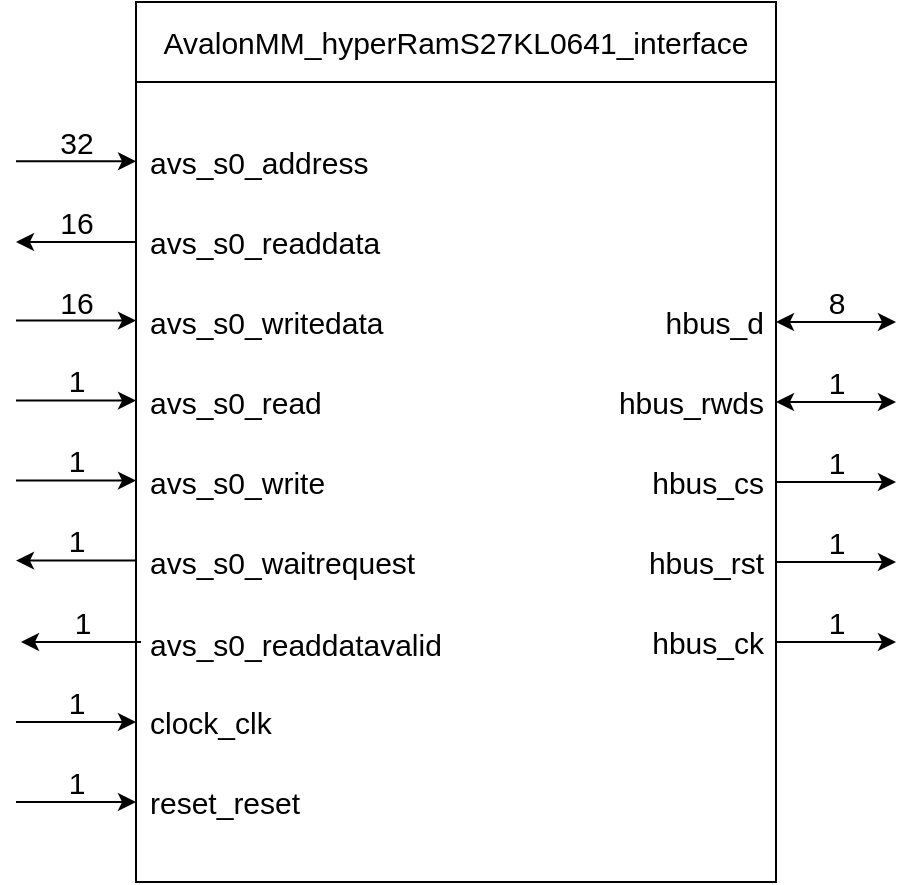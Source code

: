 <mxfile version="21.1.5" type="device" pages="3">
  <diagram id="fC97jBpM_xTiCUfCGoVt" name="interface">
    <mxGraphModel dx="1362" dy="766" grid="1" gridSize="10" guides="1" tooltips="1" connect="1" arrows="1" fold="1" page="1" pageScale="1" pageWidth="850" pageHeight="1100" math="0" shadow="0">
      <root>
        <mxCell id="0" />
        <mxCell id="1" parent="0" />
        <mxCell id="tyazFwi2D3Fx87An2y98-1" value="" style="rounded=0;whiteSpace=wrap;html=1;" parent="1" vertex="1">
          <mxGeometry x="240" y="200" width="320" height="400" as="geometry" />
        </mxCell>
        <mxCell id="tyazFwi2D3Fx87An2y98-3" value="&lt;font style=&quot;font-size: 15px;&quot;&gt;avs_s0_&lt;font style=&quot;font-size: 15px;&quot;&gt;address&lt;/font&gt;&lt;/font&gt;" style="text;html=1;align=left;verticalAlign=middle;resizable=0;points=[];autosize=1;strokeColor=none;fillColor=none;" parent="1" vertex="1">
          <mxGeometry x="245" y="225" width="130" height="30" as="geometry" />
        </mxCell>
        <mxCell id="tyazFwi2D3Fx87An2y98-4" value="&lt;font style=&quot;font-size: 15px;&quot;&gt;avs_s0_&lt;/font&gt;readdata" style="text;html=1;align=left;verticalAlign=middle;resizable=0;points=[];autosize=1;strokeColor=none;fillColor=none;fontSize=15;" parent="1" vertex="1">
          <mxGeometry x="245" y="265" width="140" height="30" as="geometry" />
        </mxCell>
        <mxCell id="tyazFwi2D3Fx87An2y98-7" value="&lt;font style=&quot;font-size: 15px;&quot;&gt;avs_s0_&lt;/font&gt;read" style="text;html=1;align=left;verticalAlign=middle;resizable=0;points=[];autosize=1;strokeColor=none;fillColor=none;fontSize=15;" parent="1" vertex="1">
          <mxGeometry x="245" y="345" width="110" height="30" as="geometry" />
        </mxCell>
        <mxCell id="tyazFwi2D3Fx87An2y98-8" value="&lt;font style=&quot;font-size: 15px;&quot;&gt;avs_s0_w&lt;/font&gt;ritedata" style="text;html=1;align=left;verticalAlign=middle;resizable=0;points=[];autosize=1;strokeColor=none;fillColor=none;fontSize=15;" parent="1" vertex="1">
          <mxGeometry x="245" y="305" width="140" height="30" as="geometry" />
        </mxCell>
        <mxCell id="tyazFwi2D3Fx87An2y98-9" value="&lt;font style=&quot;font-size: 15px;&quot;&gt;avs_s0_&lt;font style=&quot;font-size: 15px;&quot;&gt;&lt;/font&gt;&lt;/font&gt;write" style="text;html=1;align=left;verticalAlign=middle;resizable=0;points=[];autosize=1;strokeColor=none;fillColor=none;fontSize=15;" parent="1" vertex="1">
          <mxGeometry x="245" y="385" width="110" height="30" as="geometry" />
        </mxCell>
        <mxCell id="tyazFwi2D3Fx87An2y98-10" value="&lt;font style=&quot;font-size: 15px;&quot;&gt;avs_s0_&lt;font style=&quot;font-size: 15px;&quot;&gt;&lt;/font&gt;&lt;/font&gt;waitrequest" style="text;html=1;align=left;verticalAlign=middle;resizable=0;points=[];autosize=1;strokeColor=none;fillColor=none;fontSize=15;" parent="1" vertex="1">
          <mxGeometry x="245" y="425" width="160" height="30" as="geometry" />
        </mxCell>
        <mxCell id="tyazFwi2D3Fx87An2y98-11" value="clock_clk" style="text;html=1;align=left;verticalAlign=middle;resizable=0;points=[];autosize=1;strokeColor=none;fillColor=none;fontSize=15;" parent="1" vertex="1">
          <mxGeometry x="245" y="505" width="80" height="30" as="geometry" />
        </mxCell>
        <mxCell id="tyazFwi2D3Fx87An2y98-13" value="hbus_d" style="text;html=1;align=right;verticalAlign=middle;resizable=0;points=[];autosize=1;strokeColor=none;fillColor=none;fontSize=15;" parent="1" vertex="1">
          <mxGeometry x="495" y="310" width="60" height="20" as="geometry" />
        </mxCell>
        <mxCell id="tyazFwi2D3Fx87An2y98-14" value="hbus_cs" style="text;html=1;align=right;verticalAlign=middle;resizable=0;points=[];autosize=1;strokeColor=none;fillColor=none;fontSize=15;" parent="1" vertex="1">
          <mxGeometry x="485" y="390" width="70" height="20" as="geometry" />
        </mxCell>
        <mxCell id="tyazFwi2D3Fx87An2y98-15" value="hbus_ck" style="text;html=1;align=right;verticalAlign=middle;resizable=0;points=[];autosize=1;strokeColor=none;fillColor=none;fontSize=15;" parent="1" vertex="1">
          <mxGeometry x="485" y="470" width="70" height="20" as="geometry" />
        </mxCell>
        <mxCell id="tyazFwi2D3Fx87An2y98-16" value="&lt;div&gt;hbus_rst&lt;/div&gt;" style="text;html=1;align=right;verticalAlign=middle;resizable=0;points=[];autosize=1;strokeColor=none;fillColor=none;fontSize=15;" parent="1" vertex="1">
          <mxGeometry x="485" y="430" width="70" height="20" as="geometry" />
        </mxCell>
        <mxCell id="tyazFwi2D3Fx87An2y98-17" value="&lt;div&gt;hbus_rwds&lt;/div&gt;" style="text;html=1;align=right;verticalAlign=middle;resizable=0;points=[];autosize=1;strokeColor=none;fillColor=none;fontSize=15;" parent="1" vertex="1">
          <mxGeometry x="465" y="350" width="90" height="20" as="geometry" />
        </mxCell>
        <mxCell id="tyazFwi2D3Fx87An2y98-18" value="AvalonMM_hyperRamS27KL0641_interface" style="rounded=0;whiteSpace=wrap;html=1;fontSize=15;" parent="1" vertex="1">
          <mxGeometry x="240" y="160" width="320" height="40" as="geometry" />
        </mxCell>
        <mxCell id="tyazFwi2D3Fx87An2y98-27" value="" style="endArrow=classic;html=1;rounded=0;fontSize=15;" parent="1" edge="1">
          <mxGeometry width="50" height="50" relative="1" as="geometry">
            <mxPoint x="560" y="480" as="sourcePoint" />
            <mxPoint x="620" y="480" as="targetPoint" />
          </mxGeometry>
        </mxCell>
        <mxCell id="tyazFwi2D3Fx87An2y98-29" value="1" style="text;html=1;align=center;verticalAlign=middle;resizable=0;points=[];autosize=1;strokeColor=none;fillColor=none;fontSize=15;" parent="1" vertex="1">
          <mxGeometry x="580" y="460" width="20" height="20" as="geometry" />
        </mxCell>
        <mxCell id="tyazFwi2D3Fx87An2y98-30" value="" style="endArrow=classic;html=1;rounded=0;fontSize=15;" parent="1" edge="1">
          <mxGeometry width="50" height="50" relative="1" as="geometry">
            <mxPoint x="560" y="440.0" as="sourcePoint" />
            <mxPoint x="620" y="440.0" as="targetPoint" />
          </mxGeometry>
        </mxCell>
        <mxCell id="tyazFwi2D3Fx87An2y98-31" value="1" style="text;html=1;align=center;verticalAlign=middle;resizable=0;points=[];autosize=1;strokeColor=none;fillColor=none;fontSize=15;" parent="1" vertex="1">
          <mxGeometry x="580" y="420" width="20" height="20" as="geometry" />
        </mxCell>
        <mxCell id="tyazFwi2D3Fx87An2y98-32" value="" style="endArrow=classic;html=1;rounded=0;fontSize=15;" parent="1" edge="1">
          <mxGeometry width="50" height="50" relative="1" as="geometry">
            <mxPoint x="560" y="400.0" as="sourcePoint" />
            <mxPoint x="620" y="400.0" as="targetPoint" />
          </mxGeometry>
        </mxCell>
        <mxCell id="tyazFwi2D3Fx87An2y98-33" value="1" style="text;html=1;align=center;verticalAlign=middle;resizable=0;points=[];autosize=1;strokeColor=none;fillColor=none;fontSize=15;" parent="1" vertex="1">
          <mxGeometry x="580" y="380" width="20" height="20" as="geometry" />
        </mxCell>
        <mxCell id="tyazFwi2D3Fx87An2y98-34" value="" style="endArrow=classic;html=1;rounded=0;fontSize=15;startArrow=classic;startFill=1;" parent="1" edge="1">
          <mxGeometry width="50" height="50" relative="1" as="geometry">
            <mxPoint x="560" y="360.0" as="sourcePoint" />
            <mxPoint x="620" y="360.0" as="targetPoint" />
          </mxGeometry>
        </mxCell>
        <mxCell id="tyazFwi2D3Fx87An2y98-35" value="1" style="text;html=1;align=center;verticalAlign=middle;resizable=0;points=[];autosize=1;strokeColor=none;fillColor=none;fontSize=15;" parent="1" vertex="1">
          <mxGeometry x="580" y="340" width="20" height="20" as="geometry" />
        </mxCell>
        <mxCell id="tyazFwi2D3Fx87An2y98-38" value="" style="endArrow=classic;html=1;rounded=0;fontSize=15;" parent="1" edge="1">
          <mxGeometry width="50" height="50" relative="1" as="geometry">
            <mxPoint x="180" y="520.0" as="sourcePoint" />
            <mxPoint x="240" y="520.0" as="targetPoint" />
          </mxGeometry>
        </mxCell>
        <mxCell id="tyazFwi2D3Fx87An2y98-39" value="1" style="text;html=1;align=center;verticalAlign=middle;resizable=0;points=[];autosize=1;strokeColor=none;fillColor=none;fontSize=15;" parent="1" vertex="1">
          <mxGeometry x="200" y="500" width="20" height="20" as="geometry" />
        </mxCell>
        <mxCell id="tyazFwi2D3Fx87An2y98-40" value="" style="endArrow=classic;html=1;rounded=0;fontSize=15;" parent="1" edge="1">
          <mxGeometry width="50" height="50" relative="1" as="geometry">
            <mxPoint x="240" y="439.31" as="sourcePoint" />
            <mxPoint x="180" y="439.31" as="targetPoint" />
          </mxGeometry>
        </mxCell>
        <mxCell id="tyazFwi2D3Fx87An2y98-41" value="1" style="text;html=1;align=center;verticalAlign=middle;resizable=0;points=[];autosize=1;strokeColor=none;fillColor=none;fontSize=15;" parent="1" vertex="1">
          <mxGeometry x="200" y="419.31" width="20" height="20" as="geometry" />
        </mxCell>
        <mxCell id="tyazFwi2D3Fx87An2y98-42" value="" style="endArrow=classic;html=1;rounded=0;fontSize=15;" parent="1" edge="1">
          <mxGeometry width="50" height="50" relative="1" as="geometry">
            <mxPoint x="180" y="399.31" as="sourcePoint" />
            <mxPoint x="240" y="399.31" as="targetPoint" />
          </mxGeometry>
        </mxCell>
        <mxCell id="tyazFwi2D3Fx87An2y98-43" value="1" style="text;html=1;align=center;verticalAlign=middle;resizable=0;points=[];autosize=1;strokeColor=none;fillColor=none;fontSize=15;" parent="1" vertex="1">
          <mxGeometry x="200" y="379.31" width="20" height="20" as="geometry" />
        </mxCell>
        <mxCell id="tyazFwi2D3Fx87An2y98-44" value="" style="endArrow=classic;html=1;rounded=0;fontSize=15;" parent="1" edge="1">
          <mxGeometry width="50" height="50" relative="1" as="geometry">
            <mxPoint x="180" y="359.31" as="sourcePoint" />
            <mxPoint x="240" y="359.31" as="targetPoint" />
          </mxGeometry>
        </mxCell>
        <mxCell id="tyazFwi2D3Fx87An2y98-45" value="1" style="text;html=1;align=center;verticalAlign=middle;resizable=0;points=[];autosize=1;strokeColor=none;fillColor=none;fontSize=15;" parent="1" vertex="1">
          <mxGeometry x="200" y="339.31" width="20" height="20" as="geometry" />
        </mxCell>
        <mxCell id="tyazFwi2D3Fx87An2y98-46" value="" style="endArrow=classic;html=1;rounded=0;fontSize=15;" parent="1" edge="1">
          <mxGeometry width="50" height="50" relative="1" as="geometry">
            <mxPoint x="180" y="319.31" as="sourcePoint" />
            <mxPoint x="240" y="319.31" as="targetPoint" />
          </mxGeometry>
        </mxCell>
        <mxCell id="tyazFwi2D3Fx87An2y98-48" value="" style="endArrow=classic;html=1;rounded=0;fontSize=15;startArrow=classic;startFill=1;" parent="1" edge="1">
          <mxGeometry width="50" height="50" relative="1" as="geometry">
            <mxPoint x="560" y="320.0" as="sourcePoint" />
            <mxPoint x="620" y="320.0" as="targetPoint" />
          </mxGeometry>
        </mxCell>
        <mxCell id="tyazFwi2D3Fx87An2y98-49" value="8" style="text;html=1;align=center;verticalAlign=middle;resizable=0;points=[];autosize=1;strokeColor=none;fillColor=none;fontSize=15;" parent="1" vertex="1">
          <mxGeometry x="580" y="300" width="20" height="20" as="geometry" />
        </mxCell>
        <mxCell id="tyazFwi2D3Fx87An2y98-50" value="" style="endArrow=classic;html=1;rounded=0;fontSize=15;" parent="1" edge="1">
          <mxGeometry width="50" height="50" relative="1" as="geometry">
            <mxPoint x="240" y="280.0" as="sourcePoint" />
            <mxPoint x="180" y="280.0" as="targetPoint" />
          </mxGeometry>
        </mxCell>
        <mxCell id="tyazFwi2D3Fx87An2y98-51" value="" style="endArrow=classic;html=1;rounded=0;fontSize=15;" parent="1" edge="1">
          <mxGeometry width="50" height="50" relative="1" as="geometry">
            <mxPoint x="180" y="239.66" as="sourcePoint" />
            <mxPoint x="240" y="239.66" as="targetPoint" />
          </mxGeometry>
        </mxCell>
        <mxCell id="tyazFwi2D3Fx87An2y98-52" value="32" style="text;html=1;align=center;verticalAlign=middle;resizable=0;points=[];autosize=1;strokeColor=none;fillColor=none;fontSize=15;" parent="1" vertex="1">
          <mxGeometry x="195" y="220" width="30" height="20" as="geometry" />
        </mxCell>
        <mxCell id="tyazFwi2D3Fx87An2y98-53" value="16" style="text;html=1;align=center;verticalAlign=middle;resizable=0;points=[];autosize=1;strokeColor=none;fillColor=none;fontSize=15;" parent="1" vertex="1">
          <mxGeometry x="195" y="260" width="30" height="20" as="geometry" />
        </mxCell>
        <mxCell id="tyazFwi2D3Fx87An2y98-54" value="16" style="text;html=1;align=center;verticalAlign=middle;resizable=0;points=[];autosize=1;strokeColor=none;fillColor=none;fontSize=15;" parent="1" vertex="1">
          <mxGeometry x="195" y="300" width="30" height="20" as="geometry" />
        </mxCell>
        <mxCell id="KE8zLy7gZJcdXnEcFr7T-1" value="reset_reset" style="text;html=1;align=left;verticalAlign=middle;resizable=0;points=[];autosize=1;strokeColor=none;fillColor=none;fontSize=15;" parent="1" vertex="1">
          <mxGeometry x="245" y="545" width="100" height="30" as="geometry" />
        </mxCell>
        <mxCell id="KE8zLy7gZJcdXnEcFr7T-2" value="" style="endArrow=classic;html=1;rounded=0;fontSize=15;" parent="1" edge="1">
          <mxGeometry width="50" height="50" relative="1" as="geometry">
            <mxPoint x="180" y="560.0" as="sourcePoint" />
            <mxPoint x="240" y="560.0" as="targetPoint" />
          </mxGeometry>
        </mxCell>
        <mxCell id="KE8zLy7gZJcdXnEcFr7T-3" value="1" style="text;html=1;align=center;verticalAlign=middle;resizable=0;points=[];autosize=1;strokeColor=none;fillColor=none;fontSize=15;" parent="1" vertex="1">
          <mxGeometry x="200" y="540" width="20" height="20" as="geometry" />
        </mxCell>
        <mxCell id="DO_7Ebz1yjU0auNpX0zB-1" value="&lt;font style=&quot;font-size: 15px;&quot;&gt;avs_s0_&lt;font style=&quot;font-size: 15px;&quot;&gt;&lt;/font&gt;&lt;/font&gt;readdatavalid" style="text;html=1;align=left;verticalAlign=middle;resizable=0;points=[];autosize=1;strokeColor=none;fillColor=none;fontSize=15;" parent="1" vertex="1">
          <mxGeometry x="245" y="465.69" width="170" height="30" as="geometry" />
        </mxCell>
        <mxCell id="DO_7Ebz1yjU0auNpX0zB-2" value="" style="endArrow=classic;html=1;rounded=0;fontSize=15;" parent="1" edge="1">
          <mxGeometry width="50" height="50" relative="1" as="geometry">
            <mxPoint x="242.5" y="480.0" as="sourcePoint" />
            <mxPoint x="182.5" y="480.0" as="targetPoint" />
          </mxGeometry>
        </mxCell>
        <mxCell id="DO_7Ebz1yjU0auNpX0zB-3" value="1" style="text;html=1;align=center;verticalAlign=middle;resizable=0;points=[];autosize=1;strokeColor=none;fillColor=none;fontSize=15;" parent="1" vertex="1">
          <mxGeometry x="202.5" y="460" width="20" height="20" as="geometry" />
        </mxCell>
      </root>
    </mxGraphModel>
  </diagram>
  <diagram id="yq9ThTIYmJ8oE_fTDe8D" name="rtl_avalonside">
    <mxGraphModel dx="3574" dy="1532" grid="1" gridSize="10" guides="1" tooltips="1" connect="1" arrows="1" fold="1" page="1" pageScale="1" pageWidth="850" pageHeight="1100" math="0" shadow="0">
      <root>
        <mxCell id="0" />
        <mxCell id="1" parent="0" />
        <mxCell id="Cc1m1OQpfrByYmy1fPa8-23" style="edgeStyle=orthogonalEdgeStyle;rounded=0;orthogonalLoop=1;jettySize=auto;html=1;entryX=0.5;entryY=0;entryDx=0;entryDy=0;" parent="1" edge="1">
          <mxGeometry relative="1" as="geometry">
            <mxPoint x="240" y="1600" as="targetPoint" />
            <Array as="points">
              <mxPoint x="600" y="1600" />
              <mxPoint x="600" y="1600" />
            </Array>
            <mxPoint x="1160" y="1600" as="sourcePoint" />
          </mxGeometry>
        </mxCell>
        <mxCell id="Cc1m1OQpfrByYmy1fPa8-1" value="&lt;font style=&quot;font-size: 15px;&quot;&gt;avs_s0_&lt;font style=&quot;font-size: 15px;&quot;&gt;address&lt;/font&gt;&lt;/font&gt;" style="text;html=1;align=right;verticalAlign=middle;resizable=0;points=[];autosize=1;strokeColor=none;fillColor=none;" parent="1" vertex="1">
          <mxGeometry x="-312.5" y="665" width="130" height="30" as="geometry" />
        </mxCell>
        <mxCell id="Cc1m1OQpfrByYmy1fPa8-2" value="avs_s0_readdata" style="text;html=1;align=right;verticalAlign=middle;resizable=0;points=[];autosize=1;strokeColor=none;fillColor=none;fontSize=15;" parent="1" vertex="1">
          <mxGeometry x="-320" y="1585" width="140" height="30" as="geometry" />
        </mxCell>
        <mxCell id="Cc1m1OQpfrByYmy1fPa8-3" value="avs_s0_read" style="text;html=1;align=right;verticalAlign=middle;resizable=0;points=[];autosize=1;strokeColor=none;fillColor=none;fontSize=15;" parent="1" vertex="1">
          <mxGeometry x="-292.5" y="785" width="110" height="30" as="geometry" />
        </mxCell>
        <mxCell id="Cc1m1OQpfrByYmy1fPa8-4" value="avs_s0_writedata" style="text;html=1;align=right;verticalAlign=middle;resizable=0;points=[];autosize=1;strokeColor=none;fillColor=none;fontSize=15;" parent="1" vertex="1">
          <mxGeometry x="-320" y="725" width="140" height="30" as="geometry" />
        </mxCell>
        <mxCell id="Cc1m1OQpfrByYmy1fPa8-5" value="avs_s0_write" style="text;html=1;align=right;verticalAlign=middle;resizable=0;points=[];autosize=1;strokeColor=none;fillColor=none;fontSize=15;" parent="1" vertex="1">
          <mxGeometry x="-290" y="845" width="110" height="30" as="geometry" />
        </mxCell>
        <mxCell id="Cc1m1OQpfrByYmy1fPa8-6" value="avs_s0_waitrequest" style="text;html=1;align=right;verticalAlign=middle;resizable=0;points=[];autosize=1;strokeColor=none;fillColor=none;fontSize=15;" parent="1" vertex="1">
          <mxGeometry x="-340" y="505" width="160" height="30" as="geometry" />
        </mxCell>
        <mxCell id="Cc1m1OQpfrByYmy1fPa8-10" value="" style="endArrow=classic;html=1;rounded=0;fontSize=15;" parent="1" edge="1">
          <mxGeometry width="50" height="50" relative="1" as="geometry">
            <mxPoint x="40" y="520" as="sourcePoint" />
            <mxPoint x="-160" y="520" as="targetPoint" />
            <Array as="points" />
          </mxGeometry>
        </mxCell>
        <mxCell id="Cc1m1OQpfrByYmy1fPa8-19" value="&lt;font style=&quot;font-size: 12px;&quot;&gt;31 downto 0&lt;/font&gt;" style="text;html=1;align=center;verticalAlign=middle;resizable=0;points=[];autosize=1;strokeColor=none;fillColor=none;fontSize=15;" parent="1" vertex="1">
          <mxGeometry x="-149.5" y="655" width="90" height="30" as="geometry" />
        </mxCell>
        <mxCell id="Cc1m1OQpfrByYmy1fPa8-21" value="&lt;font style=&quot;font-size: 12px;&quot;&gt;47 downto 32&lt;/font&gt;" style="text;html=1;align=center;verticalAlign=middle;resizable=0;points=[];autosize=1;strokeColor=none;fillColor=none;fontSize=15;" parent="1" vertex="1">
          <mxGeometry x="-154.5" y="715" width="100" height="30" as="geometry" />
        </mxCell>
        <mxCell id="Cc1m1OQpfrByYmy1fPa8-22" value="" style="endArrow=classic;html=1;rounded=0;fontSize=15;" parent="1" edge="1">
          <mxGeometry width="50" height="50" relative="1" as="geometry">
            <mxPoint x="-160" y="680" as="sourcePoint" />
            <mxPoint x="-40" y="620" as="targetPoint" />
            <Array as="points">
              <mxPoint x="-40" y="680" />
            </Array>
          </mxGeometry>
        </mxCell>
        <mxCell id="dtgHzQhXOISRXoaNGw8R-1" style="edgeStyle=orthogonalEdgeStyle;rounded=0;orthogonalLoop=1;jettySize=auto;html=1;strokeColor=#FF0000;" parent="1" edge="1">
          <mxGeometry relative="1" as="geometry">
            <mxPoint x="1000" y="1840" as="targetPoint" />
            <mxPoint x="1160" y="1660" as="sourcePoint" />
            <Array as="points">
              <mxPoint x="1000" y="1660" />
            </Array>
          </mxGeometry>
        </mxCell>
        <mxCell id="3Ys-GUd5AFpZ6mR2ey75-5" value="" style="rounded=0;whiteSpace=wrap;html=1;" parent="1" vertex="1">
          <mxGeometry x="1160" y="1260" width="200" height="520" as="geometry" />
        </mxCell>
        <mxCell id="ZwRu4uXXJ1gHSuZIARV1-1" value="" style="triangle;whiteSpace=wrap;html=1;" parent="1" vertex="1">
          <mxGeometry x="1160" y="1770" width="10" height="10" as="geometry" />
        </mxCell>
        <mxCell id="_kESWd5d2GorcauQmHoQ-1" value="&lt;font style=&quot;font-size: 15px;&quot;&gt;avs_s0_readdatavalid&lt;/font&gt;" style="text;html=1;align=left;verticalAlign=middle;resizable=0;points=[];autosize=1;strokeColor=none;fillColor=none;rotation=-90;" parent="1" vertex="1">
          <mxGeometry x="-124.5" y="200" width="170" height="30" as="geometry" />
        </mxCell>
        <mxCell id="_kESWd5d2GorcauQmHoQ-2" value="" style="endArrow=classic;html=1;rounded=0;fontSize=15;" parent="1" edge="1">
          <mxGeometry width="50" height="50" relative="1" as="geometry">
            <mxPoint x="-40.53" y="440" as="sourcePoint" />
            <mxPoint x="-160" y="440" as="targetPoint" />
            <Array as="points">
              <mxPoint x="-40.53" y="440" />
            </Array>
          </mxGeometry>
        </mxCell>
        <mxCell id="_kESWd5d2GorcauQmHoQ-3" value="&lt;div align=&quot;right&quot;&gt;&lt;font style=&quot;font-size: 15px;&quot;&gt;avs_s0_readdatavalid&lt;/font&gt;&lt;/div&gt;" style="text;html=1;align=right;verticalAlign=middle;resizable=0;points=[];autosize=1;strokeColor=none;fillColor=none;" parent="1" vertex="1">
          <mxGeometry x="-350" y="425" width="170" height="30" as="geometry" />
        </mxCell>
        <mxCell id="y7VvcJH2NKGTp47G-ojt-12" value="&lt;font style=&quot;font-size: 15px;&quot;&gt;ssram32_address&lt;/font&gt;" style="text;html=1;align=left;verticalAlign=middle;resizable=0;points=[];autosize=1;strokeColor=none;fillColor=none;" parent="1" vertex="1">
          <mxGeometry x="1165" y="1325" width="140" height="30" as="geometry" />
        </mxCell>
        <mxCell id="y7VvcJH2NKGTp47G-ojt-13" value="SSRAM32" style="rounded=0;whiteSpace=wrap;html=1;" parent="1" vertex="1">
          <mxGeometry x="1160" y="1240" width="200" height="40" as="geometry" />
        </mxCell>
        <mxCell id="y7VvcJH2NKGTp47G-ojt-32" value="" style="endArrow=none;html=1;rounded=0;strokeColor=#00FF00;" parent="1" edge="1">
          <mxGeometry width="50" height="50" relative="1" as="geometry">
            <mxPoint x="-40.53" y="440" as="sourcePoint" />
            <mxPoint x="-40.53" y="320" as="targetPoint" />
          </mxGeometry>
        </mxCell>
        <mxCell id="y7VvcJH2NKGTp47G-ojt-39" value="&lt;div&gt;&lt;font style=&quot;font-size: 15px;&quot;&gt;ssram32_out&lt;/font&gt;&lt;/div&gt;" style="text;html=1;align=left;verticalAlign=middle;resizable=0;points=[];autosize=1;strokeColor=none;fillColor=none;" parent="1" vertex="1">
          <mxGeometry x="1165" y="1585" width="110" height="30" as="geometry" />
        </mxCell>
        <mxCell id="y7VvcJH2NKGTp47G-ojt-40" value="&lt;div&gt;&lt;font style=&quot;font-size: 15px;&quot;&gt;ssram32_in&lt;/font&gt;&lt;/div&gt;" style="text;html=1;align=left;verticalAlign=middle;resizable=0;points=[];autosize=1;strokeColor=none;fillColor=none;" parent="1" vertex="1">
          <mxGeometry x="1165" y="1385" width="100" height="30" as="geometry" />
        </mxCell>
        <mxCell id="2YYxV-yyyqJco4z2SNmI-1" value="&lt;font style=&quot;font-size: 15px;&quot;&gt;ssram32_&lt;font style=&quot;font-size: 15px;&quot;&gt;validout&lt;/font&gt;&lt;/font&gt;" style="text;html=1;align=left;verticalAlign=middle;resizable=0;points=[];autosize=1;strokeColor=none;fillColor=none;" parent="1" vertex="1">
          <mxGeometry x="1165" y="1645" width="140" height="30" as="geometry" />
        </mxCell>
        <mxCell id="2YYxV-yyyqJco4z2SNmI-2" value="&lt;font style=&quot;font-size: 15px;&quot;&gt;ssram32_write&lt;/font&gt;" style="text;html=1;align=left;verticalAlign=middle;resizable=0;points=[];autosize=1;strokeColor=none;fillColor=none;rotation=0;" parent="1" vertex="1">
          <mxGeometry x="1165" y="1515" width="120" height="30" as="geometry" />
        </mxCell>
        <mxCell id="2YYxV-yyyqJco4z2SNmI-3" value="&lt;font style=&quot;font-size: 15px;&quot;&gt;ssram32_read&lt;/font&gt;" style="text;html=1;align=left;verticalAlign=middle;resizable=0;points=[];autosize=1;strokeColor=none;fillColor=none;rotation=0;" parent="1" vertex="1">
          <mxGeometry x="1165" y="1455" width="120" height="30" as="geometry" />
        </mxCell>
        <mxCell id="n1KpULwYp-mKjvu7RaX5-25" style="edgeStyle=orthogonalEdgeStyle;rounded=0;orthogonalLoop=1;jettySize=auto;html=1;strokeWidth=1;entryX=0.5;entryY=1;entryDx=0;entryDy=0;exitX=0.5;exitY=0;exitDx=0;exitDy=0;" edge="1" parent="1" source="n1KpULwYp-mKjvu7RaX5-48" target="n1KpULwYp-mKjvu7RaX5-59">
          <mxGeometry relative="1" as="geometry">
            <mxPoint x="320" y="620" as="targetPoint" />
            <mxPoint x="240" y="620" as="sourcePoint" />
          </mxGeometry>
        </mxCell>
        <mxCell id="n1KpULwYp-mKjvu7RaX5-29" value="" style="endArrow=classic;html=1;rounded=0;fontSize=15;" edge="1" parent="1">
          <mxGeometry width="50" height="50" relative="1" as="geometry">
            <mxPoint x="-160" y="740" as="sourcePoint" />
            <mxPoint y="620" as="targetPoint" />
            <Array as="points">
              <mxPoint y="740" />
            </Array>
          </mxGeometry>
        </mxCell>
        <mxCell id="n1KpULwYp-mKjvu7RaX5-30" value="" style="endArrow=classic;html=1;rounded=0;fontSize=15;" edge="1" parent="1">
          <mxGeometry width="50" height="50" relative="1" as="geometry">
            <mxPoint x="-160" y="800" as="sourcePoint" />
            <mxPoint x="40" y="620" as="targetPoint" />
            <Array as="points">
              <mxPoint x="40" y="800" />
            </Array>
          </mxGeometry>
        </mxCell>
        <mxCell id="n1KpULwYp-mKjvu7RaX5-31" value="" style="endArrow=classic;html=1;rounded=0;fontSize=15;" edge="1" parent="1">
          <mxGeometry width="50" height="50" relative="1" as="geometry">
            <mxPoint x="-160" y="860" as="sourcePoint" />
            <mxPoint x="80" y="620" as="targetPoint" />
            <Array as="points">
              <mxPoint x="80" y="860" />
            </Array>
          </mxGeometry>
        </mxCell>
        <mxCell id="n1KpULwYp-mKjvu7RaX5-32" value="48 downto 48" style="text;html=1;align=center;verticalAlign=middle;resizable=0;points=[];autosize=1;strokeColor=none;fillColor=none;" vertex="1" parent="1">
          <mxGeometry x="-154.5" y="770" width="100" height="30" as="geometry" />
        </mxCell>
        <mxCell id="n1KpULwYp-mKjvu7RaX5-34" value="49 downto 49" style="text;html=1;align=center;verticalAlign=middle;resizable=0;points=[];autosize=1;strokeColor=none;fillColor=none;" vertex="1" parent="1">
          <mxGeometry x="-154.5" y="830" width="100" height="30" as="geometry" />
        </mxCell>
        <mxCell id="n1KpULwYp-mKjvu7RaX5-44" style="edgeStyle=orthogonalEdgeStyle;rounded=0;orthogonalLoop=1;jettySize=auto;html=1;exitX=0.5;exitY=1;exitDx=0;exitDy=0;" edge="1" parent="1" source="n1KpULwYp-mKjvu7RaX5-42">
          <mxGeometry relative="1" as="geometry">
            <mxPoint x="-160" y="1600" as="targetPoint" />
          </mxGeometry>
        </mxCell>
        <mxCell id="n1KpULwYp-mKjvu7RaX5-135" style="edgeStyle=orthogonalEdgeStyle;rounded=0;orthogonalLoop=1;jettySize=auto;html=1;entryX=0;entryY=0.5;entryDx=0;entryDy=0;strokeColor=#00FF00;" edge="1" parent="1" target="n1KpULwYp-mKjvu7RaX5-42">
          <mxGeometry relative="1" as="geometry">
            <mxPoint x="240" y="320" as="sourcePoint" />
          </mxGeometry>
        </mxCell>
        <mxCell id="n1KpULwYp-mKjvu7RaX5-42" value="READDATA" style="rounded=0;whiteSpace=wrap;html=1;direction=south;horizontal=0;" vertex="1" parent="1">
          <mxGeometry x="220" y="1540" width="40" height="120" as="geometry" />
        </mxCell>
        <mxCell id="n1KpULwYp-mKjvu7RaX5-43" value="" style="triangle;whiteSpace=wrap;html=1;direction=east;" vertex="1" parent="1">
          <mxGeometry x="220" y="1630" width="10" height="10" as="geometry" />
        </mxCell>
        <mxCell id="n1KpULwYp-mKjvu7RaX5-46" value="op_req" style="text;html=1;align=left;verticalAlign=middle;resizable=0;points=[];autosize=1;strokeColor=none;fillColor=none;fontSize=15;rotation=90;" vertex="1" parent="1">
          <mxGeometry x="-34.99" y="1880" width="70" height="30" as="geometry" />
        </mxCell>
        <mxCell id="n1KpULwYp-mKjvu7RaX5-50" style="edgeStyle=orthogonalEdgeStyle;rounded=0;orthogonalLoop=1;jettySize=auto;html=1;entryX=0.5;entryY=1;entryDx=0;entryDy=0;" edge="1" parent="1" target="n1KpULwYp-mKjvu7RaX5-48">
          <mxGeometry relative="1" as="geometry">
            <mxPoint x="-40" y="620" as="sourcePoint" />
          </mxGeometry>
        </mxCell>
        <mxCell id="n1KpULwYp-mKjvu7RaX5-93" style="edgeStyle=orthogonalEdgeStyle;rounded=0;orthogonalLoop=1;jettySize=auto;html=1;exitX=0;exitY=0.5;exitDx=0;exitDy=0;entryX=0;entryY=0.5;entryDx=0;entryDy=0;strokeColor=#00FF00;" edge="1" parent="1" target="n1KpULwYp-mKjvu7RaX5-48">
          <mxGeometry relative="1" as="geometry">
            <mxPoint x="180.353" y="320" as="sourcePoint" />
          </mxGeometry>
        </mxCell>
        <mxCell id="n1KpULwYp-mKjvu7RaX5-48" value="COMMAND" style="rounded=0;whiteSpace=wrap;html=1;direction=south;horizontal=0;" vertex="1" parent="1">
          <mxGeometry x="160" y="560" width="40" height="120" as="geometry" />
        </mxCell>
        <mxCell id="n1KpULwYp-mKjvu7RaX5-49" value="" style="triangle;whiteSpace=wrap;html=1;direction=east;" vertex="1" parent="1">
          <mxGeometry x="160" y="670" width="10" height="10" as="geometry" />
        </mxCell>
        <mxCell id="n1KpULwYp-mKjvu7RaX5-66" style="edgeStyle=orthogonalEdgeStyle;rounded=0;orthogonalLoop=1;jettySize=auto;html=1;exitX=0.5;exitY=0;exitDx=0;exitDy=0;entryX=0.25;entryY=1;entryDx=0;entryDy=0;" edge="1" parent="1" source="n1KpULwYp-mKjvu7RaX5-59" target="n1KpULwYp-mKjvu7RaX5-63">
          <mxGeometry relative="1" as="geometry" />
        </mxCell>
        <mxCell id="n1KpULwYp-mKjvu7RaX5-107" style="edgeStyle=orthogonalEdgeStyle;rounded=0;orthogonalLoop=1;jettySize=auto;html=1;entryX=1;entryY=0.5;entryDx=0;entryDy=0;strokeColor=#00FF00;" edge="1" parent="1" target="n1KpULwYp-mKjvu7RaX5-59">
          <mxGeometry relative="1" as="geometry">
            <mxPoint x="440" y="320" as="sourcePoint" />
            <Array as="points">
              <mxPoint x="440" y="680" />
            </Array>
          </mxGeometry>
        </mxCell>
        <mxCell id="n1KpULwYp-mKjvu7RaX5-59" value="APPEND3" style="rounded=0;whiteSpace=wrap;html=1;direction=west;horizontal=1;" vertex="1" parent="1">
          <mxGeometry x="479" y="660" width="120" height="40" as="geometry" />
        </mxCell>
        <mxCell id="n1KpULwYp-mKjvu7RaX5-60" value="" style="triangle;whiteSpace=wrap;html=1;direction=east;" vertex="1" parent="1">
          <mxGeometry x="479" y="690" width="10" height="10" as="geometry" />
        </mxCell>
        <mxCell id="n1KpULwYp-mKjvu7RaX5-72" style="edgeStyle=orthogonalEdgeStyle;rounded=0;orthogonalLoop=1;jettySize=auto;html=1;exitX=0.5;exitY=0;exitDx=0;exitDy=0;entryX=0.25;entryY=1;entryDx=0;entryDy=0;" edge="1" parent="1" source="n1KpULwYp-mKjvu7RaX5-61" target="n1KpULwYp-mKjvu7RaX5-71">
          <mxGeometry relative="1" as="geometry" />
        </mxCell>
        <mxCell id="n1KpULwYp-mKjvu7RaX5-108" style="edgeStyle=orthogonalEdgeStyle;rounded=0;orthogonalLoop=1;jettySize=auto;html=1;exitX=1;exitY=0.5;exitDx=0;exitDy=0;entryX=1;entryY=0.5;entryDx=0;entryDy=0;strokeColor=#00FF00;" edge="1" parent="1" target="n1KpULwYp-mKjvu7RaX5-61">
          <mxGeometry relative="1" as="geometry">
            <mxPoint x="400" y="320" as="sourcePoint" />
            <Array as="points">
              <mxPoint x="400" y="840" />
            </Array>
          </mxGeometry>
        </mxCell>
        <mxCell id="n1KpULwYp-mKjvu7RaX5-61" value="APPEND2" style="rounded=0;whiteSpace=wrap;html=1;direction=west;horizontal=1;" vertex="1" parent="1">
          <mxGeometry x="479" y="820" width="120" height="40" as="geometry" />
        </mxCell>
        <mxCell id="n1KpULwYp-mKjvu7RaX5-62" value="" style="triangle;whiteSpace=wrap;html=1;direction=east;" vertex="1" parent="1">
          <mxGeometry x="479" y="850" width="10" height="10" as="geometry" />
        </mxCell>
        <mxCell id="n1KpULwYp-mKjvu7RaX5-64" style="edgeStyle=orthogonalEdgeStyle;rounded=0;orthogonalLoop=1;jettySize=auto;html=1;exitX=0.5;exitY=0;exitDx=0;exitDy=0;entryX=0.5;entryY=1;entryDx=0;entryDy=0;" edge="1" parent="1" source="n1KpULwYp-mKjvu7RaX5-63" target="n1KpULwYp-mKjvu7RaX5-61">
          <mxGeometry relative="1" as="geometry" />
        </mxCell>
        <mxCell id="n1KpULwYp-mKjvu7RaX5-67" style="edgeStyle=orthogonalEdgeStyle;rounded=0;orthogonalLoop=1;jettySize=auto;html=1;entryX=0.75;entryY=1;entryDx=0;entryDy=0;" edge="1" parent="1" target="n1KpULwYp-mKjvu7RaX5-63">
          <mxGeometry relative="1" as="geometry">
            <mxPoint x="280" y="620" as="sourcePoint" />
            <Array as="points">
              <mxPoint x="280" y="720" />
              <mxPoint x="479" y="720" />
            </Array>
          </mxGeometry>
        </mxCell>
        <mxCell id="n1KpULwYp-mKjvu7RaX5-109" style="edgeStyle=orthogonalEdgeStyle;rounded=0;orthogonalLoop=1;jettySize=auto;html=1;entryX=1;entryY=0.5;entryDx=0;entryDy=0;strokeColor=#00FF00;" edge="1" parent="1" target="n1KpULwYp-mKjvu7RaX5-63">
          <mxGeometry relative="1" as="geometry">
            <mxPoint x="463" y="768" as="targetPoint" />
            <mxPoint x="420" y="320" as="sourcePoint" />
            <Array as="points">
              <mxPoint x="420" y="760" />
            </Array>
          </mxGeometry>
        </mxCell>
        <mxCell id="n1KpULwYp-mKjvu7RaX5-63" value="" style="shape=trapezoid;perimeter=trapezoidPerimeter;whiteSpace=wrap;html=1;fixedSize=1;direction=west;" vertex="1" parent="1">
          <mxGeometry x="449" y="740" width="120" height="40" as="geometry" />
        </mxCell>
        <mxCell id="n1KpULwYp-mKjvu7RaX5-78" style="edgeStyle=orthogonalEdgeStyle;rounded=0;orthogonalLoop=1;jettySize=auto;html=1;exitX=0.5;exitY=0;exitDx=0;exitDy=0;entryX=0.25;entryY=1;entryDx=0;entryDy=0;" edge="1" parent="1" source="n1KpULwYp-mKjvu7RaX5-68" target="n1KpULwYp-mKjvu7RaX5-77">
          <mxGeometry relative="1" as="geometry" />
        </mxCell>
        <mxCell id="n1KpULwYp-mKjvu7RaX5-68" value="APPEND1" style="rounded=0;whiteSpace=wrap;html=1;direction=west;horizontal=1;" vertex="1" parent="1">
          <mxGeometry x="479" y="980" width="120" height="40" as="geometry" />
        </mxCell>
        <mxCell id="n1KpULwYp-mKjvu7RaX5-69" value="" style="triangle;whiteSpace=wrap;html=1;direction=east;" vertex="1" parent="1">
          <mxGeometry x="479" y="1010" width="10" height="10" as="geometry" />
        </mxCell>
        <mxCell id="n1KpULwYp-mKjvu7RaX5-70" style="edgeStyle=orthogonalEdgeStyle;rounded=0;orthogonalLoop=1;jettySize=auto;html=1;exitX=0.5;exitY=0;exitDx=0;exitDy=0;entryX=0.5;entryY=1;entryDx=0;entryDy=0;" edge="1" parent="1" source="n1KpULwYp-mKjvu7RaX5-71" target="n1KpULwYp-mKjvu7RaX5-68">
          <mxGeometry relative="1" as="geometry" />
        </mxCell>
        <mxCell id="n1KpULwYp-mKjvu7RaX5-73" style="edgeStyle=orthogonalEdgeStyle;rounded=0;orthogonalLoop=1;jettySize=auto;html=1;entryX=0.75;entryY=1;entryDx=0;entryDy=0;" edge="1" parent="1" target="n1KpULwYp-mKjvu7RaX5-71">
          <mxGeometry relative="1" as="geometry">
            <mxPoint x="280" y="720" as="sourcePoint" />
            <Array as="points">
              <mxPoint x="280" y="720" />
              <mxPoint x="280" y="880" />
              <mxPoint x="479" y="880" />
            </Array>
          </mxGeometry>
        </mxCell>
        <mxCell id="n1KpULwYp-mKjvu7RaX5-71" value="" style="shape=trapezoid;perimeter=trapezoidPerimeter;whiteSpace=wrap;html=1;fixedSize=1;direction=west;" vertex="1" parent="1">
          <mxGeometry x="449" y="900" width="120" height="40" as="geometry" />
        </mxCell>
        <mxCell id="n1KpULwYp-mKjvu7RaX5-114" style="edgeStyle=orthogonalEdgeStyle;rounded=0;orthogonalLoop=1;jettySize=auto;html=1;endArrow=none;endFill=0;exitX=0.5;exitY=0;exitDx=0;exitDy=0;" edge="1" parent="1" source="yWgFy9qIrOYkX0yZVrwE-1">
          <mxGeometry relative="1" as="geometry">
            <mxPoint x="509" y="1520" as="targetPoint" />
            <mxPoint x="509" y="1280.5" as="sourcePoint" />
          </mxGeometry>
        </mxCell>
        <mxCell id="yWgFy9qIrOYkX0yZVrwE-2" style="edgeStyle=orthogonalEdgeStyle;rounded=0;orthogonalLoop=1;jettySize=auto;html=1;exitX=0.5;exitY=0;exitDx=0;exitDy=0;entryX=0.25;entryY=1;entryDx=0;entryDy=0;" edge="1" parent="1" source="n1KpULwYp-mKjvu7RaX5-74" target="yWgFy9qIrOYkX0yZVrwE-1">
          <mxGeometry relative="1" as="geometry" />
        </mxCell>
        <mxCell id="n1KpULwYp-mKjvu7RaX5-74" value="APPEND0" style="rounded=0;whiteSpace=wrap;html=1;direction=west;horizontal=1;" vertex="1" parent="1">
          <mxGeometry x="480" y="1140" width="120" height="40" as="geometry" />
        </mxCell>
        <mxCell id="n1KpULwYp-mKjvu7RaX5-75" value="" style="triangle;whiteSpace=wrap;html=1;direction=east;" vertex="1" parent="1">
          <mxGeometry x="480" y="1170" width="10" height="10" as="geometry" />
        </mxCell>
        <mxCell id="n1KpULwYp-mKjvu7RaX5-76" style="edgeStyle=orthogonalEdgeStyle;rounded=0;orthogonalLoop=1;jettySize=auto;html=1;exitX=0.5;exitY=0;exitDx=0;exitDy=0;entryX=0.5;entryY=1;entryDx=0;entryDy=0;" edge="1" parent="1" source="n1KpULwYp-mKjvu7RaX5-77" target="n1KpULwYp-mKjvu7RaX5-74">
          <mxGeometry relative="1" as="geometry" />
        </mxCell>
        <mxCell id="n1KpULwYp-mKjvu7RaX5-79" style="edgeStyle=orthogonalEdgeStyle;rounded=0;orthogonalLoop=1;jettySize=auto;html=1;entryX=0.75;entryY=1;entryDx=0;entryDy=0;" edge="1" parent="1" target="n1KpULwYp-mKjvu7RaX5-77">
          <mxGeometry relative="1" as="geometry">
            <mxPoint x="280" y="880" as="sourcePoint" />
            <Array as="points">
              <mxPoint x="280" y="1040" />
              <mxPoint x="479" y="1040" />
            </Array>
          </mxGeometry>
        </mxCell>
        <mxCell id="n1KpULwYp-mKjvu7RaX5-77" value="" style="shape=trapezoid;perimeter=trapezoidPerimeter;whiteSpace=wrap;html=1;fixedSize=1;direction=west;" vertex="1" parent="1">
          <mxGeometry x="449" y="1060" width="120" height="40" as="geometry" />
        </mxCell>
        <mxCell id="n1KpULwYp-mKjvu7RaX5-92" style="edgeStyle=orthogonalEdgeStyle;rounded=0;orthogonalLoop=1;jettySize=auto;html=1;exitX=1;exitY=0.5;exitDx=0;exitDy=0;strokeColor=#FF0000;" edge="1" parent="1" source="n1KpULwYp-mKjvu7RaX5-81">
          <mxGeometry relative="1" as="geometry">
            <mxPoint x="940" y="1840" as="targetPoint" />
          </mxGeometry>
        </mxCell>
        <mxCell id="n1KpULwYp-mKjvu7RaX5-94" style="edgeStyle=orthogonalEdgeStyle;rounded=0;orthogonalLoop=1;jettySize=auto;html=1;entryX=0;entryY=0.25;entryDx=0;entryDy=0;strokeColor=#00FF00;" edge="1" parent="1" target="n1KpULwYp-mKjvu7RaX5-85">
          <mxGeometry relative="1" as="geometry">
            <mxPoint x="780" y="990" as="targetPoint" />
            <mxPoint x="700" y="320" as="sourcePoint" />
            <Array as="points">
              <mxPoint x="700" y="990" />
            </Array>
          </mxGeometry>
        </mxCell>
        <mxCell id="n1KpULwYp-mKjvu7RaX5-95" style="edgeStyle=orthogonalEdgeStyle;rounded=0;orthogonalLoop=1;jettySize=auto;html=1;entryX=0;entryY=0.75;entryDx=0;entryDy=0;strokeColor=#00FF00;" edge="1" parent="1" target="n1KpULwYp-mKjvu7RaX5-85">
          <mxGeometry relative="1" as="geometry">
            <mxPoint x="780" y="1010" as="targetPoint" />
            <mxPoint x="680" y="320" as="sourcePoint" />
            <Array as="points">
              <mxPoint x="680" y="1010" />
            </Array>
          </mxGeometry>
        </mxCell>
        <mxCell id="n1KpULwYp-mKjvu7RaX5-103" style="edgeStyle=orthogonalEdgeStyle;rounded=0;orthogonalLoop=1;jettySize=auto;html=1;exitX=0;exitY=0.25;exitDx=0;exitDy=0;entryX=0;entryY=0.25;entryDx=0;entryDy=0;strokeColor=#00FF00;" edge="1" parent="1" target="n1KpULwYp-mKjvu7RaX5-81">
          <mxGeometry relative="1" as="geometry">
            <mxPoint x="780" y="320" as="sourcePoint" />
            <Array as="points">
              <mxPoint x="780" y="670" />
            </Array>
          </mxGeometry>
        </mxCell>
        <mxCell id="n1KpULwYp-mKjvu7RaX5-104" style="edgeStyle=orthogonalEdgeStyle;rounded=0;orthogonalLoop=1;jettySize=auto;html=1;exitX=0;exitY=0.75;exitDx=0;exitDy=0;entryX=0;entryY=0.75;entryDx=0;entryDy=0;strokeColor=#00FF00;" edge="1" parent="1" target="n1KpULwYp-mKjvu7RaX5-81">
          <mxGeometry relative="1" as="geometry">
            <mxPoint x="760" y="320" as="sourcePoint" />
            <Array as="points">
              <mxPoint x="760" y="690" />
            </Array>
          </mxGeometry>
        </mxCell>
        <mxCell id="n1KpULwYp-mKjvu7RaX5-81" value="SR3" style="rounded=0;whiteSpace=wrap;html=1;" vertex="1" parent="1">
          <mxGeometry x="800" y="660" width="40" height="40" as="geometry" />
        </mxCell>
        <mxCell id="n1KpULwYp-mKjvu7RaX5-82" value="" style="triangle;whiteSpace=wrap;html=1;direction=west;" vertex="1" parent="1">
          <mxGeometry x="830" y="690" width="10" height="10" as="geometry" />
        </mxCell>
        <mxCell id="n1KpULwYp-mKjvu7RaX5-91" style="edgeStyle=orthogonalEdgeStyle;rounded=0;orthogonalLoop=1;jettySize=auto;html=1;exitX=1;exitY=0.5;exitDx=0;exitDy=0;strokeColor=#FF0000;" edge="1" parent="1" source="n1KpULwYp-mKjvu7RaX5-83">
          <mxGeometry relative="1" as="geometry">
            <mxPoint x="920" y="1840" as="targetPoint" />
          </mxGeometry>
        </mxCell>
        <mxCell id="n1KpULwYp-mKjvu7RaX5-83" value="SR2" style="rounded=0;whiteSpace=wrap;html=1;" vertex="1" parent="1">
          <mxGeometry x="800" y="820" width="40" height="40" as="geometry" />
        </mxCell>
        <mxCell id="n1KpULwYp-mKjvu7RaX5-90" style="edgeStyle=orthogonalEdgeStyle;rounded=0;orthogonalLoop=1;jettySize=auto;html=1;exitX=1;exitY=0.5;exitDx=0;exitDy=0;strokeColor=#FF0000;" edge="1" parent="1" source="n1KpULwYp-mKjvu7RaX5-85">
          <mxGeometry relative="1" as="geometry">
            <mxPoint x="900" y="1840" as="targetPoint" />
          </mxGeometry>
        </mxCell>
        <mxCell id="n1KpULwYp-mKjvu7RaX5-85" value="SR1" style="rounded=0;whiteSpace=wrap;html=1;" vertex="1" parent="1">
          <mxGeometry x="800" y="980" width="40" height="40" as="geometry" />
        </mxCell>
        <mxCell id="n1KpULwYp-mKjvu7RaX5-89" style="edgeStyle=orthogonalEdgeStyle;rounded=0;orthogonalLoop=1;jettySize=auto;html=1;exitX=1;exitY=0.5;exitDx=0;exitDy=0;strokeColor=#FF0000;" edge="1" parent="1" source="n1KpULwYp-mKjvu7RaX5-87">
          <mxGeometry relative="1" as="geometry">
            <mxPoint x="880" y="1840" as="targetPoint" />
          </mxGeometry>
        </mxCell>
        <mxCell id="n1KpULwYp-mKjvu7RaX5-87" value="SR0" style="rounded=0;whiteSpace=wrap;html=1;" vertex="1" parent="1">
          <mxGeometry x="800" y="1140" width="40" height="40" as="geometry" />
        </mxCell>
        <mxCell id="n1KpULwYp-mKjvu7RaX5-96" value="" style="triangle;whiteSpace=wrap;html=1;direction=west;" vertex="1" parent="1">
          <mxGeometry x="830" y="850" width="10" height="10" as="geometry" />
        </mxCell>
        <mxCell id="n1KpULwYp-mKjvu7RaX5-97" value="" style="triangle;whiteSpace=wrap;html=1;direction=west;" vertex="1" parent="1">
          <mxGeometry x="830" y="1010" width="10" height="10" as="geometry" />
        </mxCell>
        <mxCell id="n1KpULwYp-mKjvu7RaX5-98" value="" style="triangle;whiteSpace=wrap;html=1;direction=west;" vertex="1" parent="1">
          <mxGeometry x="830" y="1170" width="10" height="10" as="geometry" />
        </mxCell>
        <mxCell id="n1KpULwYp-mKjvu7RaX5-99" style="edgeStyle=orthogonalEdgeStyle;rounded=0;orthogonalLoop=1;jettySize=auto;html=1;entryX=0;entryY=0.25;entryDx=0;entryDy=0;strokeColor=#00FF00;" edge="1" parent="1" target="n1KpULwYp-mKjvu7RaX5-87">
          <mxGeometry relative="1" as="geometry">
            <mxPoint x="780" y="1150" as="targetPoint" />
            <mxPoint x="660" y="320" as="sourcePoint" />
            <Array as="points">
              <mxPoint x="660" y="1150" />
            </Array>
          </mxGeometry>
        </mxCell>
        <mxCell id="n1KpULwYp-mKjvu7RaX5-100" style="edgeStyle=orthogonalEdgeStyle;rounded=0;orthogonalLoop=1;jettySize=auto;html=1;strokeColor=#00FF00;entryX=0;entryY=0.75;entryDx=0;entryDy=0;" edge="1" parent="1" target="n1KpULwYp-mKjvu7RaX5-87">
          <mxGeometry relative="1" as="geometry">
            <mxPoint x="780" y="1170" as="targetPoint" />
            <mxPoint x="640" y="320" as="sourcePoint" />
            <Array as="points">
              <mxPoint x="640" y="1170" />
            </Array>
          </mxGeometry>
        </mxCell>
        <mxCell id="n1KpULwYp-mKjvu7RaX5-101" style="edgeStyle=orthogonalEdgeStyle;rounded=0;orthogonalLoop=1;jettySize=auto;html=1;entryX=0;entryY=0.25;entryDx=0;entryDy=0;strokeColor=#00FF00;" edge="1" parent="1" target="n1KpULwYp-mKjvu7RaX5-83">
          <mxGeometry relative="1" as="geometry">
            <mxPoint x="780" y="830" as="targetPoint" />
            <mxPoint x="740" y="320" as="sourcePoint" />
            <Array as="points">
              <mxPoint x="740" y="830" />
            </Array>
          </mxGeometry>
        </mxCell>
        <mxCell id="n1KpULwYp-mKjvu7RaX5-102" style="edgeStyle=orthogonalEdgeStyle;rounded=0;orthogonalLoop=1;jettySize=auto;html=1;entryX=0;entryY=0.75;entryDx=0;entryDy=0;strokeColor=#00FF00;" edge="1" parent="1" target="n1KpULwYp-mKjvu7RaX5-83">
          <mxGeometry relative="1" as="geometry">
            <mxPoint x="780" y="850" as="targetPoint" />
            <mxPoint x="720" y="320" as="sourcePoint" />
            <Array as="points">
              <mxPoint x="720" y="850" />
            </Array>
          </mxGeometry>
        </mxCell>
        <mxCell id="n1KpULwYp-mKjvu7RaX5-110" style="edgeStyle=orthogonalEdgeStyle;rounded=0;orthogonalLoop=1;jettySize=auto;html=1;entryX=1;entryY=0.5;entryDx=0;entryDy=0;strokeColor=#00FF00;" edge="1" parent="1">
          <mxGeometry relative="1" as="geometry">
            <mxPoint x="459.5" y="920" as="targetPoint" />
            <mxPoint x="380" y="320" as="sourcePoint" />
            <Array as="points">
              <mxPoint x="380.5" y="920" />
            </Array>
          </mxGeometry>
        </mxCell>
        <mxCell id="n1KpULwYp-mKjvu7RaX5-111" style="edgeStyle=orthogonalEdgeStyle;rounded=0;orthogonalLoop=1;jettySize=auto;html=1;entryX=1;entryY=0.5;entryDx=0;entryDy=0;strokeColor=#00FF00;" edge="1" parent="1" target="n1KpULwYp-mKjvu7RaX5-68">
          <mxGeometry relative="1" as="geometry">
            <mxPoint x="439" y="1000" as="targetPoint" />
            <mxPoint x="360" y="320" as="sourcePoint" />
            <Array as="points">
              <mxPoint x="360" y="1000" />
            </Array>
          </mxGeometry>
        </mxCell>
        <mxCell id="n1KpULwYp-mKjvu7RaX5-112" style="edgeStyle=orthogonalEdgeStyle;rounded=0;orthogonalLoop=1;jettySize=auto;html=1;entryX=1;entryY=0.5;entryDx=0;entryDy=0;strokeColor=#00FF00;" edge="1" parent="1">
          <mxGeometry relative="1" as="geometry">
            <mxPoint x="459" y="1080" as="targetPoint" />
            <mxPoint x="340" y="320" as="sourcePoint" />
            <Array as="points">
              <mxPoint x="340" y="1080" />
            </Array>
          </mxGeometry>
        </mxCell>
        <mxCell id="n1KpULwYp-mKjvu7RaX5-113" style="edgeStyle=orthogonalEdgeStyle;rounded=0;orthogonalLoop=1;jettySize=auto;html=1;entryX=1;entryY=0.5;entryDx=0;entryDy=0;strokeColor=#00FF00;" edge="1" parent="1" target="n1KpULwYp-mKjvu7RaX5-74">
          <mxGeometry relative="1" as="geometry">
            <mxPoint x="440" y="1160" as="targetPoint" />
            <mxPoint x="321" y="320" as="sourcePoint" />
            <Array as="points">
              <mxPoint x="321" y="1160" />
            </Array>
          </mxGeometry>
        </mxCell>
        <mxCell id="n1KpULwYp-mKjvu7RaX5-115" value="" style="endArrow=none;html=1;rounded=0;endFill=0;entryX=0;entryY=0.25;entryDx=0;entryDy=0;entryPerimeter=0;" edge="1" parent="1" target="n1KpULwYp-mKjvu7RaX5-128">
          <mxGeometry width="50" height="50" relative="1" as="geometry">
            <mxPoint x="510" y="1460" as="sourcePoint" />
            <mxPoint x="1020" y="1470" as="targetPoint" />
          </mxGeometry>
        </mxCell>
        <mxCell id="n1KpULwYp-mKjvu7RaX5-116" value="" style="endArrow=none;html=1;rounded=0;endFill=0;" edge="1" parent="1">
          <mxGeometry width="50" height="50" relative="1" as="geometry">
            <mxPoint x="510" y="1520" as="sourcePoint" />
            <mxPoint x="1040" y="1520" as="targetPoint" />
          </mxGeometry>
        </mxCell>
        <mxCell id="n1KpULwYp-mKjvu7RaX5-117" value="" style="endArrow=classic;html=1;rounded=0;" edge="1" parent="1">
          <mxGeometry width="50" height="50" relative="1" as="geometry">
            <mxPoint x="510" y="1400" as="sourcePoint" />
            <mxPoint x="1160" y="1400" as="targetPoint" />
          </mxGeometry>
        </mxCell>
        <mxCell id="n1KpULwYp-mKjvu7RaX5-118" value="" style="endArrow=classic;html=1;rounded=0;" edge="1" parent="1">
          <mxGeometry width="50" height="50" relative="1" as="geometry">
            <mxPoint x="510" y="1340" as="sourcePoint" />
            <mxPoint x="1160" y="1340" as="targetPoint" />
          </mxGeometry>
        </mxCell>
        <mxCell id="n1KpULwYp-mKjvu7RaX5-119" value="" style="endArrow=none;html=1;rounded=0;" edge="1" parent="1">
          <mxGeometry width="50" height="50" relative="1" as="geometry">
            <mxPoint x="120" y="630" as="sourcePoint" />
            <mxPoint x="130" y="610" as="targetPoint" />
          </mxGeometry>
        </mxCell>
        <mxCell id="n1KpULwYp-mKjvu7RaX5-120" value="50" style="text;html=1;align=center;verticalAlign=middle;resizable=0;points=[];autosize=1;strokeColor=none;fillColor=none;" vertex="1" parent="1">
          <mxGeometry x="110" y="585" width="40" height="30" as="geometry" />
        </mxCell>
        <mxCell id="n1KpULwYp-mKjvu7RaX5-121" value="" style="endArrow=none;html=1;rounded=0;" edge="1" parent="1">
          <mxGeometry width="50" height="50" relative="1" as="geometry">
            <mxPoint x="500" y="1299.5" as="sourcePoint" />
            <mxPoint x="520" y="1289.5" as="targetPoint" />
          </mxGeometry>
        </mxCell>
        <mxCell id="n1KpULwYp-mKjvu7RaX5-122" value="50" style="text;html=1;align=center;verticalAlign=middle;resizable=0;points=[];autosize=1;strokeColor=none;fillColor=none;" vertex="1" parent="1">
          <mxGeometry x="515" y="1274.5" width="40" height="30" as="geometry" />
        </mxCell>
        <mxCell id="n1KpULwYp-mKjvu7RaX5-123" value="&lt;font style=&quot;font-size: 12px;&quot;&gt;31 downto 0&lt;/font&gt;" style="text;html=1;align=center;verticalAlign=middle;resizable=0;points=[];autosize=1;strokeColor=none;fillColor=none;fontSize=15;" vertex="1" parent="1">
          <mxGeometry x="640" y="1310" width="90" height="30" as="geometry" />
        </mxCell>
        <mxCell id="n1KpULwYp-mKjvu7RaX5-124" value="&lt;font style=&quot;font-size: 12px;&quot;&gt;47 downto 32&lt;/font&gt;" style="text;html=1;align=center;verticalAlign=middle;resizable=0;points=[];autosize=1;strokeColor=none;fillColor=none;fontSize=15;" vertex="1" parent="1">
          <mxGeometry x="635" y="1370" width="100" height="30" as="geometry" />
        </mxCell>
        <mxCell id="n1KpULwYp-mKjvu7RaX5-125" value="48 downto 48" style="text;html=1;align=center;verticalAlign=middle;resizable=0;points=[];autosize=1;strokeColor=none;fillColor=none;" vertex="1" parent="1">
          <mxGeometry x="635" y="1435" width="100" height="30" as="geometry" />
        </mxCell>
        <mxCell id="n1KpULwYp-mKjvu7RaX5-126" value="49 downto 49" style="text;html=1;align=center;verticalAlign=middle;resizable=0;points=[];autosize=1;strokeColor=none;fillColor=none;" vertex="1" parent="1">
          <mxGeometry x="635" y="1495" width="100" height="30" as="geometry" />
        </mxCell>
        <mxCell id="n1KpULwYp-mKjvu7RaX5-129" style="edgeStyle=orthogonalEdgeStyle;rounded=0;orthogonalLoop=1;jettySize=auto;html=1;exitX=1;exitY=0.5;exitDx=0;exitDy=0;exitPerimeter=0;" edge="1" parent="1" source="n1KpULwYp-mKjvu7RaX5-128">
          <mxGeometry relative="1" as="geometry">
            <mxPoint x="1160" y="1470" as="targetPoint" />
            <Array as="points">
              <mxPoint x="1140" y="1470" />
              <mxPoint x="1140" y="1470" />
            </Array>
          </mxGeometry>
        </mxCell>
        <mxCell id="n1KpULwYp-mKjvu7RaX5-133" style="edgeStyle=orthogonalEdgeStyle;rounded=0;orthogonalLoop=1;jettySize=auto;html=1;exitX=0;exitY=0.75;exitDx=0;exitDy=0;exitPerimeter=0;entryX=0;entryY=0.75;entryDx=0;entryDy=0;entryPerimeter=0;strokeColor=#00FF00;endArrow=none;endFill=0;" edge="1" parent="1" target="n1KpULwYp-mKjvu7RaX5-128">
          <mxGeometry relative="1" as="geometry">
            <mxPoint x="1000" y="1480.087" as="sourcePoint" />
          </mxGeometry>
        </mxCell>
        <mxCell id="n1KpULwYp-mKjvu7RaX5-128" value="" style="verticalLabelPosition=bottom;shadow=0;dashed=0;align=center;html=1;verticalAlign=top;shape=mxgraph.electrical.logic_gates.logic_gate;operation=and;aspect=fixed;" vertex="1" parent="1">
          <mxGeometry x="1040" y="1450" width="66.67" height="40" as="geometry" />
        </mxCell>
        <mxCell id="n1KpULwYp-mKjvu7RaX5-131" style="edgeStyle=orthogonalEdgeStyle;rounded=0;orthogonalLoop=1;jettySize=auto;html=1;exitX=1;exitY=0.5;exitDx=0;exitDy=0;exitPerimeter=0;" edge="1" parent="1" source="n1KpULwYp-mKjvu7RaX5-130">
          <mxGeometry relative="1" as="geometry">
            <mxPoint x="1160" y="1530" as="targetPoint" />
          </mxGeometry>
        </mxCell>
        <mxCell id="n1KpULwYp-mKjvu7RaX5-132" style="edgeStyle=orthogonalEdgeStyle;rounded=0;orthogonalLoop=1;jettySize=auto;html=1;entryX=0;entryY=0.75;entryDx=0;entryDy=0;entryPerimeter=0;strokeColor=#00FF00;endArrow=none;endFill=0;" edge="1" parent="1" target="n1KpULwYp-mKjvu7RaX5-130">
          <mxGeometry relative="1" as="geometry">
            <mxPoint x="1000" y="320" as="sourcePoint" />
            <Array as="points">
              <mxPoint x="1000" y="400" />
              <mxPoint x="1000" y="1540" />
            </Array>
          </mxGeometry>
        </mxCell>
        <mxCell id="n1KpULwYp-mKjvu7RaX5-130" value="" style="verticalLabelPosition=bottom;shadow=0;dashed=0;align=center;html=1;verticalAlign=top;shape=mxgraph.electrical.logic_gates.logic_gate;operation=and;aspect=fixed;" vertex="1" parent="1">
          <mxGeometry x="1040" y="1510" width="66.67" height="40" as="geometry" />
        </mxCell>
        <mxCell id="n1KpULwYp-mKjvu7RaX5-134" value="" style="endArrow=none;html=1;rounded=0;strokeColor=#00FF00;" edge="1" parent="1">
          <mxGeometry width="50" height="50" relative="1" as="geometry">
            <mxPoint x="39.47" y="520" as="sourcePoint" />
            <mxPoint x="40" y="320" as="targetPoint" />
          </mxGeometry>
        </mxCell>
        <mxCell id="n1KpULwYp-mKjvu7RaX5-136" value="0" style="text;html=1;align=center;verticalAlign=middle;resizable=0;points=[];autosize=1;strokeColor=none;fillColor=none;" vertex="1" parent="1">
          <mxGeometry x="465" y="740" width="30" height="30" as="geometry" />
        </mxCell>
        <mxCell id="n1KpULwYp-mKjvu7RaX5-137" value="1" style="text;html=1;align=center;verticalAlign=middle;resizable=0;points=[];autosize=1;strokeColor=none;fillColor=none;" vertex="1" parent="1">
          <mxGeometry x="524" y="740" width="30" height="30" as="geometry" />
        </mxCell>
        <mxCell id="n1KpULwYp-mKjvu7RaX5-138" value="0" style="text;html=1;align=center;verticalAlign=middle;resizable=0;points=[];autosize=1;strokeColor=none;fillColor=none;" vertex="1" parent="1">
          <mxGeometry x="464.5" y="900" width="30" height="30" as="geometry" />
        </mxCell>
        <mxCell id="n1KpULwYp-mKjvu7RaX5-139" value="1" style="text;html=1;align=center;verticalAlign=middle;resizable=0;points=[];autosize=1;strokeColor=none;fillColor=none;" vertex="1" parent="1">
          <mxGeometry x="523.5" y="900" width="30" height="30" as="geometry" />
        </mxCell>
        <mxCell id="n1KpULwYp-mKjvu7RaX5-140" value="0" style="text;html=1;align=center;verticalAlign=middle;resizable=0;points=[];autosize=1;strokeColor=none;fillColor=none;" vertex="1" parent="1">
          <mxGeometry x="465" y="1060" width="30" height="30" as="geometry" />
        </mxCell>
        <mxCell id="n1KpULwYp-mKjvu7RaX5-141" value="1" style="text;html=1;align=center;verticalAlign=middle;resizable=0;points=[];autosize=1;strokeColor=none;fillColor=none;" vertex="1" parent="1">
          <mxGeometry x="524" y="1060" width="30" height="30" as="geometry" />
        </mxCell>
        <mxCell id="sbbwpJDfEVjCY6_EKjHU-1" value="avs_s0_waitrequest" style="text;html=1;align=left;verticalAlign=middle;resizable=0;points=[];autosize=1;strokeColor=none;fillColor=none;fontSize=15;rotation=-90;" vertex="1" parent="1">
          <mxGeometry x="-40" y="205" width="160" height="30" as="geometry" />
        </mxCell>
        <mxCell id="sbbwpJDfEVjCY6_EKjHU-3" value="command_enable" style="text;html=1;align=left;verticalAlign=middle;resizable=0;points=[];autosize=1;strokeColor=none;fillColor=none;fontSize=15;rotation=-90;" vertex="1" parent="1">
          <mxGeometry x="110" y="215" width="140" height="30" as="geometry" />
        </mxCell>
        <mxCell id="sbbwpJDfEVjCY6_EKjHU-4" value="readdata_enable" style="text;html=1;align=left;verticalAlign=middle;resizable=0;points=[];autosize=1;strokeColor=none;fillColor=none;fontSize=15;rotation=-90;" vertex="1" parent="1">
          <mxGeometry x="170" y="215" width="140" height="30" as="geometry" />
        </mxCell>
        <mxCell id="sbbwpJDfEVjCY6_EKjHU-5" value="append0_enable" style="text;html=1;align=left;verticalAlign=middle;resizable=0;points=[];autosize=1;strokeColor=none;fillColor=none;fontSize=15;rotation=-90;" vertex="1" parent="1">
          <mxGeometry x="250" y="215" width="140" height="30" as="geometry" />
        </mxCell>
        <mxCell id="sbbwpJDfEVjCY6_EKjHU-10" value="mux0_sel" style="text;html=1;align=left;verticalAlign=middle;resizable=0;points=[];autosize=1;strokeColor=none;fillColor=none;fontSize=15;rotation=-90;" vertex="1" parent="1">
          <mxGeometry x="295" y="240" width="90" height="30" as="geometry" />
        </mxCell>
        <mxCell id="sbbwpJDfEVjCY6_EKjHU-11" value="append1_enable" style="text;html=1;align=left;verticalAlign=middle;resizable=0;points=[];autosize=1;strokeColor=none;fillColor=none;fontSize=15;rotation=-90;" vertex="1" parent="1">
          <mxGeometry x="290" y="215" width="140" height="30" as="geometry" />
        </mxCell>
        <mxCell id="sbbwpJDfEVjCY6_EKjHU-12" value="mux1_sel" style="text;html=1;align=left;verticalAlign=middle;resizable=0;points=[];autosize=1;strokeColor=none;fillColor=none;fontSize=15;rotation=-90;" vertex="1" parent="1">
          <mxGeometry x="335" y="240" width="90" height="30" as="geometry" />
        </mxCell>
        <mxCell id="sbbwpJDfEVjCY6_EKjHU-13" value="append2_enable" style="text;html=1;align=left;verticalAlign=middle;resizable=0;points=[];autosize=1;strokeColor=none;fillColor=none;fontSize=15;rotation=-90;" vertex="1" parent="1">
          <mxGeometry x="330" y="215" width="140" height="30" as="geometry" />
        </mxCell>
        <mxCell id="sbbwpJDfEVjCY6_EKjHU-14" value="mux2_sel" style="text;html=1;align=left;verticalAlign=middle;resizable=0;points=[];autosize=1;strokeColor=none;fillColor=none;fontSize=15;rotation=-90;" vertex="1" parent="1">
          <mxGeometry x="375" y="240" width="90" height="30" as="geometry" />
        </mxCell>
        <mxCell id="sbbwpJDfEVjCY6_EKjHU-15" value="append3_enable" style="text;html=1;align=left;verticalAlign=middle;resizable=0;points=[];autosize=1;strokeColor=none;fillColor=none;fontSize=15;rotation=-90;" vertex="1" parent="1">
          <mxGeometry x="370" y="215" width="140" height="30" as="geometry" />
        </mxCell>
        <mxCell id="sbbwpJDfEVjCY6_EKjHU-16" value="sr0_set" style="text;html=1;align=left;verticalAlign=middle;resizable=0;points=[];autosize=1;strokeColor=none;fillColor=none;fontSize=15;rotation=-90;" vertex="1" parent="1">
          <mxGeometry x="605" y="250" width="70" height="30" as="geometry" />
        </mxCell>
        <mxCell id="sbbwpJDfEVjCY6_EKjHU-17" value="sr0_reset" style="text;html=1;align=left;verticalAlign=middle;resizable=0;points=[];autosize=1;strokeColor=none;fillColor=none;fontSize=15;rotation=-90;" vertex="1" parent="1">
          <mxGeometry x="615" y="240" width="90" height="30" as="geometry" />
        </mxCell>
        <mxCell id="sbbwpJDfEVjCY6_EKjHU-18" value="sr1_set" style="text;html=1;align=left;verticalAlign=middle;resizable=0;points=[];autosize=1;strokeColor=none;fillColor=none;fontSize=15;rotation=-90;" vertex="1" parent="1">
          <mxGeometry x="645" y="250" width="70" height="30" as="geometry" />
        </mxCell>
        <mxCell id="sbbwpJDfEVjCY6_EKjHU-19" value="sr1_reset" style="text;html=1;align=left;verticalAlign=middle;resizable=0;points=[];autosize=1;strokeColor=none;fillColor=none;fontSize=15;rotation=-90;" vertex="1" parent="1">
          <mxGeometry x="655" y="240" width="90" height="30" as="geometry" />
        </mxCell>
        <mxCell id="sbbwpJDfEVjCY6_EKjHU-20" value="sr2_set" style="text;html=1;align=left;verticalAlign=middle;resizable=0;points=[];autosize=1;strokeColor=none;fillColor=none;fontSize=15;rotation=-90;" vertex="1" parent="1">
          <mxGeometry x="685" y="250" width="70" height="30" as="geometry" />
        </mxCell>
        <mxCell id="sbbwpJDfEVjCY6_EKjHU-21" value="sr2_reset" style="text;html=1;align=left;verticalAlign=middle;resizable=0;points=[];autosize=1;strokeColor=none;fillColor=none;fontSize=15;rotation=-90;" vertex="1" parent="1">
          <mxGeometry x="695" y="240" width="90" height="30" as="geometry" />
        </mxCell>
        <mxCell id="sbbwpJDfEVjCY6_EKjHU-22" value="sr3_set" style="text;html=1;align=left;verticalAlign=middle;resizable=0;points=[];autosize=1;strokeColor=none;fillColor=none;fontSize=15;rotation=-90;" vertex="1" parent="1">
          <mxGeometry x="725" y="250" width="70" height="30" as="geometry" />
        </mxCell>
        <mxCell id="sbbwpJDfEVjCY6_EKjHU-23" value="sr3_reset" style="text;html=1;align=left;verticalAlign=middle;resizable=0;points=[];autosize=1;strokeColor=none;fillColor=none;fontSize=15;rotation=-90;" vertex="1" parent="1">
          <mxGeometry x="735" y="240" width="90" height="30" as="geometry" />
        </mxCell>
        <mxCell id="sbbwpJDfEVjCY6_EKjHU-25" value="ssram32_enable" style="text;html=1;align=left;verticalAlign=middle;resizable=0;points=[];autosize=1;strokeColor=none;fillColor=none;fontSize=15;rotation=-90;" vertex="1" parent="1">
          <mxGeometry x="935" y="220" width="130" height="30" as="geometry" />
        </mxCell>
        <mxCell id="sbbwpJDfEVjCY6_EKjHU-26" value="sr0_out" style="text;html=1;align=left;verticalAlign=middle;resizable=0;points=[];autosize=1;strokeColor=none;fillColor=none;fontSize=15;rotation=90;" vertex="1" parent="1">
          <mxGeometry x="845" y="1880" width="70" height="30" as="geometry" />
        </mxCell>
        <mxCell id="sbbwpJDfEVjCY6_EKjHU-27" value="&lt;div&gt;sr1_out&lt;/div&gt;" style="text;html=1;align=left;verticalAlign=middle;resizable=0;points=[];autosize=1;strokeColor=none;fillColor=none;fontSize=15;rotation=90;" vertex="1" parent="1">
          <mxGeometry x="865" y="1880" width="70" height="30" as="geometry" />
        </mxCell>
        <mxCell id="sbbwpJDfEVjCY6_EKjHU-28" value="sr2_out" style="text;html=1;align=left;verticalAlign=middle;resizable=0;points=[];autosize=1;strokeColor=none;fillColor=none;fontSize=15;rotation=90;" vertex="1" parent="1">
          <mxGeometry x="885" y="1880" width="70" height="30" as="geometry" />
        </mxCell>
        <mxCell id="sbbwpJDfEVjCY6_EKjHU-29" value="sr3_out" style="text;html=1;align=left;verticalAlign=middle;resizable=0;points=[];autosize=1;strokeColor=none;fillColor=none;fontSize=15;rotation=90;" vertex="1" parent="1">
          <mxGeometry x="905" y="1880" width="70" height="30" as="geometry" />
        </mxCell>
        <mxCell id="sbbwpJDfEVjCY6_EKjHU-31" value="ssram32_validout" style="text;html=1;align=left;verticalAlign=middle;resizable=0;points=[];autosize=1;strokeColor=none;fillColor=none;fontSize=15;rotation=90;" vertex="1" parent="1">
          <mxGeometry x="930" y="1915" width="140" height="30" as="geometry" />
        </mxCell>
        <mxCell id="xrUs9yKVIG8rAWldNfrB-2" style="edgeStyle=orthogonalEdgeStyle;rounded=0;orthogonalLoop=1;jettySize=auto;html=1;exitX=0;exitY=0.25;exitDx=0;exitDy=0;exitPerimeter=0;endArrow=none;endFill=0;" edge="1" parent="1" source="xrUs9yKVIG8rAWldNfrB-1">
          <mxGeometry relative="1" as="geometry">
            <mxPoint x="20" y="860" as="targetPoint" />
            <Array as="points">
              <mxPoint x="10" y="960" />
              <mxPoint x="20" y="960" />
            </Array>
          </mxGeometry>
        </mxCell>
        <mxCell id="xrUs9yKVIG8rAWldNfrB-3" style="edgeStyle=orthogonalEdgeStyle;rounded=0;orthogonalLoop=1;jettySize=auto;html=1;exitX=0;exitY=0.75;exitDx=0;exitDy=0;exitPerimeter=0;endArrow=none;endFill=0;" edge="1" parent="1" source="xrUs9yKVIG8rAWldNfrB-1">
          <mxGeometry relative="1" as="geometry">
            <mxPoint x="-20" y="800" as="targetPoint" />
            <Array as="points">
              <mxPoint x="-10" y="960" />
              <mxPoint x="-20" y="960" />
            </Array>
          </mxGeometry>
        </mxCell>
        <mxCell id="xrUs9yKVIG8rAWldNfrB-4" style="edgeStyle=orthogonalEdgeStyle;rounded=0;orthogonalLoop=1;jettySize=auto;html=1;exitX=1;exitY=0.5;exitDx=0;exitDy=0;exitPerimeter=0;strokeColor=#FF0000;" edge="1" parent="1" source="xrUs9yKVIG8rAWldNfrB-1">
          <mxGeometry relative="1" as="geometry">
            <mxPoint x="-0.087" y="1840.87" as="targetPoint" />
          </mxGeometry>
        </mxCell>
        <mxCell id="xrUs9yKVIG8rAWldNfrB-1" value="" style="verticalLabelPosition=bottom;shadow=0;dashed=0;align=center;html=1;verticalAlign=top;shape=mxgraph.electrical.logic_gates.logic_gate;operation=and;aspect=fixed;direction=south;" vertex="1" parent="1">
          <mxGeometry x="-19.995" y="966.665" width="40" height="66.67" as="geometry" />
        </mxCell>
        <mxCell id="iZLbP2m2VilA62fwI07P-1" value="&lt;font style=&quot;font-size: 15px;&quot;&gt;ssram32_busy&lt;/font&gt;" style="text;html=1;align=left;verticalAlign=middle;resizable=0;points=[];autosize=1;strokeColor=none;fillColor=none;" vertex="1" parent="1">
          <mxGeometry x="1165" y="1705" width="120" height="30" as="geometry" />
        </mxCell>
        <mxCell id="iZLbP2m2VilA62fwI07P-2" style="edgeStyle=orthogonalEdgeStyle;rounded=0;orthogonalLoop=1;jettySize=auto;html=1;strokeColor=#FF0000;" edge="1" parent="1">
          <mxGeometry relative="1" as="geometry">
            <mxPoint x="1080" y="1840" as="targetPoint" />
            <mxPoint x="1160" y="1720" as="sourcePoint" />
            <Array as="points">
              <mxPoint x="1080" y="1720" />
            </Array>
          </mxGeometry>
        </mxCell>
        <mxCell id="iZLbP2m2VilA62fwI07P-3" value="&lt;div&gt;ssram32_busy&lt;/div&gt;" style="text;html=1;align=left;verticalAlign=middle;resizable=0;points=[];autosize=1;strokeColor=none;fillColor=none;fontSize=15;rotation=90;" vertex="1" parent="1">
          <mxGeometry x="1020" y="1905" width="120" height="30" as="geometry" />
        </mxCell>
        <mxCell id="yWgFy9qIrOYkX0yZVrwE-6" style="edgeStyle=orthogonalEdgeStyle;rounded=0;orthogonalLoop=1;jettySize=auto;html=1;exitX=0.75;exitY=1;exitDx=0;exitDy=0;" edge="1" parent="1" source="yWgFy9qIrOYkX0yZVrwE-1">
          <mxGeometry relative="1" as="geometry">
            <mxPoint x="280" y="1040" as="targetPoint" />
            <Array as="points">
              <mxPoint x="480" y="1200" />
              <mxPoint x="280" y="1200" />
            </Array>
          </mxGeometry>
        </mxCell>
        <mxCell id="yWgFy9qIrOYkX0yZVrwE-7" style="edgeStyle=orthogonalEdgeStyle;rounded=0;orthogonalLoop=1;jettySize=auto;html=1;entryX=1;entryY=0.5;entryDx=0;entryDy=0;fontColor=#00FF00;strokeColor=#00FF00;" edge="1" parent="1" target="yWgFy9qIrOYkX0yZVrwE-1">
          <mxGeometry relative="1" as="geometry">
            <mxPoint x="300" y="320" as="sourcePoint" />
            <Array as="points">
              <mxPoint x="300" y="1240" />
            </Array>
          </mxGeometry>
        </mxCell>
        <mxCell id="yWgFy9qIrOYkX0yZVrwE-1" value="" style="shape=trapezoid;perimeter=trapezoidPerimeter;whiteSpace=wrap;html=1;fixedSize=1;direction=west;" vertex="1" parent="1">
          <mxGeometry x="450" y="1220" width="120" height="40" as="geometry" />
        </mxCell>
        <mxCell id="yWgFy9qIrOYkX0yZVrwE-3" value="0" style="text;html=1;align=center;verticalAlign=middle;resizable=0;points=[];autosize=1;strokeColor=none;fillColor=none;" vertex="1" parent="1">
          <mxGeometry x="524" y="1220" width="30" height="30" as="geometry" />
        </mxCell>
        <mxCell id="yWgFy9qIrOYkX0yZVrwE-4" value="1" style="text;html=1;align=center;verticalAlign=middle;resizable=0;points=[];autosize=1;strokeColor=none;fillColor=none;" vertex="1" parent="1">
          <mxGeometry x="465" y="1220" width="30" height="30" as="geometry" />
        </mxCell>
        <mxCell id="yWgFy9qIrOYkX0yZVrwE-8" value="muxcom_sel" style="text;html=1;align=left;verticalAlign=middle;resizable=0;points=[];autosize=1;strokeColor=none;fillColor=none;fontSize=15;rotation=-90;" vertex="1" parent="1">
          <mxGeometry x="245" y="230" width="110" height="30" as="geometry" />
        </mxCell>
      </root>
    </mxGraphModel>
  </diagram>
  <diagram name="fsm_avalonside" id="7cOUtxpOADkt3iQJw6D3">
    <mxGraphModel dx="4741" dy="2189" grid="1" gridSize="10" guides="1" tooltips="1" connect="1" arrows="1" fold="1" page="1" pageScale="1" pageWidth="850" pageHeight="1100" math="0" shadow="0">
      <root>
        <mxCell id="gHbopcMJqhLfQALP6Ct7-0" />
        <mxCell id="gHbopcMJqhLfQALP6Ct7-1" parent="gHbopcMJqhLfQALP6Ct7-0" />
        <mxCell id="gHbopcMJqhLfQALP6Ct7-2" style="edgeStyle=orthogonalEdgeStyle;rounded=0;orthogonalLoop=1;jettySize=auto;html=1;exitX=0.5;exitY=1;exitDx=0;exitDy=0;entryX=0.5;entryY=0;entryDx=0;entryDy=0;" parent="gHbopcMJqhLfQALP6Ct7-1" source="gHbopcMJqhLfQALP6Ct7-3" target="gHbopcMJqhLfQALP6Ct7-20" edge="1">
          <mxGeometry relative="1" as="geometry">
            <mxPoint x="300" y="780" as="targetPoint" />
          </mxGeometry>
        </mxCell>
        <mxCell id="gHbopcMJqhLfQALP6Ct7-3" value="&lt;div&gt;ssram32_clear_n&lt;/div&gt;&lt;div&gt;avs_s0_waitrequest&lt;br&gt;&lt;/div&gt;&lt;div&gt;sr0_clear_n&lt;/div&gt;&lt;div&gt;sr1_clear_n&lt;/div&gt;&lt;div&gt;sr2_clear_n&lt;/div&gt;&lt;div&gt;sr3_clear_n&lt;br&gt;&lt;/div&gt;" style="rounded=0;whiteSpace=wrap;html=1;" parent="gHbopcMJqhLfQALP6Ct7-1" vertex="1">
          <mxGeometry x="240" y="660" width="120" height="100" as="geometry" />
        </mxCell>
        <mxCell id="gHbopcMJqhLfQALP6Ct7-4" style="edgeStyle=orthogonalEdgeStyle;rounded=0;orthogonalLoop=1;jettySize=auto;html=1;exitX=0.5;exitY=0;exitDx=0;exitDy=0;entryX=0.5;entryY=0;entryDx=0;entryDy=0;dashed=1;" parent="gHbopcMJqhLfQALP6Ct7-1" edge="1">
          <mxGeometry relative="1" as="geometry">
            <mxPoint x="300" y="640" as="targetPoint" />
            <mxPoint x="299.966" y="580" as="sourcePoint" />
            <Array as="points">
              <mxPoint x="300" y="600" />
              <mxPoint x="300" y="600" />
            </Array>
          </mxGeometry>
        </mxCell>
        <mxCell id="gHbopcMJqhLfQALP6Ct7-5" value="RESET" style="rounded=0;whiteSpace=wrap;html=1;" parent="gHbopcMJqhLfQALP6Ct7-1" vertex="1">
          <mxGeometry x="240" y="640" width="120" height="20" as="geometry" />
        </mxCell>
        <mxCell id="gHbopcMJqhLfQALP6Ct7-6" value="rst" style="text;html=1;align=center;verticalAlign=middle;resizable=0;points=[];autosize=1;strokeColor=none;fillColor=none;" parent="gHbopcMJqhLfQALP6Ct7-1" vertex="1">
          <mxGeometry x="280" y="550" width="40" height="30" as="geometry" />
        </mxCell>
        <mxCell id="0shRUtFfrxscAVwnfPlz-1" value="1" style="edgeStyle=orthogonalEdgeStyle;rounded=0;orthogonalLoop=1;jettySize=auto;html=1;exitX=0.5;exitY=1;exitDx=0;exitDy=0;fontColor=#FF0000;entryX=0.5;entryY=0;entryDx=0;entryDy=0;" edge="1" parent="gHbopcMJqhLfQALP6Ct7-1" source="gHbopcMJqhLfQALP6Ct7-11">
          <mxGeometry x="-0.6" relative="1" as="geometry">
            <mxPoint x="300" y="1480" as="targetPoint" />
            <mxPoint x="300" y="1440" as="sourcePoint" />
            <mxPoint as="offset" />
          </mxGeometry>
        </mxCell>
        <mxCell id="0shRUtFfrxscAVwnfPlz-2" value="0" style="edgeStyle=orthogonalEdgeStyle;rounded=0;orthogonalLoop=1;jettySize=auto;html=1;exitX=0;exitY=0.5;exitDx=0;exitDy=0;fontColor=#FF0000;" edge="1" parent="gHbopcMJqhLfQALP6Ct7-1" source="gHbopcMJqhLfQALP6Ct7-11">
          <mxGeometry x="-0.968" relative="1" as="geometry">
            <mxPoint x="300" y="800" as="targetPoint" />
            <Array as="points">
              <mxPoint x="120" y="1280" />
              <mxPoint x="120" y="800" />
            </Array>
            <mxPoint as="offset" />
          </mxGeometry>
        </mxCell>
        <mxCell id="gHbopcMJqhLfQALP6Ct7-11" value="op_req" style="rhombus;whiteSpace=wrap;html=1;" parent="gHbopcMJqhLfQALP6Ct7-1" vertex="1">
          <mxGeometry x="250" y="1240" width="100" height="80" as="geometry" />
        </mxCell>
        <mxCell id="WR4lKF4McsGdKrNiLZhI-1" style="edgeStyle=orthogonalEdgeStyle;rounded=0;orthogonalLoop=1;jettySize=auto;html=1;exitX=0.5;exitY=1;exitDx=0;exitDy=0;entryX=0.5;entryY=0;entryDx=0;entryDy=0;" edge="1" parent="gHbopcMJqhLfQALP6Ct7-1" source="gHbopcMJqhLfQALP6Ct7-19" target="-L-J0Vl3i--opW91eJqR-1">
          <mxGeometry relative="1" as="geometry">
            <mxPoint x="300" y="990" as="targetPoint" />
          </mxGeometry>
        </mxCell>
        <mxCell id="gHbopcMJqhLfQALP6Ct7-19" value="&lt;div&gt;command_enable&lt;/div&gt;&lt;div&gt;readdata_enable&lt;br&gt;&lt;/div&gt;" style="rounded=0;whiteSpace=wrap;html=1;" parent="gHbopcMJqhLfQALP6Ct7-1" vertex="1">
          <mxGeometry x="240" y="860" width="120" height="60" as="geometry" />
        </mxCell>
        <mxCell id="gHbopcMJqhLfQALP6Ct7-20" value="IDLE" style="rounded=0;whiteSpace=wrap;html=1;" parent="gHbopcMJqhLfQALP6Ct7-1" vertex="1">
          <mxGeometry x="240" y="840" width="120" height="20" as="geometry" />
        </mxCell>
        <mxCell id="yqIIOJMvyCt4QzNoboRm-0" value="0" style="edgeStyle=orthogonalEdgeStyle;rounded=0;orthogonalLoop=1;jettySize=auto;html=1;entryX=0.5;entryY=0;entryDx=0;entryDy=0;fontColor=#FF0000;exitX=0.5;exitY=1;exitDx=0;exitDy=0;" edge="1" parent="gHbopcMJqhLfQALP6Ct7-1" source="WR4lKF4McsGdKrNiLZhI-0" target="gHbopcMJqhLfQALP6Ct7-11">
          <mxGeometry x="-0.6" relative="1" as="geometry">
            <mxPoint x="330" y="1210" as="sourcePoint" />
            <mxPoint as="offset" />
          </mxGeometry>
        </mxCell>
        <mxCell id="-L-J0Vl3i--opW91eJqR-2" value="1" style="edgeStyle=orthogonalEdgeStyle;rounded=0;orthogonalLoop=1;jettySize=auto;html=1;fontColor=#FF0000;exitX=0.5;exitY=1;exitDx=0;exitDy=0;entryX=0.5;entryY=0;entryDx=0;entryDy=0;" edge="1" parent="gHbopcMJqhLfQALP6Ct7-1" source="-L-J0Vl3i--opW91eJqR-1" target="WR4lKF4McsGdKrNiLZhI-0">
          <mxGeometry x="-0.5" relative="1" as="geometry">
            <mxPoint x="450" y="1080" as="sourcePoint" />
            <mxPoint x="450" y="1120" as="targetPoint" />
            <Array as="points">
              <mxPoint x="300" y="1090" />
              <mxPoint x="300" y="1090" />
            </Array>
            <mxPoint as="offset" />
          </mxGeometry>
        </mxCell>
        <mxCell id="-L-J0Vl3i--opW91eJqR-30" value="1" style="edgeStyle=orthogonalEdgeStyle;rounded=0;orthogonalLoop=1;jettySize=auto;html=1;exitX=1;exitY=0.5;exitDx=0;exitDy=0;entryX=0.5;entryY=0;entryDx=0;entryDy=0;fontColor=#FF0000;" edge="1" parent="gHbopcMJqhLfQALP6Ct7-1" source="WR4lKF4McsGdKrNiLZhI-0" target="-L-J0Vl3i--opW91eJqR-6">
          <mxGeometry x="-0.913" relative="1" as="geometry">
            <mxPoint as="offset" />
          </mxGeometry>
        </mxCell>
        <mxCell id="WR4lKF4McsGdKrNiLZhI-0" value="ssram32_validout" style="rhombus;whiteSpace=wrap;html=1;" vertex="1" parent="gHbopcMJqhLfQALP6Ct7-1">
          <mxGeometry x="240" y="1120" width="120" height="80" as="geometry" />
        </mxCell>
        <mxCell id="aMi1hQptupC862Mjg6md-9" style="edgeStyle=orthogonalEdgeStyle;rounded=0;orthogonalLoop=1;jettySize=auto;html=1;exitX=0;exitY=0.5;exitDx=0;exitDy=0;" edge="1" parent="gHbopcMJqhLfQALP6Ct7-1" source="mFrdEgy7OP84hxhq3Hn9-0">
          <mxGeometry relative="1" as="geometry">
            <mxPoint x="-240" y="890" as="sourcePoint" />
            <mxPoint x="-310" y="1040" as="targetPoint" />
          </mxGeometry>
        </mxCell>
        <mxCell id="mFrdEgy7OP84hxhq3Hn9-0" value="&lt;div&gt;avs_s0_waitrequest&lt;/div&gt;&lt;div&gt;readdata_enable&lt;br&gt;&lt;/div&gt;" style="rounded=0;whiteSpace=wrap;html=1;" vertex="1" parent="gHbopcMJqhLfQALP6Ct7-1">
          <mxGeometry x="-250" y="860" width="120" height="60" as="geometry" />
        </mxCell>
        <mxCell id="mFrdEgy7OP84hxhq3Hn9-1" value="IDLE_FULL" style="rounded=0;whiteSpace=wrap;html=1;" vertex="1" parent="gHbopcMJqhLfQALP6Ct7-1">
          <mxGeometry x="-250" y="840" width="120" height="20" as="geometry" />
        </mxCell>
        <mxCell id="_2g8hyyt1HwvcUK63BQf-8" value="1" style="edgeStyle=orthogonalEdgeStyle;rounded=0;orthogonalLoop=1;jettySize=auto;html=1;exitX=0.5;exitY=1;exitDx=0;exitDy=0;entryX=0.5;entryY=0;entryDx=0;entryDy=0;fontColor=#FF0000;" edge="1" parent="gHbopcMJqhLfQALP6Ct7-1" source="_2g8hyyt1HwvcUK63BQf-0" target="_2g8hyyt1HwvcUK63BQf-3">
          <mxGeometry x="-0.5" relative="1" as="geometry">
            <mxPoint as="offset" />
          </mxGeometry>
        </mxCell>
        <mxCell id="qQiibGT1j9imbl7E_88f-3" value="0" style="edgeStyle=orthogonalEdgeStyle;rounded=0;orthogonalLoop=1;jettySize=auto;html=1;exitX=0;exitY=0.5;exitDx=0;exitDy=0;fontColor=#FF0000;" edge="1" parent="gHbopcMJqhLfQALP6Ct7-1" source="_2g8hyyt1HwvcUK63BQf-0" target="sXlt6grzRrYjZCqJIYeI-4">
          <mxGeometry x="-0.5" relative="1" as="geometry">
            <mxPoint as="offset" />
          </mxGeometry>
        </mxCell>
        <mxCell id="_2g8hyyt1HwvcUK63BQf-0" value="sr0_out" style="rhombus;whiteSpace=wrap;html=1;" vertex="1" parent="gHbopcMJqhLfQALP6Ct7-1">
          <mxGeometry x="250" y="1440" width="100" height="80" as="geometry" />
        </mxCell>
        <mxCell id="sXlt6grzRrYjZCqJIYeI-2" value="" style="edgeStyle=orthogonalEdgeStyle;rounded=0;orthogonalLoop=1;jettySize=auto;html=1;" edge="1" parent="gHbopcMJqhLfQALP6Ct7-1" source="_2g8hyyt1HwvcUK63BQf-3" target="_2g8hyyt1HwvcUK63BQf-10">
          <mxGeometry relative="1" as="geometry" />
        </mxCell>
        <mxCell id="_2g8hyyt1HwvcUK63BQf-3" value="sr1_out" style="rhombus;whiteSpace=wrap;html=1;" vertex="1" parent="gHbopcMJqhLfQALP6Ct7-1">
          <mxGeometry x="250" y="1560" width="100" height="80" as="geometry" />
        </mxCell>
        <mxCell id="_2g8hyyt1HwvcUK63BQf-9" value="1" style="edgeStyle=orthogonalEdgeStyle;rounded=0;orthogonalLoop=1;jettySize=auto;html=1;exitX=0.5;exitY=1;exitDx=0;exitDy=0;entryX=0.5;entryY=0;entryDx=0;entryDy=0;fontColor=#FF0000;" edge="1" parent="gHbopcMJqhLfQALP6Ct7-1" target="_2g8hyyt1HwvcUK63BQf-10">
          <mxGeometry x="-0.5" relative="1" as="geometry">
            <mxPoint x="300" y="1640" as="sourcePoint" />
            <mxPoint as="offset" />
          </mxGeometry>
        </mxCell>
        <mxCell id="_2g8hyyt1HwvcUK63BQf-10" value="sr2_out" style="rhombus;whiteSpace=wrap;html=1;" vertex="1" parent="gHbopcMJqhLfQALP6Ct7-1">
          <mxGeometry x="250" y="1680" width="100" height="80" as="geometry" />
        </mxCell>
        <mxCell id="sXlt6grzRrYjZCqJIYeI-0" value="1" style="edgeStyle=orthogonalEdgeStyle;rounded=0;orthogonalLoop=1;jettySize=auto;html=1;exitX=0.5;exitY=1;exitDx=0;exitDy=0;entryX=0.5;entryY=0;entryDx=0;entryDy=0;fontColor=#FF0000;" edge="1" parent="gHbopcMJqhLfQALP6Ct7-1" target="sXlt6grzRrYjZCqJIYeI-1">
          <mxGeometry x="-0.5" relative="1" as="geometry">
            <mxPoint x="300" y="1760" as="sourcePoint" />
            <mxPoint as="offset" />
          </mxGeometry>
        </mxCell>
        <mxCell id="sXlt6grzRrYjZCqJIYeI-3" value="1" style="edgeStyle=orthogonalEdgeStyle;rounded=0;orthogonalLoop=1;jettySize=auto;html=1;exitX=0.5;exitY=1;exitDx=0;exitDy=0;entryX=1;entryY=0.5;entryDx=0;entryDy=0;fontColor=#FF0000;" edge="1" parent="gHbopcMJqhLfQALP6Ct7-1" source="sXlt6grzRrYjZCqJIYeI-1" target="mFrdEgy7OP84hxhq3Hn9-0">
          <mxGeometry x="-0.989" relative="1" as="geometry">
            <Array as="points">
              <mxPoint x="300" y="1920" />
              <mxPoint x="-70" y="1920" />
              <mxPoint x="-70" y="890" />
            </Array>
            <mxPoint as="offset" />
          </mxGeometry>
        </mxCell>
        <mxCell id="sXlt6grzRrYjZCqJIYeI-1" value="sr3_out" style="rhombus;whiteSpace=wrap;html=1;" vertex="1" parent="gHbopcMJqhLfQALP6Ct7-1">
          <mxGeometry x="250" y="1800" width="100" height="80" as="geometry" />
        </mxCell>
        <mxCell id="qQiibGT1j9imbl7E_88f-14" style="edgeStyle=orthogonalEdgeStyle;rounded=0;orthogonalLoop=1;jettySize=auto;html=1;exitX=0;exitY=0.5;exitDx=0;exitDy=0;" edge="1" parent="gHbopcMJqhLfQALP6Ct7-1" source="sXlt6grzRrYjZCqJIYeI-4">
          <mxGeometry relative="1" as="geometry">
            <mxPoint x="300" y="960" as="targetPoint" />
            <Array as="points">
              <mxPoint x="-10" y="1480" />
              <mxPoint x="-10" y="960" />
            </Array>
          </mxGeometry>
        </mxCell>
        <mxCell id="sXlt6grzRrYjZCqJIYeI-4" value="&lt;div&gt;command_enable&lt;/div&gt;&lt;div&gt;readdata_enable&lt;br&gt;&lt;/div&gt;&lt;div&gt;append0_enable&lt;/div&gt;&lt;div&gt;mux0_sel = 0&lt;br&gt;&lt;/div&gt;&lt;div&gt;sr0_set&lt;br&gt;&lt;/div&gt;" style="rounded=0;whiteSpace=wrap;html=1;" vertex="1" parent="gHbopcMJqhLfQALP6Ct7-1">
          <mxGeometry x="60" y="1440" width="120" height="80" as="geometry" />
        </mxCell>
        <mxCell id="sXlt6grzRrYjZCqJIYeI-5" value="APP0" style="rounded=0;whiteSpace=wrap;html=1;" vertex="1" parent="gHbopcMJqhLfQALP6Ct7-1">
          <mxGeometry x="60" y="1420" width="120" height="20" as="geometry" />
        </mxCell>
        <mxCell id="qQiibGT1j9imbl7E_88f-15" style="edgeStyle=orthogonalEdgeStyle;rounded=0;orthogonalLoop=1;jettySize=auto;html=1;exitX=0;exitY=0.5;exitDx=0;exitDy=0;" edge="1" parent="gHbopcMJqhLfQALP6Ct7-1" source="qQiibGT1j9imbl7E_88f-0">
          <mxGeometry relative="1" as="geometry">
            <mxPoint x="-10" y="1480" as="targetPoint" />
          </mxGeometry>
        </mxCell>
        <mxCell id="qQiibGT1j9imbl7E_88f-0" value="&lt;div&gt;command_enable&lt;/div&gt;&lt;div&gt;readdata_enable&lt;br&gt;&lt;/div&gt;&lt;div&gt;append1_enable&lt;/div&gt;&lt;div&gt;mux1_sel = 0&lt;br&gt;&lt;/div&gt;&lt;div&gt;sr1_set&lt;br&gt;&lt;/div&gt;" style="rounded=0;whiteSpace=wrap;html=1;" vertex="1" parent="gHbopcMJqhLfQALP6Ct7-1">
          <mxGeometry x="60" y="1560" width="120" height="80" as="geometry" />
        </mxCell>
        <mxCell id="qQiibGT1j9imbl7E_88f-1" value="APP1" style="rounded=0;whiteSpace=wrap;html=1;" vertex="1" parent="gHbopcMJqhLfQALP6Ct7-1">
          <mxGeometry x="60" y="1540" width="120" height="20" as="geometry" />
        </mxCell>
        <mxCell id="qQiibGT1j9imbl7E_88f-16" style="edgeStyle=orthogonalEdgeStyle;rounded=0;orthogonalLoop=1;jettySize=auto;html=1;exitX=0;exitY=0.5;exitDx=0;exitDy=0;" edge="1" parent="gHbopcMJqhLfQALP6Ct7-1" source="qQiibGT1j9imbl7E_88f-5">
          <mxGeometry relative="1" as="geometry">
            <mxPoint x="-10" y="1600" as="targetPoint" />
          </mxGeometry>
        </mxCell>
        <mxCell id="qQiibGT1j9imbl7E_88f-5" value="&lt;div&gt;command_enable&lt;/div&gt;&lt;div&gt;readdata_enable&lt;br&gt;&lt;/div&gt;&lt;div&gt;append2_enable&lt;/div&gt;&lt;div&gt;mux2_sel = 0&lt;br&gt;&lt;/div&gt;&lt;div&gt;sr2_set&lt;br&gt;&lt;/div&gt;" style="rounded=0;whiteSpace=wrap;html=1;" vertex="1" parent="gHbopcMJqhLfQALP6Ct7-1">
          <mxGeometry x="60" y="1680" width="120" height="80" as="geometry" />
        </mxCell>
        <mxCell id="qQiibGT1j9imbl7E_88f-6" value="APP2" style="rounded=0;whiteSpace=wrap;html=1;" vertex="1" parent="gHbopcMJqhLfQALP6Ct7-1">
          <mxGeometry x="60" y="1660" width="120" height="20" as="geometry" />
        </mxCell>
        <mxCell id="qQiibGT1j9imbl7E_88f-17" style="edgeStyle=orthogonalEdgeStyle;rounded=0;orthogonalLoop=1;jettySize=auto;html=1;exitX=0;exitY=0.5;exitDx=0;exitDy=0;" edge="1" parent="gHbopcMJqhLfQALP6Ct7-1" source="qQiibGT1j9imbl7E_88f-7">
          <mxGeometry relative="1" as="geometry">
            <mxPoint x="-10" y="1720" as="targetPoint" />
          </mxGeometry>
        </mxCell>
        <mxCell id="qQiibGT1j9imbl7E_88f-7" value="&lt;div&gt;command_enable&lt;/div&gt;&lt;div&gt;readdata_enable&lt;br&gt;&lt;/div&gt;&lt;div&gt;append3_enable&lt;/div&gt;&lt;div&gt;mux3_sel = 0&lt;br&gt;&lt;/div&gt;&lt;div&gt;sr3_set&lt;br&gt;&lt;/div&gt;" style="rounded=0;whiteSpace=wrap;html=1;" vertex="1" parent="gHbopcMJqhLfQALP6Ct7-1">
          <mxGeometry x="60" y="1800" width="120" height="80" as="geometry" />
        </mxCell>
        <mxCell id="qQiibGT1j9imbl7E_88f-8" value="APP3" style="rounded=0;whiteSpace=wrap;html=1;" vertex="1" parent="gHbopcMJqhLfQALP6Ct7-1">
          <mxGeometry x="60" y="1780" width="120" height="20" as="geometry" />
        </mxCell>
        <mxCell id="qQiibGT1j9imbl7E_88f-11" value="0" style="edgeStyle=orthogonalEdgeStyle;rounded=0;orthogonalLoop=1;jettySize=auto;html=1;exitX=0;exitY=0.5;exitDx=0;exitDy=0;fontColor=#FF0000;entryX=1;entryY=0.5;entryDx=0;entryDy=0;" edge="1" parent="gHbopcMJqhLfQALP6Ct7-1" target="qQiibGT1j9imbl7E_88f-0">
          <mxGeometry x="-0.5" relative="1" as="geometry">
            <mxPoint x="250" y="1599.57" as="sourcePoint" />
            <mxPoint x="210" y="1599.57" as="targetPoint" />
            <mxPoint as="offset" />
          </mxGeometry>
        </mxCell>
        <mxCell id="qQiibGT1j9imbl7E_88f-12" value="0" style="edgeStyle=orthogonalEdgeStyle;rounded=0;orthogonalLoop=1;jettySize=auto;html=1;exitX=0;exitY=0.5;exitDx=0;exitDy=0;fontColor=#FF0000;entryX=1;entryY=0.5;entryDx=0;entryDy=0;" edge="1" parent="gHbopcMJqhLfQALP6Ct7-1" target="qQiibGT1j9imbl7E_88f-5">
          <mxGeometry x="-0.5" relative="1" as="geometry">
            <mxPoint x="250" y="1719.57" as="sourcePoint" />
            <mxPoint x="210" y="1719.57" as="targetPoint" />
            <mxPoint as="offset" />
          </mxGeometry>
        </mxCell>
        <mxCell id="qQiibGT1j9imbl7E_88f-13" value="0" style="edgeStyle=orthogonalEdgeStyle;rounded=0;orthogonalLoop=1;jettySize=auto;html=1;exitX=0;exitY=0.5;exitDx=0;exitDy=0;fontColor=#FF0000;entryX=1;entryY=0.5;entryDx=0;entryDy=0;" edge="1" parent="gHbopcMJqhLfQALP6Ct7-1" target="qQiibGT1j9imbl7E_88f-7">
          <mxGeometry x="-0.5" relative="1" as="geometry">
            <mxPoint x="250" y="1840" as="sourcePoint" />
            <mxPoint x="210" y="1840" as="targetPoint" />
            <mxPoint as="offset" />
          </mxGeometry>
        </mxCell>
        <mxCell id="OnTu2vPTng_Nsnhv4ym2-7" value="0" style="edgeStyle=orthogonalEdgeStyle;rounded=0;orthogonalLoop=1;jettySize=auto;html=1;exitX=1;exitY=0.5;exitDx=0;exitDy=0;entryX=0;entryY=0.5;entryDx=0;entryDy=0;fontColor=#FF0000;" edge="1" parent="gHbopcMJqhLfQALP6Ct7-1" source="-L-J0Vl3i--opW91eJqR-1" target="OnTu2vPTng_Nsnhv4ym2-6">
          <mxGeometry x="-0.918" relative="1" as="geometry">
            <mxPoint x="-1" as="offset" />
          </mxGeometry>
        </mxCell>
        <mxCell id="-L-J0Vl3i--opW91eJqR-1" value="ssram32_busy" style="rhombus;whiteSpace=wrap;html=1;" vertex="1" parent="gHbopcMJqhLfQALP6Ct7-1">
          <mxGeometry x="250" y="1000" width="100" height="80" as="geometry" />
        </mxCell>
        <mxCell id="aMi1hQptupC862Mjg6md-13" value="1" style="edgeStyle=orthogonalEdgeStyle;rounded=0;orthogonalLoop=1;jettySize=auto;html=1;exitX=0.5;exitY=1;exitDx=0;exitDy=0;entryX=0.5;entryY=0;entryDx=0;entryDy=0;fontColor=#FF0000;" edge="1" parent="gHbopcMJqhLfQALP6Ct7-1" source="-L-J0Vl3i--opW91eJqR-3" target="aMi1hQptupC862Mjg6md-12">
          <mxGeometry x="-0.5" relative="1" as="geometry">
            <mxPoint as="offset" />
          </mxGeometry>
        </mxCell>
        <mxCell id="kBPiHxHTQi0I3CreTu1C-1" value="0" style="edgeStyle=orthogonalEdgeStyle;rounded=0;orthogonalLoop=1;jettySize=auto;html=1;exitX=0;exitY=0.5;exitDx=0;exitDy=0;entryX=0.5;entryY=0;entryDx=0;entryDy=0;fontColor=#FF0000;" edge="1" parent="gHbopcMJqhLfQALP6Ct7-1" source="-L-J0Vl3i--opW91eJqR-3" target="kBPiHxHTQi0I3CreTu1C-0">
          <mxGeometry x="-0.826" relative="1" as="geometry">
            <mxPoint as="offset" />
          </mxGeometry>
        </mxCell>
        <mxCell id="-L-J0Vl3i--opW91eJqR-3" value="ssram32_busy" style="rhombus;whiteSpace=wrap;html=1;" vertex="1" parent="gHbopcMJqhLfQALP6Ct7-1">
          <mxGeometry x="-360" y="1139.94" width="100" height="80" as="geometry" />
        </mxCell>
        <mxCell id="-L-J0Vl3i--opW91eJqR-5" value="1" style="edgeStyle=orthogonalEdgeStyle;rounded=0;orthogonalLoop=1;jettySize=auto;html=1;exitX=0.5;exitY=1;exitDx=0;exitDy=0;fontColor=#FF0000;entryX=0.5;entryY=0;entryDx=0;entryDy=0;" edge="1" parent="gHbopcMJqhLfQALP6Ct7-1" source="-L-J0Vl3i--opW91eJqR-6">
          <mxGeometry x="-0.857" relative="1" as="geometry">
            <mxPoint x="730" y="1480" as="targetPoint" />
            <mxPoint as="offset" />
          </mxGeometry>
        </mxCell>
        <mxCell id="aMi1hQptupC862Mjg6md-2" style="edgeStyle=orthogonalEdgeStyle;rounded=0;orthogonalLoop=1;jettySize=auto;html=1;exitX=0;exitY=0.5;exitDx=0;exitDy=0;entryX=1;entryY=0.5;entryDx=0;entryDy=0;" edge="1" parent="gHbopcMJqhLfQALP6Ct7-1" source="-L-J0Vl3i--opW91eJqR-6" target="-L-J0Vl3i--opW91eJqR-31">
          <mxGeometry relative="1" as="geometry" />
        </mxCell>
        <mxCell id="-L-J0Vl3i--opW91eJqR-6" value="op_req" style="rhombus;whiteSpace=wrap;html=1;" vertex="1" parent="gHbopcMJqhLfQALP6Ct7-1">
          <mxGeometry x="680" y="1240" width="100" height="80" as="geometry" />
        </mxCell>
        <mxCell id="-L-J0Vl3i--opW91eJqR-7" value="1" style="edgeStyle=orthogonalEdgeStyle;rounded=0;orthogonalLoop=1;jettySize=auto;html=1;exitX=0.5;exitY=1;exitDx=0;exitDy=0;entryX=0.5;entryY=0;entryDx=0;entryDy=0;fontColor=#FF0000;" edge="1" parent="gHbopcMJqhLfQALP6Ct7-1" source="-L-J0Vl3i--opW91eJqR-9" target="-L-J0Vl3i--opW91eJqR-11">
          <mxGeometry x="-0.5" relative="1" as="geometry">
            <mxPoint as="offset" />
          </mxGeometry>
        </mxCell>
        <mxCell id="-L-J0Vl3i--opW91eJqR-8" value="0" style="edgeStyle=orthogonalEdgeStyle;rounded=0;orthogonalLoop=1;jettySize=auto;html=1;exitX=0;exitY=0.5;exitDx=0;exitDy=0;fontColor=#FF0000;" edge="1" parent="gHbopcMJqhLfQALP6Ct7-1" source="-L-J0Vl3i--opW91eJqR-9" target="-L-J0Vl3i--opW91eJqR-16">
          <mxGeometry x="-0.5" relative="1" as="geometry">
            <mxPoint as="offset" />
          </mxGeometry>
        </mxCell>
        <mxCell id="-L-J0Vl3i--opW91eJqR-9" value="sr0_out" style="rhombus;whiteSpace=wrap;html=1;" vertex="1" parent="gHbopcMJqhLfQALP6Ct7-1">
          <mxGeometry x="680" y="1440" width="100" height="80" as="geometry" />
        </mxCell>
        <mxCell id="-L-J0Vl3i--opW91eJqR-10" value="" style="edgeStyle=orthogonalEdgeStyle;rounded=0;orthogonalLoop=1;jettySize=auto;html=1;" edge="1" parent="gHbopcMJqhLfQALP6Ct7-1" source="-L-J0Vl3i--opW91eJqR-11" target="-L-J0Vl3i--opW91eJqR-13">
          <mxGeometry relative="1" as="geometry" />
        </mxCell>
        <mxCell id="-L-J0Vl3i--opW91eJqR-11" value="sr1_out" style="rhombus;whiteSpace=wrap;html=1;" vertex="1" parent="gHbopcMJqhLfQALP6Ct7-1">
          <mxGeometry x="680" y="1560" width="100" height="80" as="geometry" />
        </mxCell>
        <mxCell id="-L-J0Vl3i--opW91eJqR-12" value="1" style="edgeStyle=orthogonalEdgeStyle;rounded=0;orthogonalLoop=1;jettySize=auto;html=1;exitX=0.5;exitY=1;exitDx=0;exitDy=0;entryX=0.5;entryY=0;entryDx=0;entryDy=0;fontColor=#FF0000;" edge="1" parent="gHbopcMJqhLfQALP6Ct7-1" target="-L-J0Vl3i--opW91eJqR-13">
          <mxGeometry x="-0.5" relative="1" as="geometry">
            <mxPoint x="730" y="1640" as="sourcePoint" />
            <mxPoint as="offset" />
          </mxGeometry>
        </mxCell>
        <mxCell id="-L-J0Vl3i--opW91eJqR-13" value="sr2_out" style="rhombus;whiteSpace=wrap;html=1;" vertex="1" parent="gHbopcMJqhLfQALP6Ct7-1">
          <mxGeometry x="680" y="1680" width="100" height="80" as="geometry" />
        </mxCell>
        <mxCell id="-L-J0Vl3i--opW91eJqR-14" value="1" style="edgeStyle=orthogonalEdgeStyle;rounded=0;orthogonalLoop=1;jettySize=auto;html=1;exitX=0.5;exitY=1;exitDx=0;exitDy=0;entryX=0.5;entryY=0;entryDx=0;entryDy=0;fontColor=#FF0000;" edge="1" parent="gHbopcMJqhLfQALP6Ct7-1" target="-L-J0Vl3i--opW91eJqR-15">
          <mxGeometry x="-0.5" relative="1" as="geometry">
            <mxPoint x="730" y="1760" as="sourcePoint" />
            <mxPoint as="offset" />
          </mxGeometry>
        </mxCell>
        <mxCell id="-L-J0Vl3i--opW91eJqR-15" value="sr3_out" style="rhombus;whiteSpace=wrap;html=1;" vertex="1" parent="gHbopcMJqhLfQALP6Ct7-1">
          <mxGeometry x="680" y="1800" width="100" height="80" as="geometry" />
        </mxCell>
        <mxCell id="aMi1hQptupC862Mjg6md-4" style="edgeStyle=orthogonalEdgeStyle;rounded=0;orthogonalLoop=1;jettySize=auto;html=1;exitX=0;exitY=0.5;exitDx=0;exitDy=0;" edge="1" parent="gHbopcMJqhLfQALP6Ct7-1" source="-L-J0Vl3i--opW91eJqR-16">
          <mxGeometry relative="1" as="geometry">
            <mxPoint x="-10" y="1380.0" as="targetPoint" />
            <Array as="points">
              <mxPoint x="420" y="1480" />
              <mxPoint x="420" y="1380" />
            </Array>
          </mxGeometry>
        </mxCell>
        <mxCell id="-L-J0Vl3i--opW91eJqR-16" value="&lt;div&gt;command_enable&lt;/div&gt;&lt;div&gt;readdata_enable&lt;br&gt;&lt;/div&gt;&lt;div&gt;append0_enable&lt;/div&gt;&lt;div&gt;mux0_sel = 0&lt;br&gt;&lt;/div&gt;&lt;div&gt;sr0_set&lt;br&gt;&lt;/div&gt;&lt;div&gt;avs_s0_readdatavalid&lt;/div&gt;" style="rounded=0;whiteSpace=wrap;html=1;" vertex="1" parent="gHbopcMJqhLfQALP6Ct7-1">
          <mxGeometry x="490" y="1435" width="120" height="90" as="geometry" />
        </mxCell>
        <mxCell id="-L-J0Vl3i--opW91eJqR-17" value="APP0_VALID" style="rounded=0;whiteSpace=wrap;html=1;" vertex="1" parent="gHbopcMJqhLfQALP6Ct7-1">
          <mxGeometry x="490" y="1415" width="120" height="20" as="geometry" />
        </mxCell>
        <mxCell id="-L-J0Vl3i--opW91eJqR-18" style="edgeStyle=orthogonalEdgeStyle;rounded=0;orthogonalLoop=1;jettySize=auto;html=1;exitX=0;exitY=0.5;exitDx=0;exitDy=0;" edge="1" parent="gHbopcMJqhLfQALP6Ct7-1" source="-L-J0Vl3i--opW91eJqR-19">
          <mxGeometry relative="1" as="geometry">
            <mxPoint x="420" y="1480" as="targetPoint" />
          </mxGeometry>
        </mxCell>
        <mxCell id="-L-J0Vl3i--opW91eJqR-19" value="&lt;div&gt;command_enable&lt;/div&gt;&lt;div&gt;readdata_enable&lt;br&gt;&lt;/div&gt;&lt;div&gt;append1_enable&lt;/div&gt;&lt;div&gt;mux1_sel = 0&lt;br&gt;&lt;/div&gt;&lt;div&gt;sr1_set&lt;br&gt;&lt;/div&gt;avs_s0_readdatavalid" style="rounded=0;whiteSpace=wrap;html=1;" vertex="1" parent="gHbopcMJqhLfQALP6Ct7-1">
          <mxGeometry x="490" y="1555" width="120" height="90" as="geometry" />
        </mxCell>
        <mxCell id="-L-J0Vl3i--opW91eJqR-20" value="APP1_VALID" style="rounded=0;whiteSpace=wrap;html=1;" vertex="1" parent="gHbopcMJqhLfQALP6Ct7-1">
          <mxGeometry x="490" y="1535" width="120" height="20" as="geometry" />
        </mxCell>
        <mxCell id="-L-J0Vl3i--opW91eJqR-21" style="edgeStyle=orthogonalEdgeStyle;rounded=0;orthogonalLoop=1;jettySize=auto;html=1;exitX=0;exitY=0.5;exitDx=0;exitDy=0;" edge="1" parent="gHbopcMJqhLfQALP6Ct7-1" source="-L-J0Vl3i--opW91eJqR-22">
          <mxGeometry relative="1" as="geometry">
            <mxPoint x="420" y="1600" as="targetPoint" />
          </mxGeometry>
        </mxCell>
        <mxCell id="-L-J0Vl3i--opW91eJqR-22" value="&lt;div&gt;command_enable&lt;/div&gt;&lt;div&gt;readdata_enable&lt;br&gt;&lt;/div&gt;&lt;div&gt;append2_enable&lt;/div&gt;&lt;div&gt;mux2_sel = 0&lt;br&gt;&lt;/div&gt;&lt;div&gt;sr2_set&lt;br&gt;&lt;/div&gt;avs_s0_readdatavalid" style="rounded=0;whiteSpace=wrap;html=1;" vertex="1" parent="gHbopcMJqhLfQALP6Ct7-1">
          <mxGeometry x="490" y="1675" width="120" height="90" as="geometry" />
        </mxCell>
        <mxCell id="-L-J0Vl3i--opW91eJqR-23" value="APP2_VALID" style="rounded=0;whiteSpace=wrap;html=1;" vertex="1" parent="gHbopcMJqhLfQALP6Ct7-1">
          <mxGeometry x="490" y="1655" width="120" height="20" as="geometry" />
        </mxCell>
        <mxCell id="-L-J0Vl3i--opW91eJqR-24" style="edgeStyle=orthogonalEdgeStyle;rounded=0;orthogonalLoop=1;jettySize=auto;html=1;exitX=0;exitY=0.5;exitDx=0;exitDy=0;" edge="1" parent="gHbopcMJqhLfQALP6Ct7-1" source="-L-J0Vl3i--opW91eJqR-25">
          <mxGeometry relative="1" as="geometry">
            <mxPoint x="420" y="1720" as="targetPoint" />
          </mxGeometry>
        </mxCell>
        <mxCell id="aMi1hQptupC862Mjg6md-8" value="1" style="edgeStyle=orthogonalEdgeStyle;rounded=0;orthogonalLoop=1;jettySize=auto;html=1;exitX=0.5;exitY=1;exitDx=0;exitDy=0;entryX=0.5;entryY=1;entryDx=0;entryDy=0;fontColor=#FF0000;" edge="1" parent="gHbopcMJqhLfQALP6Ct7-1" source="-L-J0Vl3i--opW91eJqR-15" target="aMi1hQptupC862Mjg6md-6">
          <mxGeometry x="-0.984" relative="1" as="geometry">
            <Array as="points">
              <mxPoint x="730" y="1960" />
              <mxPoint x="-190" y="1960" />
            </Array>
            <mxPoint as="offset" />
          </mxGeometry>
        </mxCell>
        <mxCell id="-L-J0Vl3i--opW91eJqR-25" value="&lt;div&gt;command_enable&lt;/div&gt;&lt;div&gt;readdata_enable&lt;br&gt;&lt;/div&gt;&lt;div&gt;append3_enable&lt;/div&gt;&lt;div&gt;mux3_sel = 0&lt;br&gt;&lt;/div&gt;&lt;div&gt;sr3_set&lt;/div&gt;&lt;div&gt;avs_s0_readdatavalid&lt;/div&gt;" style="rounded=0;whiteSpace=wrap;html=1;" vertex="1" parent="gHbopcMJqhLfQALP6Ct7-1">
          <mxGeometry x="490" y="1795" width="120" height="90" as="geometry" />
        </mxCell>
        <mxCell id="-L-J0Vl3i--opW91eJqR-26" value="APP3_VALID" style="rounded=0;whiteSpace=wrap;html=1;" vertex="1" parent="gHbopcMJqhLfQALP6Ct7-1">
          <mxGeometry x="490" y="1775" width="120" height="20" as="geometry" />
        </mxCell>
        <mxCell id="-L-J0Vl3i--opW91eJqR-27" value="0" style="edgeStyle=orthogonalEdgeStyle;rounded=0;orthogonalLoop=1;jettySize=auto;html=1;exitX=0;exitY=0.5;exitDx=0;exitDy=0;fontColor=#FF0000;entryX=1;entryY=0.5;entryDx=0;entryDy=0;" edge="1" parent="gHbopcMJqhLfQALP6Ct7-1" target="-L-J0Vl3i--opW91eJqR-19">
          <mxGeometry x="-0.5" relative="1" as="geometry">
            <mxPoint x="680" y="1599.57" as="sourcePoint" />
            <mxPoint x="640" y="1599.57" as="targetPoint" />
            <mxPoint as="offset" />
          </mxGeometry>
        </mxCell>
        <mxCell id="-L-J0Vl3i--opW91eJqR-28" value="0" style="edgeStyle=orthogonalEdgeStyle;rounded=0;orthogonalLoop=1;jettySize=auto;html=1;exitX=0;exitY=0.5;exitDx=0;exitDy=0;fontColor=#FF0000;entryX=1;entryY=0.5;entryDx=0;entryDy=0;" edge="1" parent="gHbopcMJqhLfQALP6Ct7-1" target="-L-J0Vl3i--opW91eJqR-22">
          <mxGeometry x="-0.5" relative="1" as="geometry">
            <mxPoint x="680" y="1719.57" as="sourcePoint" />
            <mxPoint x="640" y="1719.57" as="targetPoint" />
            <mxPoint as="offset" />
          </mxGeometry>
        </mxCell>
        <mxCell id="-L-J0Vl3i--opW91eJqR-29" value="0" style="edgeStyle=orthogonalEdgeStyle;rounded=0;orthogonalLoop=1;jettySize=auto;html=1;exitX=0;exitY=0.5;exitDx=0;exitDy=0;fontColor=#FF0000;entryX=1;entryY=0.5;entryDx=0;entryDy=0;" edge="1" parent="gHbopcMJqhLfQALP6Ct7-1" target="-L-J0Vl3i--opW91eJqR-25">
          <mxGeometry x="-0.5" relative="1" as="geometry">
            <mxPoint x="680" y="1840" as="sourcePoint" />
            <mxPoint x="640" y="1840" as="targetPoint" />
            <mxPoint as="offset" />
          </mxGeometry>
        </mxCell>
        <mxCell id="aMi1hQptupC862Mjg6md-5" style="edgeStyle=orthogonalEdgeStyle;rounded=0;orthogonalLoop=1;jettySize=auto;html=1;exitX=0;exitY=0.5;exitDx=0;exitDy=0;" edge="1" parent="gHbopcMJqhLfQALP6Ct7-1" source="-L-J0Vl3i--opW91eJqR-31">
          <mxGeometry relative="1" as="geometry">
            <mxPoint x="420" y="1380" as="targetPoint" />
          </mxGeometry>
        </mxCell>
        <mxCell id="-L-J0Vl3i--opW91eJqR-31" value="&lt;div&gt;command_enable&lt;/div&gt;&lt;div&gt;readdata_enable&lt;br&gt;&lt;/div&gt;avs_s0_readdatavalid" style="rounded=0;whiteSpace=wrap;html=1;" vertex="1" parent="gHbopcMJqhLfQALP6Ct7-1">
          <mxGeometry x="490" y="1250" width="120" height="60" as="geometry" />
        </mxCell>
        <mxCell id="-L-J0Vl3i--opW91eJqR-32" value="IDLE_VALID" style="rounded=0;whiteSpace=wrap;html=1;" vertex="1" parent="gHbopcMJqhLfQALP6Ct7-1">
          <mxGeometry x="490" y="1230" width="120" height="20" as="geometry" />
        </mxCell>
        <mxCell id="aMi1hQptupC862Mjg6md-11" style="edgeStyle=orthogonalEdgeStyle;rounded=0;orthogonalLoop=1;jettySize=auto;html=1;exitX=0;exitY=0.5;exitDx=0;exitDy=0;entryX=0.5;entryY=0;entryDx=0;entryDy=0;" edge="1" parent="gHbopcMJqhLfQALP6Ct7-1" source="aMi1hQptupC862Mjg6md-6" target="-L-J0Vl3i--opW91eJqR-3">
          <mxGeometry relative="1" as="geometry">
            <mxPoint x="-240" y="1040" as="sourcePoint" />
          </mxGeometry>
        </mxCell>
        <mxCell id="aMi1hQptupC862Mjg6md-6" value="&lt;div&gt;avs_s0_waitrequest&lt;/div&gt;&lt;div&gt;readdata_enable&lt;/div&gt;&lt;div&gt;avs_s0_readdatavalid&lt;br&gt;&lt;/div&gt;" style="rounded=0;whiteSpace=wrap;html=1;" vertex="1" parent="gHbopcMJqhLfQALP6Ct7-1">
          <mxGeometry x="-250" y="1010" width="120" height="60" as="geometry" />
        </mxCell>
        <mxCell id="aMi1hQptupC862Mjg6md-7" value="IDLE_FULL_VALID" style="rounded=0;whiteSpace=wrap;html=1;" vertex="1" parent="gHbopcMJqhLfQALP6Ct7-1">
          <mxGeometry x="-250" y="990" width="120" height="20" as="geometry" />
        </mxCell>
        <mxCell id="aMi1hQptupC862Mjg6md-14" value="1" style="edgeStyle=orthogonalEdgeStyle;rounded=0;orthogonalLoop=1;jettySize=auto;html=1;exitX=1;exitY=0.5;exitDx=0;exitDy=0;fontColor=#FF0000;" edge="1" parent="gHbopcMJqhLfQALP6Ct7-1" source="aMi1hQptupC862Mjg6md-12">
          <mxGeometry x="-0.667" relative="1" as="geometry">
            <mxPoint x="-190" y="1300" as="targetPoint" />
            <mxPoint as="offset" />
          </mxGeometry>
        </mxCell>
        <mxCell id="aMi1hQptupC862Mjg6md-15" value="0" style="edgeStyle=orthogonalEdgeStyle;rounded=0;orthogonalLoop=1;jettySize=auto;html=1;exitX=0.5;exitY=1;exitDx=0;exitDy=0;fontColor=#FF0000;" edge="1" parent="gHbopcMJqhLfQALP6Ct7-1" source="aMi1hQptupC862Mjg6md-12">
          <mxGeometry x="-0.907" relative="1" as="geometry">
            <mxPoint x="-70" y="1380" as="targetPoint" />
            <Array as="points">
              <mxPoint x="-310" y="1380" />
            </Array>
            <mxPoint as="offset" />
          </mxGeometry>
        </mxCell>
        <mxCell id="aMi1hQptupC862Mjg6md-12" value="ssram32_validout" style="rhombus;whiteSpace=wrap;html=1;" vertex="1" parent="gHbopcMJqhLfQALP6Ct7-1">
          <mxGeometry x="-370" y="1259.94" width="120" height="80" as="geometry" />
        </mxCell>
        <mxCell id="OnTu2vPTng_Nsnhv4ym2-2" value="0" style="edgeStyle=orthogonalEdgeStyle;rounded=0;orthogonalLoop=1;jettySize=auto;html=1;exitX=0.5;exitY=1;exitDx=0;exitDy=0;entryX=0.5;entryY=0;entryDx=0;entryDy=0;fontColor=#FF0000;" edge="1" parent="gHbopcMJqhLfQALP6Ct7-1" source="kBPiHxHTQi0I3CreTu1C-0" target="644CGIAJDXR0jCx-una2-1">
          <mxGeometry x="-0.578" relative="1" as="geometry">
            <mxPoint as="offset" />
          </mxGeometry>
        </mxCell>
        <mxCell id="OnTu2vPTng_Nsnhv4ym2-3" value="1" style="edgeStyle=orthogonalEdgeStyle;rounded=0;orthogonalLoop=1;jettySize=auto;html=1;exitX=0;exitY=0.5;exitDx=0;exitDy=0;entryX=0;entryY=0.5;entryDx=0;entryDy=0;fontColor=#FF0000;" edge="1" parent="gHbopcMJqhLfQALP6Ct7-1" source="kBPiHxHTQi0I3CreTu1C-0" target="OnTu2vPTng_Nsnhv4ym2-0">
          <mxGeometry x="-0.902" relative="1" as="geometry">
            <Array as="points">
              <mxPoint x="-600" y="1300" />
              <mxPoint x="-600" y="1775" />
            </Array>
            <mxPoint as="offset" />
          </mxGeometry>
        </mxCell>
        <mxCell id="kBPiHxHTQi0I3CreTu1C-0" value="ssram32_validout" style="rhombus;whiteSpace=wrap;html=1;" vertex="1" parent="gHbopcMJqhLfQALP6Ct7-1">
          <mxGeometry x="-530" y="1259.94" width="120" height="80" as="geometry" />
        </mxCell>
        <mxCell id="OnTu2vPTng_Nsnhv4ym2-4" style="edgeStyle=orthogonalEdgeStyle;rounded=0;orthogonalLoop=1;jettySize=auto;html=1;exitX=1;exitY=0.5;exitDx=0;exitDy=0;" edge="1" parent="gHbopcMJqhLfQALP6Ct7-1" source="644CGIAJDXR0jCx-una2-0">
          <mxGeometry relative="1" as="geometry">
            <mxPoint x="-10" y="1540" as="targetPoint" />
            <Array as="points">
              <mxPoint x="-250" y="1540" />
              <mxPoint x="-250" y="1540" />
            </Array>
          </mxGeometry>
        </mxCell>
        <mxCell id="644CGIAJDXR0jCx-una2-0" value="&lt;div&gt;command_enable&lt;/div&gt;&lt;div&gt;readdata_enable&lt;/div&gt;&lt;div&gt;append3_enable&lt;/div&gt;&lt;div&gt;append2_enable&lt;/div&gt;&lt;div&gt;append1_enable&lt;/div&gt;&lt;div&gt;append0_enable&lt;/div&gt;&lt;div&gt;mux2_sel = 1&lt;/div&gt;&lt;div&gt;mux1_sel = 1&lt;/div&gt;&lt;div&gt;mux0_sel = 1&lt;/div&gt;&lt;div&gt;ssram32_enable&lt;br&gt;&lt;/div&gt;" style="rounded=0;whiteSpace=wrap;html=1;" vertex="1" parent="gHbopcMJqhLfQALP6Ct7-1">
          <mxGeometry x="-530" y="1455" width="120" height="170" as="geometry" />
        </mxCell>
        <mxCell id="644CGIAJDXR0jCx-una2-1" value="SHIFTALL" style="rounded=0;whiteSpace=wrap;html=1;" vertex="1" parent="gHbopcMJqhLfQALP6Ct7-1">
          <mxGeometry x="-530" y="1435" width="120" height="20" as="geometry" />
        </mxCell>
        <mxCell id="OnTu2vPTng_Nsnhv4ym2-5" style="edgeStyle=orthogonalEdgeStyle;rounded=0;orthogonalLoop=1;jettySize=auto;html=1;exitX=1;exitY=0.5;exitDx=0;exitDy=0;" edge="1" parent="gHbopcMJqhLfQALP6Ct7-1" source="OnTu2vPTng_Nsnhv4ym2-0">
          <mxGeometry relative="1" as="geometry">
            <mxPoint x="-310" y="1540" as="targetPoint" />
            <Array as="points">
              <mxPoint x="-310" y="1775" />
            </Array>
          </mxGeometry>
        </mxCell>
        <mxCell id="OnTu2vPTng_Nsnhv4ym2-0" value="&lt;div&gt;command_enable&lt;/div&gt;&lt;div&gt;readdata_enable&lt;/div&gt;&lt;div&gt;append3_enable&lt;/div&gt;&lt;div&gt;append2_enable&lt;/div&gt;&lt;div&gt;append1_enable&lt;/div&gt;&lt;div&gt;append0_enable&lt;/div&gt;&lt;div&gt;mux2_sel = 1&lt;/div&gt;&lt;div&gt;mux1_sel = 1&lt;/div&gt;&lt;div&gt;mux0_sel = 1&lt;/div&gt;&lt;div&gt;ssram32_enable&lt;br&gt;&lt;/div&gt;&lt;div&gt;avs_s0_readdatavalid&lt;br&gt;&lt;/div&gt;" style="rounded=0;whiteSpace=wrap;html=1;" vertex="1" parent="gHbopcMJqhLfQALP6Ct7-1">
          <mxGeometry x="-530" y="1690" width="120" height="170" as="geometry" />
        </mxCell>
        <mxCell id="OnTu2vPTng_Nsnhv4ym2-1" value="SHIFTALL_VALID" style="rounded=0;whiteSpace=wrap;html=1;" vertex="1" parent="gHbopcMJqhLfQALP6Ct7-1">
          <mxGeometry x="-530" y="1670" width="120" height="20" as="geometry" />
        </mxCell>
        <mxCell id="OnTu2vPTng_Nsnhv4ym2-9" value="0" style="edgeStyle=orthogonalEdgeStyle;rounded=0;orthogonalLoop=1;jettySize=auto;html=1;exitX=0.5;exitY=1;exitDx=0;exitDy=0;entryX=0.5;entryY=0;entryDx=0;entryDy=0;fontColor=#FF0000;" edge="1" parent="gHbopcMJqhLfQALP6Ct7-1" source="OnTu2vPTng_Nsnhv4ym2-6" target="OnTu2vPTng_Nsnhv4ym2-8">
          <mxGeometry x="-0.5" relative="1" as="geometry">
            <Array as="points">
              <mxPoint x="1180" y="1090" />
              <mxPoint x="1180" y="1090" />
            </Array>
            <mxPoint as="offset" />
          </mxGeometry>
        </mxCell>
        <mxCell id="OnTu2vPTng_Nsnhv4ym2-6" value="ssram32_validout" style="rhombus;whiteSpace=wrap;html=1;" vertex="1" parent="gHbopcMJqhLfQALP6Ct7-1">
          <mxGeometry x="1120" y="1000" width="120" height="80" as="geometry" />
        </mxCell>
        <mxCell id="OnTu2vPTng_Nsnhv4ym2-11" value="0" style="edgeStyle=orthogonalEdgeStyle;rounded=0;orthogonalLoop=1;jettySize=auto;html=1;exitX=0.5;exitY=1;exitDx=0;exitDy=0;entryX=0.5;entryY=0;entryDx=0;entryDy=0;fontColor=#FF0000;" edge="1" parent="gHbopcMJqhLfQALP6Ct7-1" source="OnTu2vPTng_Nsnhv4ym2-8" target="OnTu2vPTng_Nsnhv4ym2-10">
          <mxGeometry x="-0.5" relative="1" as="geometry">
            <Array as="points">
              <mxPoint x="1180" y="1210" />
              <mxPoint x="1180" y="1210" />
            </Array>
            <mxPoint as="offset" />
          </mxGeometry>
        </mxCell>
        <mxCell id="Y7hZzGCSd3IMctAhMShD-17" value="1" style="edgeStyle=orthogonalEdgeStyle;rounded=0;orthogonalLoop=1;jettySize=auto;html=1;exitX=1;exitY=0.5;exitDx=0;exitDy=0;entryX=0.5;entryY=0;entryDx=0;entryDy=0;fontColor=#FF0000;" edge="1" parent="gHbopcMJqhLfQALP6Ct7-1" source="OnTu2vPTng_Nsnhv4ym2-8" target="Y7hZzGCSd3IMctAhMShD-11">
          <mxGeometry x="-0.806" relative="1" as="geometry">
            <mxPoint x="-1" as="offset" />
          </mxGeometry>
        </mxCell>
        <mxCell id="OnTu2vPTng_Nsnhv4ym2-8" value="op_req" style="rhombus;whiteSpace=wrap;html=1;" vertex="1" parent="gHbopcMJqhLfQALP6Ct7-1">
          <mxGeometry x="1130" y="1120" width="100" height="80" as="geometry" />
        </mxCell>
        <mxCell id="52HS7ryDtQhbBghAMEPT-2" value="1" style="edgeStyle=orthogonalEdgeStyle;rounded=0;orthogonalLoop=1;jettySize=auto;html=1;exitX=0;exitY=0.5;exitDx=0;exitDy=0;entryX=1;entryY=0.5;entryDx=0;entryDy=0;fontColor=#FF0000;" edge="1" parent="gHbopcMJqhLfQALP6Ct7-1" source="OnTu2vPTng_Nsnhv4ym2-10" target="52HS7ryDtQhbBghAMEPT-0">
          <mxGeometry x="-0.429" relative="1" as="geometry">
            <mxPoint as="offset" />
          </mxGeometry>
        </mxCell>
        <mxCell id="52HS7ryDtQhbBghAMEPT-11" value="0" style="edgeStyle=orthogonalEdgeStyle;rounded=0;orthogonalLoop=1;jettySize=auto;html=1;exitX=0.5;exitY=1;exitDx=0;exitDy=0;entryX=0.5;entryY=0;entryDx=0;entryDy=0;fontColor=#FF0000;" edge="1" parent="gHbopcMJqhLfQALP6Ct7-1" source="OnTu2vPTng_Nsnhv4ym2-10" target="52HS7ryDtQhbBghAMEPT-6">
          <mxGeometry x="-0.667" relative="1" as="geometry">
            <mxPoint as="offset" />
          </mxGeometry>
        </mxCell>
        <mxCell id="OnTu2vPTng_Nsnhv4ym2-10" value="sr3_out" style="rhombus;whiteSpace=wrap;html=1;" vertex="1" parent="gHbopcMJqhLfQALP6Ct7-1">
          <mxGeometry x="1130" y="1280" width="100" height="80" as="geometry" />
        </mxCell>
        <mxCell id="52HS7ryDtQhbBghAMEPT-3" style="edgeStyle=orthogonalEdgeStyle;rounded=0;orthogonalLoop=1;jettySize=auto;html=1;exitX=0;exitY=0.5;exitDx=0;exitDy=0;" edge="1" parent="gHbopcMJqhLfQALP6Ct7-1" source="52HS7ryDtQhbBghAMEPT-0">
          <mxGeometry relative="1" as="geometry">
            <mxPoint x="300" y="960" as="targetPoint" />
            <Array as="points">
              <mxPoint x="860" y="1320" />
              <mxPoint x="860" y="960" />
            </Array>
          </mxGeometry>
        </mxCell>
        <mxCell id="52HS7ryDtQhbBghAMEPT-0" value="&lt;div&gt;ssram32_enable&lt;/div&gt;&lt;div&gt;append2_enable&lt;/div&gt;&lt;div&gt;append1_enable&lt;/div&gt;&lt;div&gt;append0_enable&lt;/div&gt;&lt;div&gt;mux2_sel = 1&lt;/div&gt;&lt;div&gt;mux1_sel = 1&lt;/div&gt;&lt;div&gt;mux0_sel = 1&lt;/div&gt;&lt;div&gt;sr3_clear_n&lt;/div&gt;&lt;div&gt;readdata_enable&lt;br&gt;&lt;/div&gt;&lt;div&gt;command_enable&lt;br&gt;&lt;/div&gt;" style="rounded=0;whiteSpace=wrap;html=1;" vertex="1" parent="gHbopcMJqhLfQALP6Ct7-1">
          <mxGeometry x="940" y="1240" width="120" height="160" as="geometry" />
        </mxCell>
        <mxCell id="52HS7ryDtQhbBghAMEPT-1" value="SHIFT3" style="rounded=0;whiteSpace=wrap;html=1;" vertex="1" parent="gHbopcMJqhLfQALP6Ct7-1">
          <mxGeometry x="940" y="1220" width="120" height="20" as="geometry" />
        </mxCell>
        <mxCell id="52HS7ryDtQhbBghAMEPT-10" value="1" style="edgeStyle=orthogonalEdgeStyle;rounded=0;orthogonalLoop=1;jettySize=auto;html=1;exitX=0;exitY=0.5;exitDx=0;exitDy=0;entryX=1;entryY=0.5;entryDx=0;entryDy=0;fontColor=#FF0000;" edge="1" parent="gHbopcMJqhLfQALP6Ct7-1" source="52HS7ryDtQhbBghAMEPT-6" target="52HS7ryDtQhbBghAMEPT-8">
          <mxGeometry x="-0.429" relative="1" as="geometry">
            <Array as="points">
              <mxPoint x="1110" y="1520" />
              <mxPoint x="1110" y="1520" />
            </Array>
            <mxPoint as="offset" />
          </mxGeometry>
        </mxCell>
        <mxCell id="Y7hZzGCSd3IMctAhMShD-1" value="0" style="edgeStyle=orthogonalEdgeStyle;rounded=0;orthogonalLoop=1;jettySize=auto;html=1;exitX=0.5;exitY=1;exitDx=0;exitDy=0;entryX=0.5;entryY=0;entryDx=0;entryDy=0;fontColor=#FF0000;" edge="1" parent="gHbopcMJqhLfQALP6Ct7-1" source="52HS7ryDtQhbBghAMEPT-6" target="8OVHgcpRq9FB1orZjA6Z-1">
          <mxGeometry x="-0.429" relative="1" as="geometry">
            <Array as="points">
              <mxPoint x="1180" y="1570" />
              <mxPoint x="1180" y="1570" />
            </Array>
            <mxPoint as="offset" />
          </mxGeometry>
        </mxCell>
        <mxCell id="52HS7ryDtQhbBghAMEPT-6" value="sr2_out" style="rhombus;whiteSpace=wrap;html=1;" vertex="1" parent="gHbopcMJqhLfQALP6Ct7-1">
          <mxGeometry x="1130" y="1480" width="100" height="80" as="geometry" />
        </mxCell>
        <mxCell id="8OVHgcpRq9FB1orZjA6Z-0" style="edgeStyle=orthogonalEdgeStyle;rounded=0;orthogonalLoop=1;jettySize=auto;html=1;exitX=0;exitY=0.5;exitDx=0;exitDy=0;" edge="1" parent="gHbopcMJqhLfQALP6Ct7-1" source="52HS7ryDtQhbBghAMEPT-8">
          <mxGeometry relative="1" as="geometry">
            <mxPoint x="860" y="1320" as="targetPoint" />
          </mxGeometry>
        </mxCell>
        <mxCell id="52HS7ryDtQhbBghAMEPT-8" value="&lt;div&gt;ssram32_enable&lt;/div&gt;&lt;div&gt;append1_enable&lt;/div&gt;&lt;div&gt;append0_enable&lt;/div&gt;&lt;div&gt;mux1_sel = 1&lt;/div&gt;&lt;div&gt;mux0_sel = 1&lt;/div&gt;&lt;div&gt;sr2_clear_n&lt;/div&gt;&lt;div&gt;readdata_enable&lt;br&gt;&lt;/div&gt;&lt;div&gt;command_enable&lt;br&gt;&lt;/div&gt;" style="rounded=0;whiteSpace=wrap;html=1;" vertex="1" parent="gHbopcMJqhLfQALP6Ct7-1">
          <mxGeometry x="940" y="1460" width="120" height="120" as="geometry" />
        </mxCell>
        <mxCell id="52HS7ryDtQhbBghAMEPT-9" value="SHIFT2" style="rounded=0;whiteSpace=wrap;html=1;" vertex="1" parent="gHbopcMJqhLfQALP6Ct7-1">
          <mxGeometry x="940" y="1440" width="120" height="20" as="geometry" />
        </mxCell>
        <mxCell id="Y7hZzGCSd3IMctAhMShD-0" value="1" style="edgeStyle=orthogonalEdgeStyle;rounded=0;orthogonalLoop=1;jettySize=auto;html=1;exitX=0;exitY=0.5;exitDx=0;exitDy=0;fontColor=#FF0000;" edge="1" parent="gHbopcMJqhLfQALP6Ct7-1" source="8OVHgcpRq9FB1orZjA6Z-1" target="DbSQ4VLj7huMnYOVMp07-0">
          <mxGeometry x="-0.429" relative="1" as="geometry">
            <mxPoint as="offset" />
          </mxGeometry>
        </mxCell>
        <mxCell id="Y7hZzGCSd3IMctAhMShD-7" value="0" style="edgeStyle=orthogonalEdgeStyle;rounded=0;orthogonalLoop=1;jettySize=auto;html=1;exitX=0.5;exitY=1;exitDx=0;exitDy=0;entryX=0.5;entryY=0;entryDx=0;entryDy=0;fontColor=#FF0000;" edge="1" parent="gHbopcMJqhLfQALP6Ct7-1" source="8OVHgcpRq9FB1orZjA6Z-1" target="Y7hZzGCSd3IMctAhMShD-3">
          <mxGeometry x="-0.333" relative="1" as="geometry">
            <Array as="points">
              <mxPoint x="1180" y="1730" />
              <mxPoint x="1180" y="1730" />
            </Array>
            <mxPoint as="offset" />
          </mxGeometry>
        </mxCell>
        <mxCell id="8OVHgcpRq9FB1orZjA6Z-1" value="sr1_out" style="rhombus;whiteSpace=wrap;html=1;" vertex="1" parent="gHbopcMJqhLfQALP6Ct7-1">
          <mxGeometry x="1130" y="1650" width="100" height="80" as="geometry" />
        </mxCell>
        <mxCell id="Y7hZzGCSd3IMctAhMShD-2" style="edgeStyle=orthogonalEdgeStyle;rounded=0;orthogonalLoop=1;jettySize=auto;html=1;exitX=0;exitY=0.5;exitDx=0;exitDy=0;" edge="1" parent="gHbopcMJqhLfQALP6Ct7-1" source="DbSQ4VLj7huMnYOVMp07-0">
          <mxGeometry relative="1" as="geometry">
            <mxPoint x="860" y="1520" as="targetPoint" />
          </mxGeometry>
        </mxCell>
        <mxCell id="DbSQ4VLj7huMnYOVMp07-0" value="&lt;div&gt;ssram32_enable&lt;/div&gt;&lt;div&gt;append0_enable&lt;/div&gt;&lt;div&gt;mux0_sel = 1&lt;/div&gt;&lt;div&gt;sr1_clear_n&lt;/div&gt;&lt;div&gt;readdata_enable&lt;br&gt;&lt;/div&gt;&lt;div&gt;command_enable&lt;br&gt;&lt;/div&gt;" style="rounded=0;whiteSpace=wrap;html=1;" vertex="1" parent="gHbopcMJqhLfQALP6Ct7-1">
          <mxGeometry x="940" y="1640" width="120" height="100" as="geometry" />
        </mxCell>
        <mxCell id="DbSQ4VLj7huMnYOVMp07-1" value="SHIFT1" style="rounded=0;whiteSpace=wrap;html=1;" vertex="1" parent="gHbopcMJqhLfQALP6Ct7-1">
          <mxGeometry x="940" y="1620" width="120" height="20" as="geometry" />
        </mxCell>
        <mxCell id="Y7hZzGCSd3IMctAhMShD-9" value="0" style="edgeStyle=orthogonalEdgeStyle;rounded=0;orthogonalLoop=1;jettySize=auto;html=1;exitX=0.5;exitY=1;exitDx=0;exitDy=0;fontColor=#FF0000;" edge="1" parent="gHbopcMJqhLfQALP6Ct7-1" source="Y7hZzGCSd3IMctAhMShD-3">
          <mxGeometry x="-0.99" relative="1" as="geometry">
            <mxPoint x="300" y="800" as="targetPoint" />
            <Array as="points">
              <mxPoint x="1180" y="1960" />
              <mxPoint x="820" y="1960" />
              <mxPoint x="820" y="800" />
            </Array>
            <mxPoint as="offset" />
          </mxGeometry>
        </mxCell>
        <mxCell id="Y7hZzGCSd3IMctAhMShD-3" value="sr0_out" style="rhombus;whiteSpace=wrap;html=1;" vertex="1" parent="gHbopcMJqhLfQALP6Ct7-1">
          <mxGeometry x="1130" y="1800" width="100" height="80" as="geometry" />
        </mxCell>
        <mxCell id="Y7hZzGCSd3IMctAhMShD-4" value="1" style="edgeStyle=orthogonalEdgeStyle;rounded=0;orthogonalLoop=1;jettySize=auto;html=1;exitX=0;exitY=0.5;exitDx=0;exitDy=0;fontColor=#FF0000;" edge="1" parent="gHbopcMJqhLfQALP6Ct7-1" target="Y7hZzGCSd3IMctAhMShD-5">
          <mxGeometry x="-0.429" relative="1" as="geometry">
            <mxPoint x="1130" y="1840" as="sourcePoint" />
            <mxPoint as="offset" />
          </mxGeometry>
        </mxCell>
        <mxCell id="Y7hZzGCSd3IMctAhMShD-8" style="edgeStyle=orthogonalEdgeStyle;rounded=0;orthogonalLoop=1;jettySize=auto;html=1;exitX=0;exitY=0.5;exitDx=0;exitDy=0;" edge="1" parent="gHbopcMJqhLfQALP6Ct7-1" source="Y7hZzGCSd3IMctAhMShD-5">
          <mxGeometry relative="1" as="geometry">
            <mxPoint x="860" y="1690" as="targetPoint" />
          </mxGeometry>
        </mxCell>
        <mxCell id="Y7hZzGCSd3IMctAhMShD-5" value="&lt;div&gt;ssram32_enable&lt;/div&gt;&lt;div&gt;sr0_clear_n&lt;/div&gt;&lt;div&gt;readdata_enable&lt;br&gt;&lt;/div&gt;&lt;div&gt;command_enable&lt;br&gt;&lt;/div&gt;" style="rounded=0;whiteSpace=wrap;html=1;" vertex="1" parent="gHbopcMJqhLfQALP6Ct7-1">
          <mxGeometry x="940" y="1800" width="120" height="80" as="geometry" />
        </mxCell>
        <mxCell id="Y7hZzGCSd3IMctAhMShD-6" value="SHIFT0" style="rounded=0;whiteSpace=wrap;html=1;" vertex="1" parent="gHbopcMJqhLfQALP6Ct7-1">
          <mxGeometry x="940" y="1780" width="120" height="20" as="geometry" />
        </mxCell>
        <mxCell id="Y7hZzGCSd3IMctAhMShD-10" value="0" style="edgeStyle=orthogonalEdgeStyle;rounded=0;orthogonalLoop=1;jettySize=auto;html=1;exitX=0.5;exitY=1;exitDx=0;exitDy=0;entryX=0.5;entryY=0;entryDx=0;entryDy=0;fontColor=#FF0000;" edge="1" parent="gHbopcMJqhLfQALP6Ct7-1" source="Y7hZzGCSd3IMctAhMShD-11" target="Y7hZzGCSd3IMctAhMShD-13">
          <mxGeometry x="-0.667" relative="1" as="geometry">
            <mxPoint as="offset" />
          </mxGeometry>
        </mxCell>
        <mxCell id="Y7hZzGCSd3IMctAhMShD-24" value="1" style="edgeStyle=orthogonalEdgeStyle;rounded=0;orthogonalLoop=1;jettySize=auto;html=1;exitX=1;exitY=0.5;exitDx=0;exitDy=0;entryX=0;entryY=0.5;entryDx=0;entryDy=0;fontColor=#FF0000;" edge="1" parent="gHbopcMJqhLfQALP6Ct7-1" source="Y7hZzGCSd3IMctAhMShD-11" target="Y7hZzGCSd3IMctAhMShD-22">
          <mxGeometry x="-0.429" relative="1" as="geometry">
            <mxPoint as="offset" />
          </mxGeometry>
        </mxCell>
        <mxCell id="Y7hZzGCSd3IMctAhMShD-11" value="sr3_out" style="rhombus;whiteSpace=wrap;html=1;" vertex="1" parent="gHbopcMJqhLfQALP6Ct7-1">
          <mxGeometry x="1290" y="1280" width="100" height="80" as="geometry" />
        </mxCell>
        <mxCell id="Y7hZzGCSd3IMctAhMShD-12" value="0" style="edgeStyle=orthogonalEdgeStyle;rounded=0;orthogonalLoop=1;jettySize=auto;html=1;exitX=0.5;exitY=1;exitDx=0;exitDy=0;entryX=0.5;entryY=0;entryDx=0;entryDy=0;fontColor=#FF0000;" edge="1" parent="gHbopcMJqhLfQALP6Ct7-1" source="Y7hZzGCSd3IMctAhMShD-13" target="Y7hZzGCSd3IMctAhMShD-15">
          <mxGeometry x="-0.429" relative="1" as="geometry">
            <Array as="points">
              <mxPoint x="1340" y="1570" />
              <mxPoint x="1340" y="1570" />
            </Array>
            <mxPoint as="offset" />
          </mxGeometry>
        </mxCell>
        <mxCell id="Y7hZzGCSd3IMctAhMShD-13" value="sr2_out" style="rhombus;whiteSpace=wrap;html=1;" vertex="1" parent="gHbopcMJqhLfQALP6Ct7-1">
          <mxGeometry x="1290" y="1480" width="100" height="80" as="geometry" />
        </mxCell>
        <mxCell id="Y7hZzGCSd3IMctAhMShD-14" value="0" style="edgeStyle=orthogonalEdgeStyle;rounded=0;orthogonalLoop=1;jettySize=auto;html=1;exitX=0.5;exitY=1;exitDx=0;exitDy=0;entryX=0.5;entryY=0;entryDx=0;entryDy=0;fontColor=#FF0000;" edge="1" parent="gHbopcMJqhLfQALP6Ct7-1" source="Y7hZzGCSd3IMctAhMShD-15" target="Y7hZzGCSd3IMctAhMShD-16">
          <mxGeometry x="-0.333" relative="1" as="geometry">
            <Array as="points">
              <mxPoint x="1340" y="1730" />
              <mxPoint x="1340" y="1730" />
            </Array>
            <mxPoint as="offset" />
          </mxGeometry>
        </mxCell>
        <mxCell id="Y7hZzGCSd3IMctAhMShD-15" value="sr1_out" style="rhombus;whiteSpace=wrap;html=1;" vertex="1" parent="gHbopcMJqhLfQALP6Ct7-1">
          <mxGeometry x="1290" y="1650" width="100" height="80" as="geometry" />
        </mxCell>
        <mxCell id="BMDOr0ejG1CniFZ8X2f7-2" value="0" style="edgeStyle=orthogonalEdgeStyle;rounded=0;orthogonalLoop=1;jettySize=auto;html=1;exitX=0.5;exitY=1;exitDx=0;exitDy=0;entryX=0.5;entryY=0;entryDx=0;entryDy=0;fontColor=#FF0000;" edge="1" parent="gHbopcMJqhLfQALP6Ct7-1" source="Y7hZzGCSd3IMctAhMShD-16" target="BMDOr0ejG1CniFZ8X2f7-1">
          <mxGeometry x="-0.5" relative="1" as="geometry">
            <Array as="points">
              <mxPoint x="1340" y="1900" />
              <mxPoint x="1340" y="1900" />
            </Array>
            <mxPoint as="offset" />
          </mxGeometry>
        </mxCell>
        <mxCell id="Y7hZzGCSd3IMctAhMShD-16" value="sr0_out" style="rhombus;whiteSpace=wrap;html=1;" vertex="1" parent="gHbopcMJqhLfQALP6Ct7-1">
          <mxGeometry x="1290" y="1800" width="100" height="80" as="geometry" />
        </mxCell>
        <mxCell id="BMDOr0ejG1CniFZ8X2f7-46" style="edgeStyle=orthogonalEdgeStyle;rounded=0;orthogonalLoop=1;jettySize=auto;html=1;exitX=1;exitY=0.5;exitDx=0;exitDy=0;" edge="1" parent="gHbopcMJqhLfQALP6Ct7-1" source="Y7hZzGCSd3IMctAhMShD-22">
          <mxGeometry relative="1" as="geometry">
            <mxPoint x="1640" y="1520" as="targetPoint" />
          </mxGeometry>
        </mxCell>
        <mxCell id="Y7hZzGCSd3IMctAhMShD-22" value="&lt;div&gt;ssram32_enable&lt;/div&gt;&lt;div&gt;append3_enable&lt;br&gt;&lt;/div&gt;&lt;div&gt;append2_enable&lt;/div&gt;&lt;div&gt;append1_enable&lt;/div&gt;&lt;div&gt;append0_enable&lt;/div&gt;&lt;div&gt;mux2_sel = 1&lt;/div&gt;&lt;div&gt;mux1_sel = 1&lt;/div&gt;&lt;div&gt;mux0_sel = 1&lt;/div&gt;&lt;div&gt;readdata_enable&lt;br&gt;&lt;/div&gt;&lt;div&gt;command_enable&lt;br&gt;&lt;/div&gt;" style="rounded=0;whiteSpace=wrap;html=1;" vertex="1" parent="gHbopcMJqhLfQALP6Ct7-1">
          <mxGeometry x="1460" y="1240" width="120" height="160" as="geometry" />
        </mxCell>
        <mxCell id="Y7hZzGCSd3IMctAhMShD-23" value="SHIFT3_COM" style="rounded=0;whiteSpace=wrap;html=1;" vertex="1" parent="gHbopcMJqhLfQALP6Ct7-1">
          <mxGeometry x="1460" y="1220" width="120" height="20" as="geometry" />
        </mxCell>
        <mxCell id="Y7hZzGCSd3IMctAhMShD-25" value="1" style="edgeStyle=orthogonalEdgeStyle;rounded=0;orthogonalLoop=1;jettySize=auto;html=1;exitX=1;exitY=0.5;exitDx=0;exitDy=0;entryX=0;entryY=0.5;entryDx=0;entryDy=0;fontColor=#FF0000;" edge="1" parent="gHbopcMJqhLfQALP6Ct7-1">
          <mxGeometry x="-0.429" relative="1" as="geometry">
            <mxPoint x="1390" y="1520" as="sourcePoint" />
            <mxPoint as="offset" />
            <mxPoint x="1460" y="1520" as="targetPoint" />
          </mxGeometry>
        </mxCell>
        <mxCell id="Y7hZzGCSd3IMctAhMShD-27" value="SHIFT2_COM" style="rounded=0;whiteSpace=wrap;html=1;" vertex="1" parent="gHbopcMJqhLfQALP6Ct7-1">
          <mxGeometry x="1460" y="1440" width="120" height="20" as="geometry" />
        </mxCell>
        <mxCell id="BMDOr0ejG1CniFZ8X2f7-45" style="edgeStyle=orthogonalEdgeStyle;rounded=0;orthogonalLoop=1;jettySize=auto;html=1;exitX=1;exitY=0.5;exitDx=0;exitDy=0;" edge="1" parent="gHbopcMJqhLfQALP6Ct7-1" source="Y7hZzGCSd3IMctAhMShD-28">
          <mxGeometry relative="1" as="geometry">
            <mxPoint x="1640" y="1690" as="targetPoint" />
          </mxGeometry>
        </mxCell>
        <mxCell id="Y7hZzGCSd3IMctAhMShD-28" value="&lt;div&gt;ssram32_enable&lt;/div&gt;&lt;div&gt;append2_enable&lt;br&gt;&lt;/div&gt;&lt;div&gt;append1_enable&lt;/div&gt;&lt;div&gt;append0_enable&lt;/div&gt;&lt;div&gt;mux1_sel = 1&lt;/div&gt;&lt;div&gt;mux0_sel = 1&lt;/div&gt;&lt;div&gt;readdata_enable&lt;br&gt;&lt;/div&gt;&lt;div&gt;command_enable&lt;br&gt;&lt;/div&gt;" style="rounded=0;whiteSpace=wrap;html=1;" vertex="1" parent="gHbopcMJqhLfQALP6Ct7-1">
          <mxGeometry x="1460" y="1460" width="120" height="120" as="geometry" />
        </mxCell>
        <mxCell id="Ap5SlXas2v4FRlXrtDOq-1" value="1" style="edgeStyle=orthogonalEdgeStyle;rounded=0;orthogonalLoop=1;jettySize=auto;html=1;exitX=1;exitY=0.5;exitDx=0;exitDy=0;entryX=0;entryY=0.5;entryDx=0;entryDy=0;fontColor=#FF0000;" edge="1" parent="gHbopcMJqhLfQALP6Ct7-1">
          <mxGeometry x="-0.429" relative="1" as="geometry">
            <mxPoint x="1390" y="1689.41" as="sourcePoint" />
            <mxPoint as="offset" />
            <mxPoint x="1460" y="1689.41" as="targetPoint" />
          </mxGeometry>
        </mxCell>
        <mxCell id="BMDOr0ejG1CniFZ8X2f7-44" style="edgeStyle=orthogonalEdgeStyle;rounded=0;orthogonalLoop=1;jettySize=auto;html=1;exitX=1;exitY=0.5;exitDx=0;exitDy=0;" edge="1" parent="gHbopcMJqhLfQALP6Ct7-1" source="Ap5SlXas2v4FRlXrtDOq-2">
          <mxGeometry relative="1" as="geometry">
            <mxPoint x="1640" y="1840" as="targetPoint" />
          </mxGeometry>
        </mxCell>
        <mxCell id="Ap5SlXas2v4FRlXrtDOq-2" value="&lt;div&gt;ssram32_enable&lt;/div&gt;&lt;div&gt;append1_enable&lt;br&gt;&lt;/div&gt;&lt;div&gt;append0_enable&lt;/div&gt;&lt;div&gt;mux0_sel = 1&lt;/div&gt;&lt;div&gt;readdata_enable&lt;br&gt;&lt;/div&gt;&lt;div&gt;command_enable&lt;br&gt;&lt;/div&gt;" style="rounded=0;whiteSpace=wrap;html=1;" vertex="1" parent="gHbopcMJqhLfQALP6Ct7-1">
          <mxGeometry x="1460" y="1640" width="120" height="100" as="geometry" />
        </mxCell>
        <mxCell id="Ap5SlXas2v4FRlXrtDOq-3" value="SHIFT1_COM" style="rounded=0;whiteSpace=wrap;html=1;" vertex="1" parent="gHbopcMJqhLfQALP6Ct7-1">
          <mxGeometry x="1460" y="1620" width="120" height="20" as="geometry" />
        </mxCell>
        <mxCell id="Ap5SlXas2v4FRlXrtDOq-4" value="1" style="edgeStyle=orthogonalEdgeStyle;rounded=0;orthogonalLoop=1;jettySize=auto;html=1;exitX=1;exitY=0.5;exitDx=0;exitDy=0;entryX=0;entryY=0.5;entryDx=0;entryDy=0;fontColor=#FF0000;" edge="1" parent="gHbopcMJqhLfQALP6Ct7-1">
          <mxGeometry x="-0.429" relative="1" as="geometry">
            <mxPoint x="1390" y="1839.41" as="sourcePoint" />
            <mxPoint as="offset" />
            <mxPoint x="1460" y="1839.41" as="targetPoint" />
          </mxGeometry>
        </mxCell>
        <mxCell id="BMDOr0ejG1CniFZ8X2f7-42" style="edgeStyle=orthogonalEdgeStyle;rounded=0;orthogonalLoop=1;jettySize=auto;html=1;exitX=1;exitY=0.5;exitDx=0;exitDy=0;" edge="1" parent="gHbopcMJqhLfQALP6Ct7-1" source="Ap5SlXas2v4FRlXrtDOq-5">
          <mxGeometry relative="1" as="geometry">
            <mxPoint x="1340" y="2060" as="targetPoint" />
            <Array as="points">
              <mxPoint x="1640" y="1840" />
              <mxPoint x="1640" y="2060" />
            </Array>
          </mxGeometry>
        </mxCell>
        <mxCell id="Ap5SlXas2v4FRlXrtDOq-5" value="&lt;div&gt;ssram32_enable&lt;/div&gt;&lt;div&gt;append0_enable&lt;/div&gt;&lt;div&gt;readdata_enable&lt;br&gt;&lt;/div&gt;&lt;div&gt;command_enable&lt;br&gt;&lt;/div&gt;" style="rounded=0;whiteSpace=wrap;html=1;" vertex="1" parent="gHbopcMJqhLfQALP6Ct7-1">
          <mxGeometry x="1460" y="1800" width="120" height="80" as="geometry" />
        </mxCell>
        <mxCell id="Ap5SlXas2v4FRlXrtDOq-6" value="SHIFT0" style="rounded=0;whiteSpace=wrap;html=1;" vertex="1" parent="gHbopcMJqhLfQALP6Ct7-1">
          <mxGeometry x="1460" y="1780" width="120" height="20" as="geometry" />
        </mxCell>
        <mxCell id="BMDOr0ejG1CniFZ8X2f7-7" style="edgeStyle=orthogonalEdgeStyle;rounded=0;orthogonalLoop=1;jettySize=auto;html=1;exitX=0.5;exitY=1;exitDx=0;exitDy=0;" edge="1" parent="gHbopcMJqhLfQALP6Ct7-1" source="BMDOr0ejG1CniFZ8X2f7-0">
          <mxGeometry relative="1" as="geometry">
            <mxPoint x="860" y="1840" as="targetPoint" />
            <Array as="points">
              <mxPoint x="1340" y="2060" />
              <mxPoint x="860" y="2060" />
            </Array>
          </mxGeometry>
        </mxCell>
        <mxCell id="BMDOr0ejG1CniFZ8X2f7-0" value="&lt;div&gt;ssram32_enable&lt;/div&gt;&lt;div&gt;muxcom_sel = 1&lt;br&gt;&lt;/div&gt;&lt;div&gt;readdata_enable&lt;br&gt;&lt;/div&gt;&lt;div&gt;command_enable&lt;br&gt;&lt;/div&gt;" style="rounded=0;whiteSpace=wrap;html=1;" vertex="1" parent="gHbopcMJqhLfQALP6Ct7-1">
          <mxGeometry x="1280" y="1940" width="120" height="80" as="geometry" />
        </mxCell>
        <mxCell id="BMDOr0ejG1CniFZ8X2f7-1" value="CMDONLY" style="rounded=0;whiteSpace=wrap;html=1;" vertex="1" parent="gHbopcMJqhLfQALP6Ct7-1">
          <mxGeometry x="1280" y="1920" width="120" height="20" as="geometry" />
        </mxCell>
        <mxCell id="BMDOr0ejG1CniFZ8X2f7-23" value="1" style="edgeStyle=orthogonalEdgeStyle;rounded=0;orthogonalLoop=1;jettySize=auto;html=1;exitX=1;exitY=0.5;exitDx=0;exitDy=0;entryX=0.5;entryY=1;entryDx=0;entryDy=0;fontColor=#FF0000;" edge="1" parent="gHbopcMJqhLfQALP6Ct7-1" source="BMDOr0ejG1CniFZ8X2f7-4" target="BMDOr0ejG1CniFZ8X2f7-16">
          <mxGeometry x="-0.739" relative="1" as="geometry">
            <mxPoint x="1" as="offset" />
          </mxGeometry>
        </mxCell>
        <mxCell id="BMDOr0ejG1CniFZ8X2f7-4" value="op_req" style="rhombus;whiteSpace=wrap;html=1;" vertex="1" parent="gHbopcMJqhLfQALP6Ct7-1">
          <mxGeometry x="1130" y="880" width="100" height="80" as="geometry" />
        </mxCell>
        <mxCell id="BMDOr0ejG1CniFZ8X2f7-5" value="0" style="edgeStyle=orthogonalEdgeStyle;rounded=0;orthogonalLoop=1;jettySize=auto;html=1;exitX=0.5;exitY=1;exitDx=0;exitDy=0;entryX=0.5;entryY=0;entryDx=0;entryDy=0;fontColor=#FF0000;" edge="1" parent="gHbopcMJqhLfQALP6Ct7-1">
          <mxGeometry x="-0.5" relative="1" as="geometry">
            <mxPoint x="1179.5" y="1000" as="sourcePoint" />
            <mxPoint x="1179.5" y="960" as="targetPoint" />
            <Array as="points">
              <mxPoint x="1179.5" y="970" />
              <mxPoint x="1179.5" y="970" />
            </Array>
            <mxPoint as="offset" />
          </mxGeometry>
        </mxCell>
        <mxCell id="BMDOr0ejG1CniFZ8X2f7-6" value="sr3_out" style="rhombus;whiteSpace=wrap;html=1;" vertex="1" parent="gHbopcMJqhLfQALP6Ct7-1">
          <mxGeometry x="1130" y="720" width="100" height="80" as="geometry" />
        </mxCell>
        <mxCell id="BMDOr0ejG1CniFZ8X2f7-8" value="0" style="edgeStyle=orthogonalEdgeStyle;rounded=0;orthogonalLoop=1;jettySize=auto;html=1;exitX=0.5;exitY=1;exitDx=0;exitDy=0;entryX=0.5;entryY=0;entryDx=0;entryDy=0;fontColor=#FF0000;" edge="1" parent="gHbopcMJqhLfQALP6Ct7-1">
          <mxGeometry x="-0.5" relative="1" as="geometry">
            <mxPoint x="1179.66" y="880" as="sourcePoint" />
            <mxPoint x="1179.66" y="800" as="targetPoint" />
            <Array as="points">
              <mxPoint x="1179.66" y="810" />
              <mxPoint x="1179.66" y="810" />
            </Array>
            <mxPoint as="offset" />
          </mxGeometry>
        </mxCell>
        <mxCell id="BMDOr0ejG1CniFZ8X2f7-9" value="0" style="edgeStyle=orthogonalEdgeStyle;rounded=0;orthogonalLoop=1;jettySize=auto;html=1;fontColor=#FF0000;" edge="1" parent="gHbopcMJqhLfQALP6Ct7-1">
          <mxGeometry x="-0.667" relative="1" as="geometry">
            <mxPoint x="1179.66" y="720" as="sourcePoint" />
            <mxPoint as="offset" />
            <mxPoint x="1179.69" y="600" as="targetPoint" />
            <Array as="points">
              <mxPoint x="1179.69" y="600" />
            </Array>
          </mxGeometry>
        </mxCell>
        <mxCell id="BMDOr0ejG1CniFZ8X2f7-10" value="sr2_out" style="rhombus;whiteSpace=wrap;html=1;" vertex="1" parent="gHbopcMJqhLfQALP6Ct7-1">
          <mxGeometry x="1130" y="520" width="100" height="80" as="geometry" />
        </mxCell>
        <mxCell id="BMDOr0ejG1CniFZ8X2f7-11" value="sr1_out" style="rhombus;whiteSpace=wrap;html=1;" vertex="1" parent="gHbopcMJqhLfQALP6Ct7-1">
          <mxGeometry x="1130" y="350" width="100" height="80" as="geometry" />
        </mxCell>
        <mxCell id="BMDOr0ejG1CniFZ8X2f7-12" value="0" style="edgeStyle=orthogonalEdgeStyle;rounded=0;orthogonalLoop=1;jettySize=auto;html=1;exitX=0.5;exitY=1;exitDx=0;exitDy=0;entryX=0.5;entryY=0;entryDx=0;entryDy=0;fontColor=#FF0000;" edge="1" parent="gHbopcMJqhLfQALP6Ct7-1">
          <mxGeometry x="-0.429" relative="1" as="geometry">
            <mxPoint x="1179.29" y="520" as="sourcePoint" />
            <mxPoint x="1179.29" y="430" as="targetPoint" />
            <Array as="points">
              <mxPoint x="1179.29" y="440" />
              <mxPoint x="1179.29" y="440" />
            </Array>
            <mxPoint as="offset" />
          </mxGeometry>
        </mxCell>
        <mxCell id="BMDOr0ejG1CniFZ8X2f7-47" value="0" style="edgeStyle=orthogonalEdgeStyle;rounded=0;orthogonalLoop=1;jettySize=auto;html=1;exitX=0.5;exitY=0;exitDx=0;exitDy=0;fontColor=#FF0000;" edge="1" parent="gHbopcMJqhLfQALP6Ct7-1" source="BMDOr0ejG1CniFZ8X2f7-14">
          <mxGeometry x="-0.964" relative="1" as="geometry">
            <mxPoint x="820" y="800" as="targetPoint" />
            <Array as="points">
              <mxPoint x="1180" y="120" />
              <mxPoint x="820" y="120" />
            </Array>
            <mxPoint as="offset" />
          </mxGeometry>
        </mxCell>
        <mxCell id="BMDOr0ejG1CniFZ8X2f7-14" value="sr0_out" style="rhombus;whiteSpace=wrap;html=1;" vertex="1" parent="gHbopcMJqhLfQALP6Ct7-1">
          <mxGeometry x="1130" y="200" width="100" height="80" as="geometry" />
        </mxCell>
        <mxCell id="BMDOr0ejG1CniFZ8X2f7-15" value="0" style="edgeStyle=orthogonalEdgeStyle;rounded=0;orthogonalLoop=1;jettySize=auto;html=1;exitX=0.5;exitY=1;exitDx=0;exitDy=0;entryX=0.5;entryY=0;entryDx=0;entryDy=0;fontColor=#FF0000;" edge="1" parent="gHbopcMJqhLfQALP6Ct7-1">
          <mxGeometry x="-0.333" relative="1" as="geometry">
            <mxPoint x="1179.6" y="350" as="sourcePoint" />
            <mxPoint x="1179.6" y="280" as="targetPoint" />
            <Array as="points">
              <mxPoint x="1179.6" y="280" />
              <mxPoint x="1179.6" y="280" />
            </Array>
            <mxPoint as="offset" />
          </mxGeometry>
        </mxCell>
        <mxCell id="BMDOr0ejG1CniFZ8X2f7-16" value="sr3_out" style="rhombus;whiteSpace=wrap;html=1;" vertex="1" parent="gHbopcMJqhLfQALP6Ct7-1">
          <mxGeometry x="1290" y="720" width="100" height="80" as="geometry" />
        </mxCell>
        <mxCell id="BMDOr0ejG1CniFZ8X2f7-17" value="0" style="edgeStyle=orthogonalEdgeStyle;rounded=0;orthogonalLoop=1;jettySize=auto;html=1;fontColor=#FF0000;" edge="1" parent="gHbopcMJqhLfQALP6Ct7-1">
          <mxGeometry x="-0.667" relative="1" as="geometry">
            <mxPoint x="1339.66" y="720" as="sourcePoint" />
            <mxPoint as="offset" />
            <mxPoint x="1339.69" y="600" as="targetPoint" />
            <Array as="points">
              <mxPoint x="1339.69" y="600" />
            </Array>
          </mxGeometry>
        </mxCell>
        <mxCell id="BMDOr0ejG1CniFZ8X2f7-18" value="sr2_out" style="rhombus;whiteSpace=wrap;html=1;" vertex="1" parent="gHbopcMJqhLfQALP6Ct7-1">
          <mxGeometry x="1290" y="520" width="100" height="80" as="geometry" />
        </mxCell>
        <mxCell id="BMDOr0ejG1CniFZ8X2f7-19" value="sr1_out" style="rhombus;whiteSpace=wrap;html=1;" vertex="1" parent="gHbopcMJqhLfQALP6Ct7-1">
          <mxGeometry x="1290" y="350" width="100" height="80" as="geometry" />
        </mxCell>
        <mxCell id="BMDOr0ejG1CniFZ8X2f7-20" value="0" style="edgeStyle=orthogonalEdgeStyle;rounded=0;orthogonalLoop=1;jettySize=auto;html=1;exitX=0.5;exitY=1;exitDx=0;exitDy=0;entryX=0.5;entryY=0;entryDx=0;entryDy=0;fontColor=#FF0000;" edge="1" parent="gHbopcMJqhLfQALP6Ct7-1">
          <mxGeometry x="-0.429" relative="1" as="geometry">
            <mxPoint x="1339.29" y="520" as="sourcePoint" />
            <mxPoint x="1339.29" y="430" as="targetPoint" />
            <Array as="points">
              <mxPoint x="1339.29" y="440" />
              <mxPoint x="1339.29" y="440" />
            </Array>
            <mxPoint as="offset" />
          </mxGeometry>
        </mxCell>
        <mxCell id="BMDOr0ejG1CniFZ8X2f7-21" value="sr0_out" style="rhombus;whiteSpace=wrap;html=1;" vertex="1" parent="gHbopcMJqhLfQALP6Ct7-1">
          <mxGeometry x="1290" y="200" width="100" height="80" as="geometry" />
        </mxCell>
        <mxCell id="BMDOr0ejG1CniFZ8X2f7-22" value="0" style="edgeStyle=orthogonalEdgeStyle;rounded=0;orthogonalLoop=1;jettySize=auto;html=1;exitX=0.5;exitY=1;exitDx=0;exitDy=0;entryX=0.5;entryY=0;entryDx=0;entryDy=0;fontColor=#FF0000;" edge="1" parent="gHbopcMJqhLfQALP6Ct7-1">
          <mxGeometry x="-0.333" relative="1" as="geometry">
            <mxPoint x="1339.6" y="350" as="sourcePoint" />
            <mxPoint x="1339.6" y="280" as="targetPoint" />
            <Array as="points">
              <mxPoint x="1339.6" y="280" />
              <mxPoint x="1339.6" y="280" />
            </Array>
            <mxPoint as="offset" />
          </mxGeometry>
        </mxCell>
        <mxCell id="BMDOr0ejG1CniFZ8X2f7-38" style="edgeStyle=orthogonalEdgeStyle;rounded=0;orthogonalLoop=1;jettySize=auto;html=1;exitX=0;exitY=0.5;exitDx=0;exitDy=0;" edge="1" parent="gHbopcMJqhLfQALP6Ct7-1" source="BMDOr0ejG1CniFZ8X2f7-24">
          <mxGeometry relative="1" as="geometry">
            <mxPoint x="860" y="960" as="targetPoint" />
          </mxGeometry>
        </mxCell>
        <mxCell id="BMDOr0ejG1CniFZ8X2f7-24" value="&lt;div&gt;ssram32_enable&lt;/div&gt;&lt;div&gt;append2_enable&lt;/div&gt;&lt;div&gt;append1_enable&lt;/div&gt;&lt;div&gt;append0_enable&lt;/div&gt;&lt;div&gt;mux2_sel = 1&lt;/div&gt;&lt;div&gt;mux1_sel = 1&lt;/div&gt;&lt;div&gt;mux0_sel = 1&lt;/div&gt;&lt;div&gt;sr3_clear_n&lt;/div&gt;&lt;div&gt;readdata_enable&lt;br&gt;&lt;/div&gt;&lt;div&gt;command_enable&lt;br&gt;&lt;/div&gt;&lt;div&gt;avs_s0_readdatavalid&lt;br&gt;&lt;/div&gt;" style="rounded=0;whiteSpace=wrap;html=1;" vertex="1" parent="gHbopcMJqhLfQALP6Ct7-1">
          <mxGeometry x="940" y="690" width="120" height="160" as="geometry" />
        </mxCell>
        <mxCell id="BMDOr0ejG1CniFZ8X2f7-25" value="SHIFT3_VALID" style="rounded=0;whiteSpace=wrap;html=1;" vertex="1" parent="gHbopcMJqhLfQALP6Ct7-1">
          <mxGeometry x="940" y="670" width="120" height="20" as="geometry" />
        </mxCell>
        <mxCell id="BMDOr0ejG1CniFZ8X2f7-39" style="edgeStyle=orthogonalEdgeStyle;rounded=0;orthogonalLoop=1;jettySize=auto;html=1;exitX=0;exitY=0.5;exitDx=0;exitDy=0;" edge="1" parent="gHbopcMJqhLfQALP6Ct7-1" source="BMDOr0ejG1CniFZ8X2f7-26">
          <mxGeometry relative="1" as="geometry">
            <mxPoint x="860" y="770" as="targetPoint" />
          </mxGeometry>
        </mxCell>
        <mxCell id="BMDOr0ejG1CniFZ8X2f7-26" value="&lt;div&gt;ssram32_enable&lt;/div&gt;&lt;div&gt;append1_enable&lt;/div&gt;&lt;div&gt;append0_enable&lt;/div&gt;&lt;div&gt;mux1_sel = 1&lt;/div&gt;&lt;div&gt;mux0_sel = 1&lt;/div&gt;&lt;div&gt;sr2_clear_n&lt;/div&gt;&lt;div&gt;readdata_enable&lt;br&gt;&lt;/div&gt;&lt;div&gt;command_enable&lt;br&gt;&lt;/div&gt;&lt;div&gt;avs_s0_readdatavalid&lt;br&gt;&lt;/div&gt;" style="rounded=0;whiteSpace=wrap;html=1;" vertex="1" parent="gHbopcMJqhLfQALP6Ct7-1">
          <mxGeometry x="940" y="490" width="120" height="140" as="geometry" />
        </mxCell>
        <mxCell id="BMDOr0ejG1CniFZ8X2f7-27" value="SHIFT2" style="rounded=0;whiteSpace=wrap;html=1;" vertex="1" parent="gHbopcMJqhLfQALP6Ct7-1">
          <mxGeometry x="940" y="470" width="120" height="20" as="geometry" />
        </mxCell>
        <mxCell id="BMDOr0ejG1CniFZ8X2f7-40" style="edgeStyle=orthogonalEdgeStyle;rounded=0;orthogonalLoop=1;jettySize=auto;html=1;exitX=0;exitY=0.5;exitDx=0;exitDy=0;" edge="1" parent="gHbopcMJqhLfQALP6Ct7-1" source="BMDOr0ejG1CniFZ8X2f7-28">
          <mxGeometry relative="1" as="geometry">
            <mxPoint x="860" y="560" as="targetPoint" />
          </mxGeometry>
        </mxCell>
        <mxCell id="BMDOr0ejG1CniFZ8X2f7-28" value="&lt;div&gt;ssram32_enable&lt;/div&gt;&lt;div&gt;append0_enable&lt;/div&gt;&lt;div&gt;mux0_sel = 1&lt;/div&gt;&lt;div&gt;sr1_clear_n&lt;/div&gt;&lt;div&gt;readdata_enable&lt;br&gt;&lt;/div&gt;&lt;div&gt;command_enable&lt;br&gt;&lt;/div&gt;&lt;div&gt;avs_s0_readdatavalid&lt;/div&gt;" style="rounded=0;whiteSpace=wrap;html=1;" vertex="1" parent="gHbopcMJqhLfQALP6Ct7-1">
          <mxGeometry x="940" y="335" width="120" height="110" as="geometry" />
        </mxCell>
        <mxCell id="BMDOr0ejG1CniFZ8X2f7-29" value="SHIFT1" style="rounded=0;whiteSpace=wrap;html=1;" vertex="1" parent="gHbopcMJqhLfQALP6Ct7-1">
          <mxGeometry x="940" y="315" width="120" height="20" as="geometry" />
        </mxCell>
        <mxCell id="BMDOr0ejG1CniFZ8X2f7-41" style="edgeStyle=orthogonalEdgeStyle;rounded=0;orthogonalLoop=1;jettySize=auto;html=1;exitX=0;exitY=0.5;exitDx=0;exitDy=0;" edge="1" parent="gHbopcMJqhLfQALP6Ct7-1" source="BMDOr0ejG1CniFZ8X2f7-30">
          <mxGeometry relative="1" as="geometry">
            <mxPoint x="860" y="390" as="targetPoint" />
          </mxGeometry>
        </mxCell>
        <mxCell id="BMDOr0ejG1CniFZ8X2f7-30" value="&lt;div&gt;ssram32_enable&lt;/div&gt;&lt;div&gt;sr0_clear_n&lt;/div&gt;&lt;div&gt;readdata_enable&lt;br&gt;&lt;/div&gt;&lt;div&gt;command_enable&lt;/div&gt;&lt;div&gt;avs_s0_readdatavalid&lt;/div&gt;" style="rounded=0;whiteSpace=wrap;html=1;" vertex="1" parent="gHbopcMJqhLfQALP6Ct7-1">
          <mxGeometry x="940" y="200" width="120" height="80" as="geometry" />
        </mxCell>
        <mxCell id="BMDOr0ejG1CniFZ8X2f7-31" value="SHIFT0" style="rounded=0;whiteSpace=wrap;html=1;" vertex="1" parent="gHbopcMJqhLfQALP6Ct7-1">
          <mxGeometry x="940" y="180" width="120" height="20" as="geometry" />
        </mxCell>
        <mxCell id="BMDOr0ejG1CniFZ8X2f7-32" value="1" style="edgeStyle=orthogonalEdgeStyle;rounded=0;orthogonalLoop=1;jettySize=auto;html=1;exitX=0;exitY=0.5;exitDx=0;exitDy=0;entryX=1;entryY=0.5;entryDx=0;entryDy=0;fontColor=#FF0000;" edge="1" parent="gHbopcMJqhLfQALP6Ct7-1">
          <mxGeometry x="-0.429" relative="1" as="geometry">
            <mxPoint x="1130" y="759.58" as="sourcePoint" />
            <mxPoint x="1060" y="759.58" as="targetPoint" />
            <mxPoint as="offset" />
          </mxGeometry>
        </mxCell>
        <mxCell id="BMDOr0ejG1CniFZ8X2f7-33" value="1" style="edgeStyle=orthogonalEdgeStyle;rounded=0;orthogonalLoop=1;jettySize=auto;html=1;exitX=0;exitY=0.5;exitDx=0;exitDy=0;entryX=1;entryY=0.5;entryDx=0;entryDy=0;fontColor=#FF0000;" edge="1" parent="gHbopcMJqhLfQALP6Ct7-1">
          <mxGeometry x="-0.429" relative="1" as="geometry">
            <mxPoint x="1130" y="559.58" as="sourcePoint" />
            <mxPoint x="1060" y="559.58" as="targetPoint" />
            <mxPoint as="offset" />
          </mxGeometry>
        </mxCell>
        <mxCell id="BMDOr0ejG1CniFZ8X2f7-36" value="1" style="edgeStyle=orthogonalEdgeStyle;rounded=0;orthogonalLoop=1;jettySize=auto;html=1;exitX=0;exitY=0.5;exitDx=0;exitDy=0;entryX=1;entryY=0.5;entryDx=0;entryDy=0;fontColor=#FF0000;" edge="1" parent="gHbopcMJqhLfQALP6Ct7-1">
          <mxGeometry x="-0.429" relative="1" as="geometry">
            <mxPoint x="1130" y="389.58" as="sourcePoint" />
            <mxPoint x="1060" y="389.58" as="targetPoint" />
            <mxPoint as="offset" />
          </mxGeometry>
        </mxCell>
        <mxCell id="BMDOr0ejG1CniFZ8X2f7-37" value="1" style="edgeStyle=orthogonalEdgeStyle;rounded=0;orthogonalLoop=1;jettySize=auto;html=1;exitX=0;exitY=0.5;exitDx=0;exitDy=0;entryX=1;entryY=0.5;entryDx=0;entryDy=0;fontColor=#FF0000;" edge="1" parent="gHbopcMJqhLfQALP6Ct7-1">
          <mxGeometry x="-0.429" relative="1" as="geometry">
            <mxPoint x="1130" y="239.58" as="sourcePoint" />
            <mxPoint x="1060" y="239.58" as="targetPoint" />
            <mxPoint as="offset" />
          </mxGeometry>
        </mxCell>
        <mxCell id="BMDOr0ejG1CniFZ8X2f7-68" style="edgeStyle=orthogonalEdgeStyle;rounded=0;orthogonalLoop=1;jettySize=auto;html=1;exitX=1;exitY=0.5;exitDx=0;exitDy=0;" edge="1" parent="gHbopcMJqhLfQALP6Ct7-1" source="BMDOr0ejG1CniFZ8X2f7-48">
          <mxGeometry relative="1" as="geometry">
            <mxPoint x="1640" y="560" as="targetPoint" />
          </mxGeometry>
        </mxCell>
        <mxCell id="BMDOr0ejG1CniFZ8X2f7-48" value="&lt;div&gt;ssram32_enable&lt;/div&gt;&lt;div&gt;append3_enable&lt;br&gt;&lt;/div&gt;&lt;div&gt;append2_enable&lt;/div&gt;&lt;div&gt;append1_enable&lt;/div&gt;&lt;div&gt;append0_enable&lt;/div&gt;&lt;div&gt;mux2_sel = 1&lt;/div&gt;&lt;div&gt;mux1_sel = 1&lt;/div&gt;&lt;div&gt;mux0_sel = 1&lt;/div&gt;&lt;div&gt;readdata_enable&lt;br&gt;&lt;/div&gt;&lt;div&gt;command_enable&lt;br&gt;&lt;/div&gt;&lt;div&gt;avs_s0_readdatavalid&lt;/div&gt;" style="rounded=0;whiteSpace=wrap;html=1;" vertex="1" parent="gHbopcMJqhLfQALP6Ct7-1">
          <mxGeometry x="1460" y="680" width="120" height="160" as="geometry" />
        </mxCell>
        <mxCell id="BMDOr0ejG1CniFZ8X2f7-49" value="SHIFT3_COM" style="rounded=0;whiteSpace=wrap;html=1;" vertex="1" parent="gHbopcMJqhLfQALP6Ct7-1">
          <mxGeometry x="1460" y="660" width="120" height="20" as="geometry" />
        </mxCell>
        <mxCell id="BMDOr0ejG1CniFZ8X2f7-50" value="SHIFT2_COM" style="rounded=0;whiteSpace=wrap;html=1;" vertex="1" parent="gHbopcMJqhLfQALP6Ct7-1">
          <mxGeometry x="1460" y="470" width="120" height="20" as="geometry" />
        </mxCell>
        <mxCell id="BMDOr0ejG1CniFZ8X2f7-67" style="edgeStyle=orthogonalEdgeStyle;rounded=0;orthogonalLoop=1;jettySize=auto;html=1;exitX=1;exitY=0.5;exitDx=0;exitDy=0;" edge="1" parent="gHbopcMJqhLfQALP6Ct7-1" source="BMDOr0ejG1CniFZ8X2f7-51">
          <mxGeometry relative="1" as="geometry">
            <mxPoint x="1640" y="390" as="targetPoint" />
          </mxGeometry>
        </mxCell>
        <mxCell id="BMDOr0ejG1CniFZ8X2f7-51" value="&lt;div&gt;ssram32_enable&lt;/div&gt;&lt;div&gt;append2_enable&lt;br&gt;&lt;/div&gt;&lt;div&gt;append1_enable&lt;/div&gt;&lt;div&gt;append0_enable&lt;/div&gt;&lt;div&gt;mux1_sel = 1&lt;/div&gt;&lt;div&gt;mux0_sel = 1&lt;/div&gt;&lt;div&gt;readdata_enable&lt;br&gt;&lt;/div&gt;&lt;div&gt;command_enable&lt;br&gt;&lt;/div&gt;&lt;div&gt;avs_s0_readdatavalid&lt;/div&gt;" style="rounded=0;whiteSpace=wrap;html=1;" vertex="1" parent="gHbopcMJqhLfQALP6Ct7-1">
          <mxGeometry x="1460" y="490" width="120" height="140" as="geometry" />
        </mxCell>
        <mxCell id="BMDOr0ejG1CniFZ8X2f7-66" style="edgeStyle=orthogonalEdgeStyle;rounded=0;orthogonalLoop=1;jettySize=auto;html=1;exitX=1;exitY=0.5;exitDx=0;exitDy=0;" edge="1" parent="gHbopcMJqhLfQALP6Ct7-1" source="BMDOr0ejG1CniFZ8X2f7-52">
          <mxGeometry relative="1" as="geometry">
            <mxPoint x="1640" y="240" as="targetPoint" />
          </mxGeometry>
        </mxCell>
        <mxCell id="BMDOr0ejG1CniFZ8X2f7-52" value="&lt;div&gt;ssram32_enable&lt;/div&gt;&lt;div&gt;append1_enable&lt;br&gt;&lt;/div&gt;&lt;div&gt;append0_enable&lt;/div&gt;&lt;div&gt;mux0_sel = 1&lt;/div&gt;&lt;div&gt;readdata_enable&lt;br&gt;&lt;/div&gt;&lt;div&gt;command_enable&lt;br&gt;&lt;/div&gt;&lt;div&gt;&lt;div&gt;avs_s0_readdatavalid&lt;/div&gt;&lt;/div&gt;" style="rounded=0;whiteSpace=wrap;html=1;" vertex="1" parent="gHbopcMJqhLfQALP6Ct7-1">
          <mxGeometry x="1460" y="335" width="120" height="110" as="geometry" />
        </mxCell>
        <mxCell id="BMDOr0ejG1CniFZ8X2f7-53" value="SHIFT1_COM" style="rounded=0;whiteSpace=wrap;html=1;" vertex="1" parent="gHbopcMJqhLfQALP6Ct7-1">
          <mxGeometry x="1460" y="315" width="120" height="20" as="geometry" />
        </mxCell>
        <mxCell id="BMDOr0ejG1CniFZ8X2f7-65" style="edgeStyle=orthogonalEdgeStyle;rounded=0;orthogonalLoop=1;jettySize=auto;html=1;exitX=1;exitY=0.5;exitDx=0;exitDy=0;" edge="1" parent="gHbopcMJqhLfQALP6Ct7-1" source="BMDOr0ejG1CniFZ8X2f7-54">
          <mxGeometry relative="1" as="geometry">
            <mxPoint x="1340" y="20" as="targetPoint" />
            <Array as="points">
              <mxPoint x="1640" y="240" />
              <mxPoint x="1640" y="20" />
            </Array>
          </mxGeometry>
        </mxCell>
        <mxCell id="BMDOr0ejG1CniFZ8X2f7-54" value="&lt;div&gt;ssram32_enable&lt;/div&gt;&lt;div&gt;append0_enable&lt;/div&gt;&lt;div&gt;readdata_enable&lt;br&gt;&lt;/div&gt;&lt;div&gt;command_enable&lt;br&gt;&lt;/div&gt;&lt;div&gt;&lt;div&gt;avs_s0_readdatavalid&lt;/div&gt;&lt;/div&gt;" style="rounded=0;whiteSpace=wrap;html=1;" vertex="1" parent="gHbopcMJqhLfQALP6Ct7-1">
          <mxGeometry x="1460" y="200" width="120" height="80" as="geometry" />
        </mxCell>
        <mxCell id="BMDOr0ejG1CniFZ8X2f7-55" value="SHIFT0" style="rounded=0;whiteSpace=wrap;html=1;" vertex="1" parent="gHbopcMJqhLfQALP6Ct7-1">
          <mxGeometry x="1460" y="180" width="120" height="20" as="geometry" />
        </mxCell>
        <mxCell id="BMDOr0ejG1CniFZ8X2f7-56" value="&lt;div&gt;ssram32_enable&lt;/div&gt;&lt;div&gt;muxcom_sel = 1&lt;br&gt;&lt;/div&gt;&lt;div&gt;readdata_enable&lt;br&gt;&lt;/div&gt;&lt;div&gt;command_enable&lt;br&gt;&lt;/div&gt;&lt;div&gt;avs_s0_readdatavalid&lt;/div&gt;" style="rounded=0;whiteSpace=wrap;html=1;" vertex="1" parent="gHbopcMJqhLfQALP6Ct7-1">
          <mxGeometry x="1280" y="80" width="120" height="80" as="geometry" />
        </mxCell>
        <mxCell id="BMDOr0ejG1CniFZ8X2f7-64" style="edgeStyle=orthogonalEdgeStyle;rounded=0;orthogonalLoop=1;jettySize=auto;html=1;exitX=0.5;exitY=0;exitDx=0;exitDy=0;" edge="1" parent="gHbopcMJqhLfQALP6Ct7-1" source="BMDOr0ejG1CniFZ8X2f7-57">
          <mxGeometry relative="1" as="geometry">
            <mxPoint x="860" y="240" as="targetPoint" />
            <Array as="points">
              <mxPoint x="1340" y="20" />
              <mxPoint x="860" y="20" />
            </Array>
          </mxGeometry>
        </mxCell>
        <mxCell id="BMDOr0ejG1CniFZ8X2f7-57" value="CMDONLY" style="rounded=0;whiteSpace=wrap;html=1;" vertex="1" parent="gHbopcMJqhLfQALP6Ct7-1">
          <mxGeometry x="1280" y="60" width="120" height="20" as="geometry" />
        </mxCell>
        <mxCell id="BMDOr0ejG1CniFZ8X2f7-58" value="1" style="edgeStyle=orthogonalEdgeStyle;rounded=0;orthogonalLoop=1;jettySize=auto;html=1;exitX=1;exitY=0.5;exitDx=0;exitDy=0;entryX=0;entryY=0.5;entryDx=0;entryDy=0;fontColor=#FF0000;" edge="1" parent="gHbopcMJqhLfQALP6Ct7-1">
          <mxGeometry x="-0.429" relative="1" as="geometry">
            <mxPoint x="1390" y="760" as="sourcePoint" />
            <mxPoint x="1460" y="760" as="targetPoint" />
            <mxPoint as="offset" />
          </mxGeometry>
        </mxCell>
        <mxCell id="BMDOr0ejG1CniFZ8X2f7-59" value="1" style="edgeStyle=orthogonalEdgeStyle;rounded=0;orthogonalLoop=1;jettySize=auto;html=1;exitX=1;exitY=0.5;exitDx=0;exitDy=0;entryX=0;entryY=0.5;entryDx=0;entryDy=0;fontColor=#FF0000;" edge="1" parent="gHbopcMJqhLfQALP6Ct7-1">
          <mxGeometry x="-0.429" relative="1" as="geometry">
            <mxPoint x="1390" y="559.52" as="sourcePoint" />
            <mxPoint x="1460" y="559.52" as="targetPoint" />
            <mxPoint as="offset" />
          </mxGeometry>
        </mxCell>
        <mxCell id="BMDOr0ejG1CniFZ8X2f7-61" value="1" style="edgeStyle=orthogonalEdgeStyle;rounded=0;orthogonalLoop=1;jettySize=auto;html=1;exitX=1;exitY=0.5;exitDx=0;exitDy=0;entryX=0;entryY=0.5;entryDx=0;entryDy=0;fontColor=#FF0000;" edge="1" parent="gHbopcMJqhLfQALP6Ct7-1">
          <mxGeometry x="-0.429" relative="1" as="geometry">
            <mxPoint x="1390" y="389.72" as="sourcePoint" />
            <mxPoint x="1460" y="389.72" as="targetPoint" />
            <mxPoint as="offset" />
          </mxGeometry>
        </mxCell>
        <mxCell id="BMDOr0ejG1CniFZ8X2f7-62" value="1" style="edgeStyle=orthogonalEdgeStyle;rounded=0;orthogonalLoop=1;jettySize=auto;html=1;exitX=1;exitY=0.5;exitDx=0;exitDy=0;entryX=0;entryY=0.5;entryDx=0;entryDy=0;fontColor=#FF0000;" edge="1" parent="gHbopcMJqhLfQALP6Ct7-1">
          <mxGeometry x="-0.429" relative="1" as="geometry">
            <mxPoint x="1390" y="239.72" as="sourcePoint" />
            <mxPoint x="1460" y="239.72" as="targetPoint" />
            <mxPoint as="offset" />
          </mxGeometry>
        </mxCell>
        <mxCell id="BMDOr0ejG1CniFZ8X2f7-63" value="0" style="edgeStyle=orthogonalEdgeStyle;rounded=0;orthogonalLoop=1;jettySize=auto;html=1;exitX=0.5;exitY=1;exitDx=0;exitDy=0;entryX=0.5;entryY=0;entryDx=0;entryDy=0;fontColor=#FF0000;" edge="1" parent="gHbopcMJqhLfQALP6Ct7-1">
          <mxGeometry x="-0.5" relative="1" as="geometry">
            <mxPoint x="1339.67" y="200" as="sourcePoint" />
            <mxPoint x="1339.67" y="160" as="targetPoint" />
            <Array as="points">
              <mxPoint x="1339.67" y="180" />
              <mxPoint x="1339.67" y="180" />
            </Array>
            <mxPoint as="offset" />
          </mxGeometry>
        </mxCell>
      </root>
    </mxGraphModel>
  </diagram>
</mxfile>
